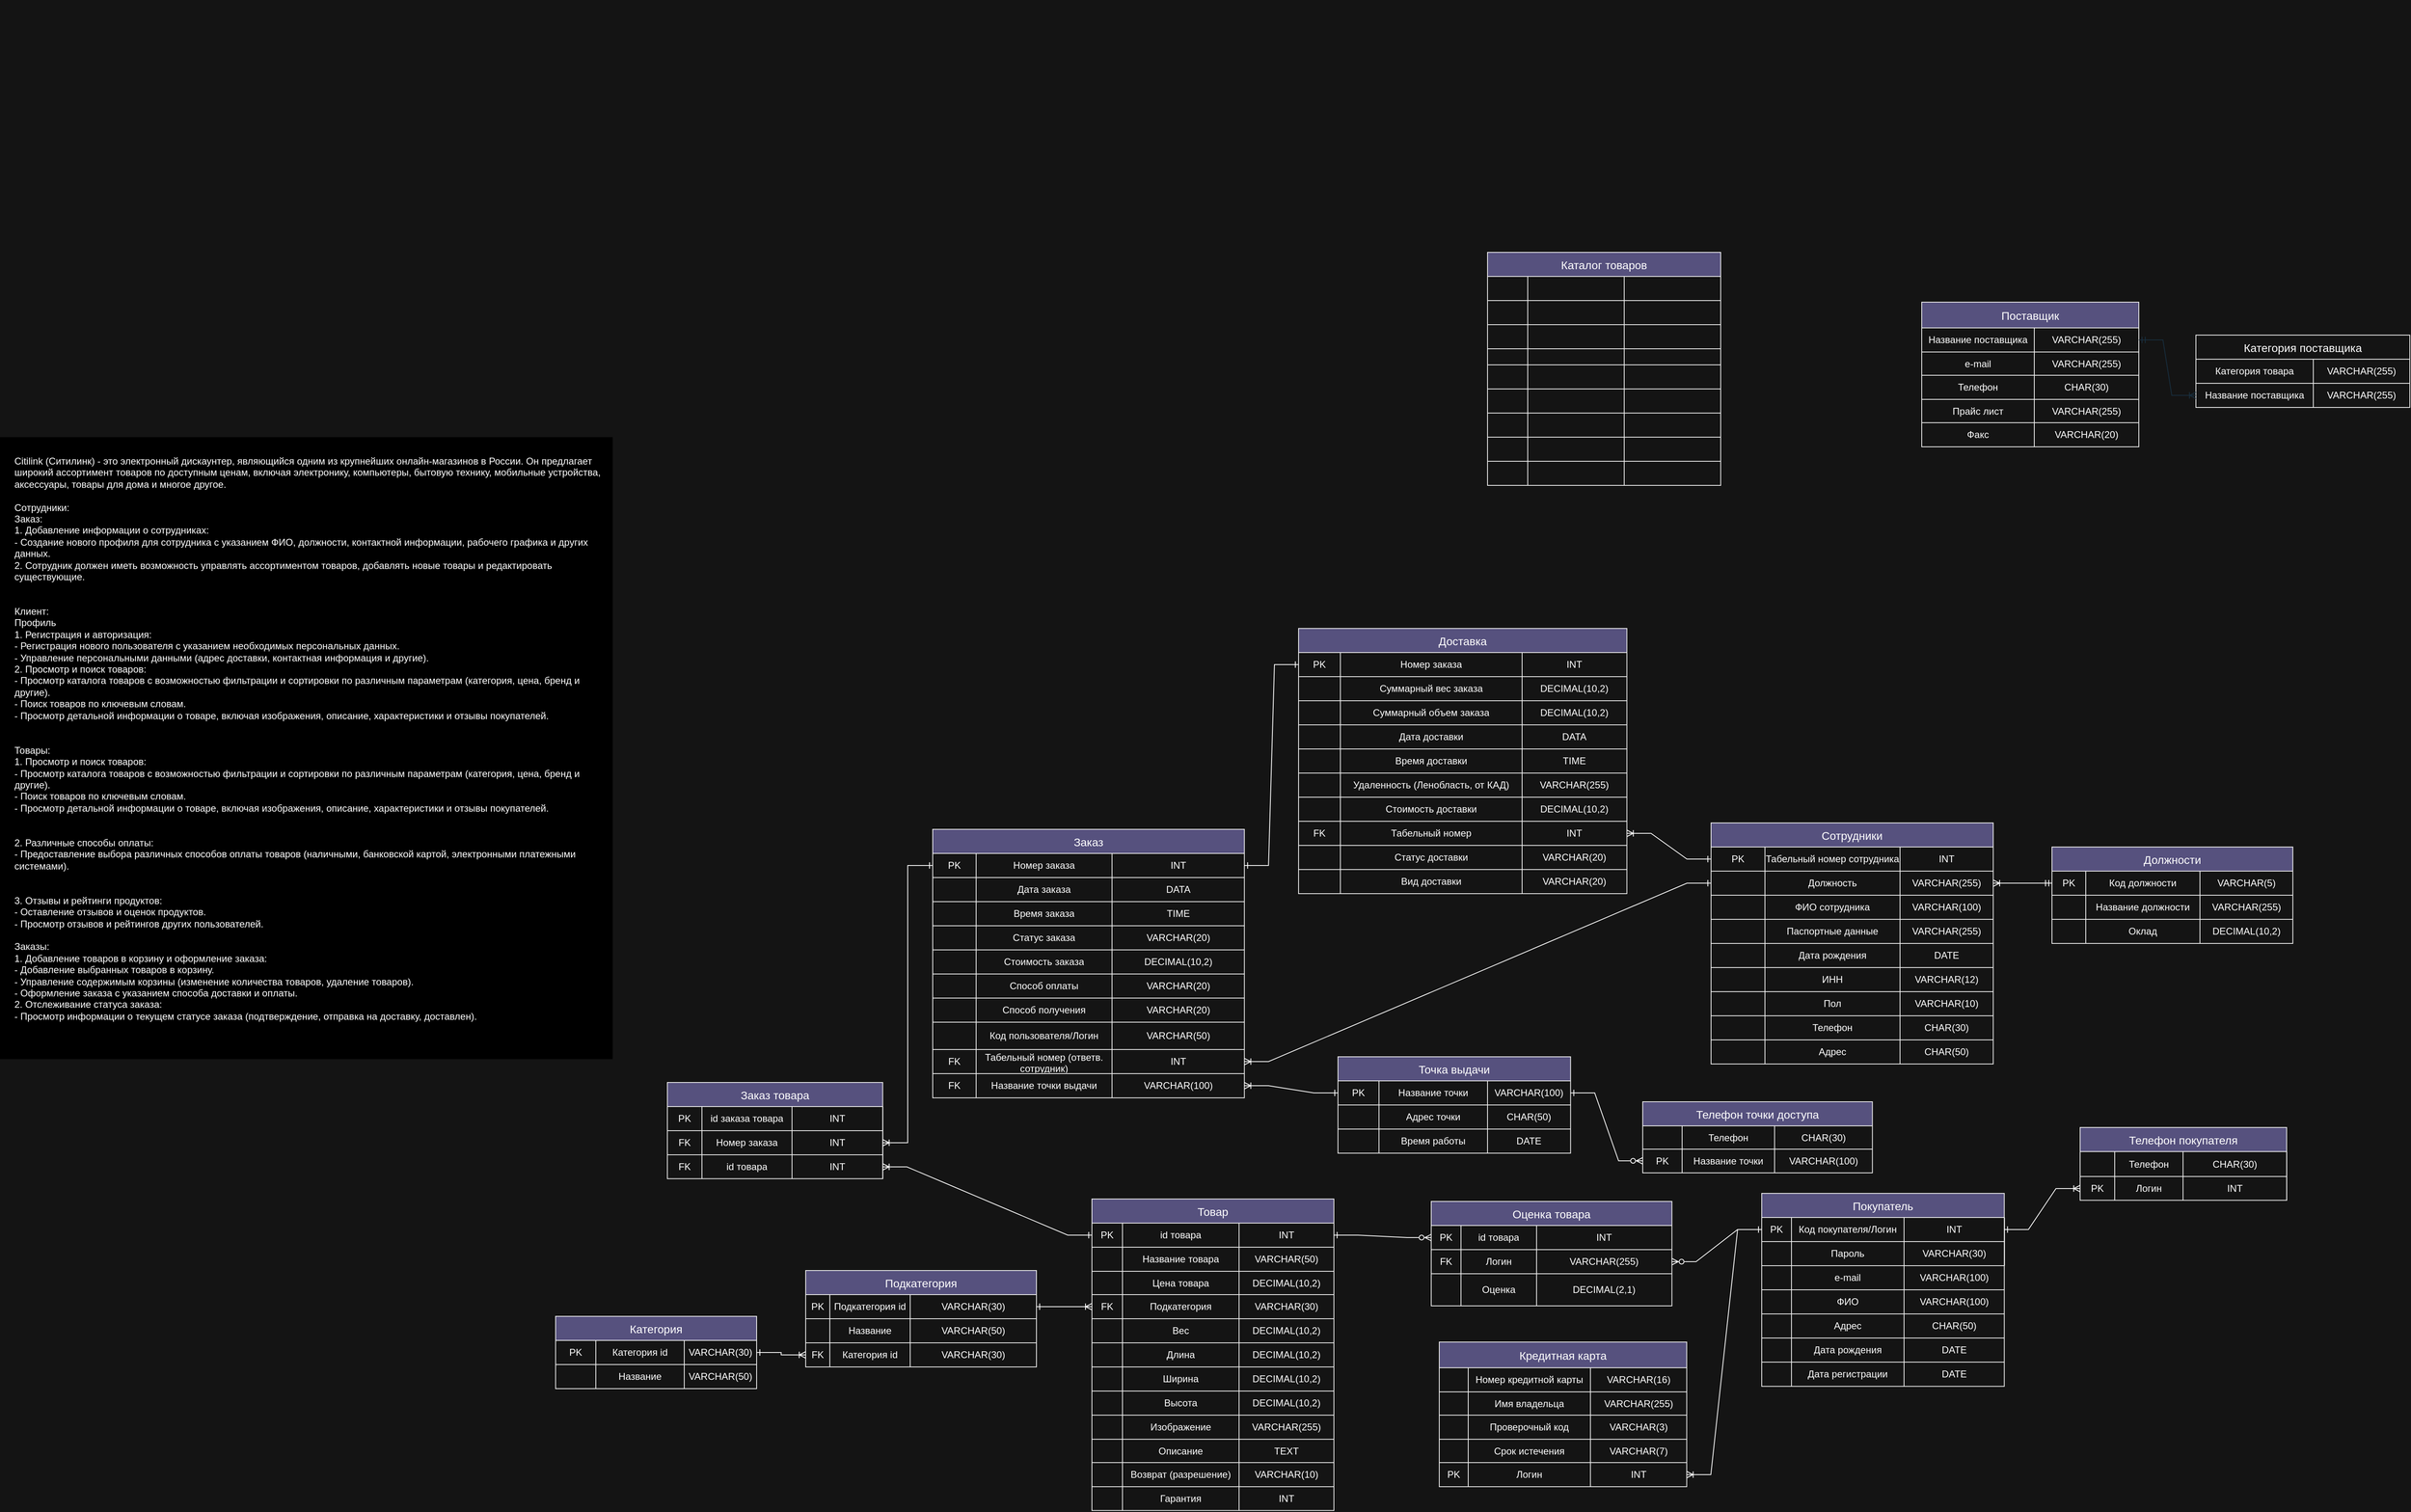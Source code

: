 <mxfile version="24.0.1" type="github">
  <diagram name="Страница — 1" id="LTTzaxPPcmoizCmSulEp">
    <mxGraphModel dx="3305" dy="1818" grid="0" gridSize="17" guides="0" tooltips="1" connect="1" arrows="1" fold="1" page="0" pageScale="1" pageWidth="827" pageHeight="1169" background="#141414" math="0" shadow="0">
      <root>
        <mxCell id="0" />
        <mxCell id="1" parent="0" />
        <mxCell id="FbfgumM9k3iWBc4ifTP3-11" value="Товар" style="shape=table;startSize=30;container=1;collapsible=0;childLayout=tableLayout;fontSize=14;labelBackgroundColor=none;fillColor=#56517E;strokeColor=#EEEEEE;fontColor=#FFFFFF;" parent="1" vertex="1">
          <mxGeometry x="775" y="1290" width="300.947" height="387.583" as="geometry" />
        </mxCell>
        <mxCell id="FbfgumM9k3iWBc4ifTP3-78" style="shape=tableRow;horizontal=0;startSize=0;swimlaneHead=0;swimlaneBody=0;strokeColor=#EEEEEE;top=0;left=0;bottom=0;right=0;collapsible=0;dropTarget=0;fillColor=none;points=[[0,0.5],[1,0.5]];portConstraint=eastwest;fontSize=16;labelBackgroundColor=none;fontColor=#FFFFFF;" parent="FbfgumM9k3iWBc4ifTP3-11" vertex="1">
          <mxGeometry y="30" width="300.947" height="30" as="geometry" />
        </mxCell>
        <mxCell id="ApsFlAxeWI4yGW2BCktG-42" value="PK" style="shape=partialRectangle;html=1;whiteSpace=wrap;connectable=0;strokeColor=#EEEEEE;overflow=hidden;fillColor=none;top=0;left=0;bottom=0;right=0;pointerEvents=1;fontSize=12;labelBackgroundColor=none;fontColor=#FFFFFF;" vertex="1" parent="FbfgumM9k3iWBc4ifTP3-78">
          <mxGeometry width="38" height="30" as="geometry">
            <mxRectangle width="38" height="30" as="alternateBounds" />
          </mxGeometry>
        </mxCell>
        <mxCell id="FbfgumM9k3iWBc4ifTP3-80" value="id товара" style="shape=partialRectangle;html=1;whiteSpace=wrap;connectable=0;strokeColor=#EEEEEE;overflow=hidden;fillColor=none;top=0;left=0;bottom=0;right=0;pointerEvents=1;fontSize=12;labelBackgroundColor=none;fontColor=#FFFFFF;" parent="FbfgumM9k3iWBc4ifTP3-78" vertex="1">
          <mxGeometry x="38" width="145" height="30" as="geometry">
            <mxRectangle width="145" height="30" as="alternateBounds" />
          </mxGeometry>
        </mxCell>
        <mxCell id="FbfgumM9k3iWBc4ifTP3-81" value="INT" style="shape=partialRectangle;html=1;whiteSpace=wrap;connectable=0;strokeColor=#EEEEEE;overflow=hidden;fillColor=none;top=0;left=0;bottom=0;right=0;pointerEvents=1;fontSize=12;labelBackgroundColor=none;fontColor=#FFFFFF;" parent="FbfgumM9k3iWBc4ifTP3-78" vertex="1">
          <mxGeometry x="183" width="118" height="30" as="geometry">
            <mxRectangle width="118" height="30" as="alternateBounds" />
          </mxGeometry>
        </mxCell>
        <mxCell id="FbfgumM9k3iWBc4ifTP3-558" style="shape=tableRow;horizontal=0;startSize=0;swimlaneHead=0;swimlaneBody=0;strokeColor=#EEEEEE;top=0;left=0;bottom=0;right=0;collapsible=0;dropTarget=0;fillColor=none;points=[[0,0.5],[1,0.5]];portConstraint=eastwest;fontSize=16;labelBackgroundColor=none;fontColor=#FFFFFF;" parent="FbfgumM9k3iWBc4ifTP3-11" vertex="1">
          <mxGeometry y="60" width="300.947" height="30" as="geometry" />
        </mxCell>
        <mxCell id="ApsFlAxeWI4yGW2BCktG-43" style="shape=partialRectangle;html=1;whiteSpace=wrap;connectable=0;strokeColor=#EEEEEE;overflow=hidden;fillColor=none;top=0;left=0;bottom=0;right=0;pointerEvents=1;fontSize=12;align=center;labelBackgroundColor=none;fontColor=#FFFFFF;" vertex="1" parent="FbfgumM9k3iWBc4ifTP3-558">
          <mxGeometry width="38" height="30" as="geometry">
            <mxRectangle width="38" height="30" as="alternateBounds" />
          </mxGeometry>
        </mxCell>
        <mxCell id="FbfgumM9k3iWBc4ifTP3-560" value="Название товара" style="shape=partialRectangle;html=1;whiteSpace=wrap;connectable=0;strokeColor=#EEEEEE;overflow=hidden;fillColor=none;top=0;left=0;bottom=0;right=0;pointerEvents=1;fontSize=12;align=center;labelBackgroundColor=none;fontColor=#FFFFFF;" parent="FbfgumM9k3iWBc4ifTP3-558" vertex="1">
          <mxGeometry x="38" width="145" height="30" as="geometry">
            <mxRectangle width="145" height="30" as="alternateBounds" />
          </mxGeometry>
        </mxCell>
        <mxCell id="FbfgumM9k3iWBc4ifTP3-561" value="VARCHAR(50)" style="shape=partialRectangle;html=1;whiteSpace=wrap;connectable=0;strokeColor=#EEEEEE;overflow=hidden;fillColor=none;top=0;left=0;bottom=0;right=0;pointerEvents=1;fontSize=12;labelBackgroundColor=none;fontColor=#FFFFFF;" parent="FbfgumM9k3iWBc4ifTP3-558" vertex="1">
          <mxGeometry x="183" width="118" height="30" as="geometry">
            <mxRectangle width="118" height="30" as="alternateBounds" />
          </mxGeometry>
        </mxCell>
        <mxCell id="FbfgumM9k3iWBc4ifTP3-16" value="" style="shape=tableRow;horizontal=0;startSize=0;swimlaneHead=0;swimlaneBody=0;strokeColor=#EEEEEE;top=0;left=0;bottom=0;right=0;collapsible=0;dropTarget=0;fillColor=none;points=[[0,0.5],[1,0.5]];portConstraint=eastwest;fontSize=16;labelBackgroundColor=none;fontColor=#FFFFFF;" parent="FbfgumM9k3iWBc4ifTP3-11" vertex="1">
          <mxGeometry y="90" width="300.947" height="29" as="geometry" />
        </mxCell>
        <mxCell id="ApsFlAxeWI4yGW2BCktG-44" style="shape=partialRectangle;html=1;whiteSpace=wrap;connectable=0;strokeColor=#EEEEEE;overflow=hidden;fillColor=none;top=0;left=0;bottom=0;right=0;pointerEvents=1;fontSize=12;align=center;labelBackgroundColor=none;fontColor=#FFFFFF;" vertex="1" parent="FbfgumM9k3iWBc4ifTP3-16">
          <mxGeometry width="38" height="29" as="geometry">
            <mxRectangle width="38" height="29" as="alternateBounds" />
          </mxGeometry>
        </mxCell>
        <mxCell id="FbfgumM9k3iWBc4ifTP3-18" value="&lt;div style=&quot;&quot;&gt;Цена товара&lt;/div&gt;&lt;span id=&quot;docs-internal-guid-eec535c5-7fff-ba72-a998-fead755bfe52&quot;&gt;&lt;/span&gt;" style="shape=partialRectangle;html=1;whiteSpace=wrap;connectable=0;strokeColor=#EEEEEE;overflow=hidden;fillColor=none;top=0;left=0;bottom=0;right=0;pointerEvents=1;fontSize=12;align=center;labelBackgroundColor=none;fontColor=#FFFFFF;" parent="FbfgumM9k3iWBc4ifTP3-16" vertex="1">
          <mxGeometry x="38" width="145" height="29" as="geometry">
            <mxRectangle width="145" height="29" as="alternateBounds" />
          </mxGeometry>
        </mxCell>
        <mxCell id="FbfgumM9k3iWBc4ifTP3-19" value="DECIMAL(10,2)" style="shape=partialRectangle;html=1;whiteSpace=wrap;connectable=0;strokeColor=#EEEEEE;overflow=hidden;fillColor=none;top=0;left=0;bottom=0;right=0;pointerEvents=1;fontSize=12;labelBackgroundColor=none;fontColor=#FFFFFF;" parent="FbfgumM9k3iWBc4ifTP3-16" vertex="1">
          <mxGeometry x="183" width="118" height="29" as="geometry">
            <mxRectangle width="118" height="29" as="alternateBounds" />
          </mxGeometry>
        </mxCell>
        <mxCell id="FbfgumM9k3iWBc4ifTP3-82" style="shape=tableRow;horizontal=0;startSize=0;swimlaneHead=0;swimlaneBody=0;strokeColor=#EEEEEE;top=0;left=0;bottom=0;right=0;collapsible=0;dropTarget=0;fillColor=none;points=[[0,0.5],[1,0.5]];portConstraint=eastwest;fontSize=16;labelBackgroundColor=none;fontColor=#FFFFFF;" parent="FbfgumM9k3iWBc4ifTP3-11" vertex="1">
          <mxGeometry y="119" width="300.947" height="30" as="geometry" />
        </mxCell>
        <mxCell id="ApsFlAxeWI4yGW2BCktG-45" value="FK" style="shape=partialRectangle;html=1;whiteSpace=wrap;connectable=0;strokeColor=#EEEEEE;overflow=hidden;fillColor=none;top=0;left=0;bottom=0;right=0;pointerEvents=1;fontSize=12;align=center;labelBackgroundColor=none;fontColor=#FFFFFF;" vertex="1" parent="FbfgumM9k3iWBc4ifTP3-82">
          <mxGeometry width="38" height="30" as="geometry">
            <mxRectangle width="38" height="30" as="alternateBounds" />
          </mxGeometry>
        </mxCell>
        <mxCell id="FbfgumM9k3iWBc4ifTP3-84" value="Подкатегория" style="shape=partialRectangle;html=1;whiteSpace=wrap;connectable=0;strokeColor=#EEEEEE;overflow=hidden;fillColor=none;top=0;left=0;bottom=0;right=0;pointerEvents=1;fontSize=12;align=center;labelBackgroundColor=none;fontColor=#FFFFFF;" parent="FbfgumM9k3iWBc4ifTP3-82" vertex="1">
          <mxGeometry x="38" width="145" height="30" as="geometry">
            <mxRectangle width="145" height="30" as="alternateBounds" />
          </mxGeometry>
        </mxCell>
        <mxCell id="FbfgumM9k3iWBc4ifTP3-85" value="VARCHAR(30)" style="shape=partialRectangle;html=1;whiteSpace=wrap;connectable=0;strokeColor=#EEEEEE;overflow=hidden;fillColor=none;top=0;left=0;bottom=0;right=0;pointerEvents=1;fontSize=12;labelBackgroundColor=none;fontColor=#FFFFFF;" parent="FbfgumM9k3iWBc4ifTP3-82" vertex="1">
          <mxGeometry x="183" width="118" height="30" as="geometry">
            <mxRectangle width="118" height="30" as="alternateBounds" />
          </mxGeometry>
        </mxCell>
        <mxCell id="FbfgumM9k3iWBc4ifTP3-28" style="shape=tableRow;horizontal=0;startSize=0;swimlaneHead=0;swimlaneBody=0;strokeColor=#EEEEEE;top=0;left=0;bottom=0;right=0;collapsible=0;dropTarget=0;fillColor=none;points=[[0,0.5],[1,0.5]];portConstraint=eastwest;fontSize=16;labelBackgroundColor=none;fontColor=#FFFFFF;" parent="FbfgumM9k3iWBc4ifTP3-11" vertex="1">
          <mxGeometry y="149" width="300.947" height="30" as="geometry" />
        </mxCell>
        <mxCell id="ApsFlAxeWI4yGW2BCktG-46" style="shape=partialRectangle;html=1;whiteSpace=wrap;connectable=0;strokeColor=#EEEEEE;overflow=hidden;fillColor=none;top=0;left=0;bottom=0;right=0;pointerEvents=1;fontSize=12;labelBackgroundColor=none;fontColor=#FFFFFF;" vertex="1" parent="FbfgumM9k3iWBc4ifTP3-28">
          <mxGeometry width="38" height="30" as="geometry">
            <mxRectangle width="38" height="30" as="alternateBounds" />
          </mxGeometry>
        </mxCell>
        <mxCell id="FbfgumM9k3iWBc4ifTP3-30" value="Вес" style="shape=partialRectangle;html=1;whiteSpace=wrap;connectable=0;strokeColor=#EEEEEE;overflow=hidden;fillColor=none;top=0;left=0;bottom=0;right=0;pointerEvents=1;fontSize=12;labelBackgroundColor=none;fontColor=#FFFFFF;" parent="FbfgumM9k3iWBc4ifTP3-28" vertex="1">
          <mxGeometry x="38" width="145" height="30" as="geometry">
            <mxRectangle width="145" height="30" as="alternateBounds" />
          </mxGeometry>
        </mxCell>
        <mxCell id="FbfgumM9k3iWBc4ifTP3-31" value="DECIMAL(10,2)" style="shape=partialRectangle;html=1;whiteSpace=wrap;connectable=0;strokeColor=#EEEEEE;overflow=hidden;fillColor=none;top=0;left=0;bottom=0;right=0;pointerEvents=1;fontSize=12;labelBackgroundColor=none;fontColor=#FFFFFF;" parent="FbfgumM9k3iWBc4ifTP3-28" vertex="1">
          <mxGeometry x="183" width="118" height="30" as="geometry">
            <mxRectangle width="118" height="30" as="alternateBounds" />
          </mxGeometry>
        </mxCell>
        <mxCell id="FbfgumM9k3iWBc4ifTP3-24" style="shape=tableRow;horizontal=0;startSize=0;swimlaneHead=0;swimlaneBody=0;strokeColor=#EEEEEE;top=0;left=0;bottom=0;right=0;collapsible=0;dropTarget=0;fillColor=none;points=[[0,0.5],[1,0.5]];portConstraint=eastwest;fontSize=16;labelBackgroundColor=none;fontColor=#FFFFFF;" parent="FbfgumM9k3iWBc4ifTP3-11" vertex="1">
          <mxGeometry y="179" width="300.947" height="30" as="geometry" />
        </mxCell>
        <mxCell id="ApsFlAxeWI4yGW2BCktG-47" style="shape=partialRectangle;html=1;whiteSpace=wrap;connectable=0;strokeColor=#EEEEEE;overflow=hidden;fillColor=none;top=0;left=0;bottom=0;right=0;pointerEvents=1;fontSize=12;labelBackgroundColor=none;fontColor=#FFFFFF;" vertex="1" parent="FbfgumM9k3iWBc4ifTP3-24">
          <mxGeometry width="38" height="30" as="geometry">
            <mxRectangle width="38" height="30" as="alternateBounds" />
          </mxGeometry>
        </mxCell>
        <mxCell id="FbfgumM9k3iWBc4ifTP3-26" value="Длина" style="shape=partialRectangle;html=1;whiteSpace=wrap;connectable=0;strokeColor=#EEEEEE;overflow=hidden;fillColor=none;top=0;left=0;bottom=0;right=0;pointerEvents=1;fontSize=12;labelBackgroundColor=none;fontColor=#FFFFFF;" parent="FbfgumM9k3iWBc4ifTP3-24" vertex="1">
          <mxGeometry x="38" width="145" height="30" as="geometry">
            <mxRectangle width="145" height="30" as="alternateBounds" />
          </mxGeometry>
        </mxCell>
        <mxCell id="FbfgumM9k3iWBc4ifTP3-27" value="DECIMAL(10,2)" style="shape=partialRectangle;html=1;whiteSpace=wrap;connectable=0;strokeColor=#EEEEEE;overflow=hidden;fillColor=none;top=0;left=0;bottom=0;right=0;pointerEvents=1;fontSize=12;labelBackgroundColor=none;fontColor=#FFFFFF;" parent="FbfgumM9k3iWBc4ifTP3-24" vertex="1">
          <mxGeometry x="183" width="118" height="30" as="geometry">
            <mxRectangle width="118" height="30" as="alternateBounds" />
          </mxGeometry>
        </mxCell>
        <mxCell id="FbfgumM9k3iWBc4ifTP3-54" style="shape=tableRow;horizontal=0;startSize=0;swimlaneHead=0;swimlaneBody=0;strokeColor=#EEEEEE;top=0;left=0;bottom=0;right=0;collapsible=0;dropTarget=0;fillColor=none;points=[[0,0.5],[1,0.5]];portConstraint=eastwest;fontSize=16;labelBackgroundColor=none;fontColor=#FFFFFF;" parent="FbfgumM9k3iWBc4ifTP3-11" vertex="1">
          <mxGeometry y="209" width="300.947" height="30" as="geometry" />
        </mxCell>
        <mxCell id="ApsFlAxeWI4yGW2BCktG-48" style="shape=partialRectangle;html=1;whiteSpace=wrap;connectable=0;strokeColor=#EEEEEE;overflow=hidden;fillColor=none;top=0;left=0;bottom=0;right=0;pointerEvents=1;fontSize=12;labelBackgroundColor=none;fontColor=#FFFFFF;" vertex="1" parent="FbfgumM9k3iWBc4ifTP3-54">
          <mxGeometry width="38" height="30" as="geometry">
            <mxRectangle width="38" height="30" as="alternateBounds" />
          </mxGeometry>
        </mxCell>
        <mxCell id="FbfgumM9k3iWBc4ifTP3-56" value="Ширина" style="shape=partialRectangle;html=1;whiteSpace=wrap;connectable=0;strokeColor=#EEEEEE;overflow=hidden;fillColor=none;top=0;left=0;bottom=0;right=0;pointerEvents=1;fontSize=12;labelBackgroundColor=none;fontColor=#FFFFFF;" parent="FbfgumM9k3iWBc4ifTP3-54" vertex="1">
          <mxGeometry x="38" width="145" height="30" as="geometry">
            <mxRectangle width="145" height="30" as="alternateBounds" />
          </mxGeometry>
        </mxCell>
        <mxCell id="FbfgumM9k3iWBc4ifTP3-57" value="DECIMAL(10,2)" style="shape=partialRectangle;html=1;whiteSpace=wrap;connectable=0;strokeColor=#EEEEEE;overflow=hidden;fillColor=none;top=0;left=0;bottom=0;right=0;pointerEvents=1;fontSize=12;labelBackgroundColor=none;fontColor=#FFFFFF;" parent="FbfgumM9k3iWBc4ifTP3-54" vertex="1">
          <mxGeometry x="183" width="118" height="30" as="geometry">
            <mxRectangle width="118" height="30" as="alternateBounds" />
          </mxGeometry>
        </mxCell>
        <mxCell id="FbfgumM9k3iWBc4ifTP3-58" style="shape=tableRow;horizontal=0;startSize=0;swimlaneHead=0;swimlaneBody=0;strokeColor=#EEEEEE;top=0;left=0;bottom=0;right=0;collapsible=0;dropTarget=0;fillColor=none;points=[[0,0.5],[1,0.5]];portConstraint=eastwest;fontSize=16;labelBackgroundColor=none;fontColor=#FFFFFF;" parent="FbfgumM9k3iWBc4ifTP3-11" vertex="1">
          <mxGeometry y="239" width="300.947" height="30" as="geometry" />
        </mxCell>
        <mxCell id="ApsFlAxeWI4yGW2BCktG-49" style="shape=partialRectangle;html=1;whiteSpace=wrap;connectable=0;strokeColor=#EEEEEE;overflow=hidden;fillColor=none;top=0;left=0;bottom=0;right=0;pointerEvents=1;fontSize=12;labelBackgroundColor=none;fontColor=#FFFFFF;" vertex="1" parent="FbfgumM9k3iWBc4ifTP3-58">
          <mxGeometry width="38" height="30" as="geometry">
            <mxRectangle width="38" height="30" as="alternateBounds" />
          </mxGeometry>
        </mxCell>
        <mxCell id="FbfgumM9k3iWBc4ifTP3-60" value="Высота" style="shape=partialRectangle;html=1;whiteSpace=wrap;connectable=0;strokeColor=#EEEEEE;overflow=hidden;fillColor=none;top=0;left=0;bottom=0;right=0;pointerEvents=1;fontSize=12;labelBackgroundColor=none;fontColor=#FFFFFF;" parent="FbfgumM9k3iWBc4ifTP3-58" vertex="1">
          <mxGeometry x="38" width="145" height="30" as="geometry">
            <mxRectangle width="145" height="30" as="alternateBounds" />
          </mxGeometry>
        </mxCell>
        <mxCell id="FbfgumM9k3iWBc4ifTP3-61" value="DECIMAL(10,2)" style="shape=partialRectangle;html=1;whiteSpace=wrap;connectable=0;strokeColor=#EEEEEE;overflow=hidden;fillColor=none;top=0;left=0;bottom=0;right=0;pointerEvents=1;fontSize=12;labelBackgroundColor=none;fontColor=#FFFFFF;" parent="FbfgumM9k3iWBc4ifTP3-58" vertex="1">
          <mxGeometry x="183" width="118" height="30" as="geometry">
            <mxRectangle width="118" height="30" as="alternateBounds" />
          </mxGeometry>
        </mxCell>
        <mxCell id="FbfgumM9k3iWBc4ifTP3-62" style="shape=tableRow;horizontal=0;startSize=0;swimlaneHead=0;swimlaneBody=0;strokeColor=#EEEEEE;top=0;left=0;bottom=0;right=0;collapsible=0;dropTarget=0;fillColor=none;points=[[0,0.5],[1,0.5]];portConstraint=eastwest;fontSize=16;labelBackgroundColor=none;fontColor=#FFFFFF;" parent="FbfgumM9k3iWBc4ifTP3-11" vertex="1">
          <mxGeometry y="269" width="300.947" height="30" as="geometry" />
        </mxCell>
        <mxCell id="ApsFlAxeWI4yGW2BCktG-50" style="shape=partialRectangle;html=1;whiteSpace=wrap;connectable=0;strokeColor=#EEEEEE;overflow=hidden;fillColor=none;top=0;left=0;bottom=0;right=0;pointerEvents=1;fontSize=12;labelBackgroundColor=none;fontColor=#FFFFFF;" vertex="1" parent="FbfgumM9k3iWBc4ifTP3-62">
          <mxGeometry width="38" height="30" as="geometry">
            <mxRectangle width="38" height="30" as="alternateBounds" />
          </mxGeometry>
        </mxCell>
        <mxCell id="FbfgumM9k3iWBc4ifTP3-64" value="Изображение" style="shape=partialRectangle;html=1;whiteSpace=wrap;connectable=0;strokeColor=#EEEEEE;overflow=hidden;fillColor=none;top=0;left=0;bottom=0;right=0;pointerEvents=1;fontSize=12;labelBackgroundColor=none;fontColor=#FFFFFF;" parent="FbfgumM9k3iWBc4ifTP3-62" vertex="1">
          <mxGeometry x="38" width="145" height="30" as="geometry">
            <mxRectangle width="145" height="30" as="alternateBounds" />
          </mxGeometry>
        </mxCell>
        <mxCell id="FbfgumM9k3iWBc4ifTP3-65" value="VARCHAR(255)" style="shape=partialRectangle;html=1;whiteSpace=wrap;connectable=0;strokeColor=#EEEEEE;overflow=hidden;fillColor=none;top=0;left=0;bottom=0;right=0;pointerEvents=1;fontSize=12;labelBackgroundColor=none;fontColor=#FFFFFF;" parent="FbfgumM9k3iWBc4ifTP3-62" vertex="1">
          <mxGeometry x="183" width="118" height="30" as="geometry">
            <mxRectangle width="118" height="30" as="alternateBounds" />
          </mxGeometry>
        </mxCell>
        <mxCell id="FbfgumM9k3iWBc4ifTP3-66" style="shape=tableRow;horizontal=0;startSize=0;swimlaneHead=0;swimlaneBody=0;strokeColor=#EEEEEE;top=0;left=0;bottom=0;right=0;collapsible=0;dropTarget=0;fillColor=none;points=[[0,0.5],[1,0.5]];portConstraint=eastwest;fontSize=16;labelBackgroundColor=none;fontColor=#FFFFFF;" parent="FbfgumM9k3iWBc4ifTP3-11" vertex="1">
          <mxGeometry y="299" width="300.947" height="29" as="geometry" />
        </mxCell>
        <mxCell id="ApsFlAxeWI4yGW2BCktG-51" style="shape=partialRectangle;html=1;whiteSpace=wrap;connectable=0;strokeColor=#EEEEEE;overflow=hidden;fillColor=none;top=0;left=0;bottom=0;right=0;pointerEvents=1;fontSize=12;labelBackgroundColor=none;fontColor=#FFFFFF;" vertex="1" parent="FbfgumM9k3iWBc4ifTP3-66">
          <mxGeometry width="38" height="29" as="geometry">
            <mxRectangle width="38" height="29" as="alternateBounds" />
          </mxGeometry>
        </mxCell>
        <mxCell id="FbfgumM9k3iWBc4ifTP3-68" value="Описание" style="shape=partialRectangle;html=1;whiteSpace=wrap;connectable=0;strokeColor=#EEEEEE;overflow=hidden;fillColor=none;top=0;left=0;bottom=0;right=0;pointerEvents=1;fontSize=12;labelBackgroundColor=none;fontColor=#FFFFFF;" parent="FbfgumM9k3iWBc4ifTP3-66" vertex="1">
          <mxGeometry x="38" width="145" height="29" as="geometry">
            <mxRectangle width="145" height="29" as="alternateBounds" />
          </mxGeometry>
        </mxCell>
        <mxCell id="FbfgumM9k3iWBc4ifTP3-69" value="TEXT" style="shape=partialRectangle;html=1;whiteSpace=wrap;connectable=0;strokeColor=#EEEEEE;overflow=hidden;fillColor=none;top=0;left=0;bottom=0;right=0;pointerEvents=1;fontSize=12;labelBackgroundColor=none;fontColor=#FFFFFF;" parent="FbfgumM9k3iWBc4ifTP3-66" vertex="1">
          <mxGeometry x="183" width="118" height="29" as="geometry">
            <mxRectangle width="118" height="29" as="alternateBounds" />
          </mxGeometry>
        </mxCell>
        <mxCell id="FbfgumM9k3iWBc4ifTP3-86" style="shape=tableRow;horizontal=0;startSize=0;swimlaneHead=0;swimlaneBody=0;strokeColor=#EEEEEE;top=0;left=0;bottom=0;right=0;collapsible=0;dropTarget=0;fillColor=none;points=[[0,0.5],[1,0.5]];portConstraint=eastwest;fontSize=16;labelBackgroundColor=none;fontColor=#FFFFFF;" parent="FbfgumM9k3iWBc4ifTP3-11" vertex="1">
          <mxGeometry y="328" width="300.947" height="30" as="geometry" />
        </mxCell>
        <mxCell id="ApsFlAxeWI4yGW2BCktG-52" style="shape=partialRectangle;html=1;whiteSpace=wrap;connectable=0;strokeColor=#EEEEEE;overflow=hidden;fillColor=none;top=0;left=0;bottom=0;right=0;pointerEvents=1;fontSize=12;labelBackgroundColor=none;fontColor=#FFFFFF;" vertex="1" parent="FbfgumM9k3iWBc4ifTP3-86">
          <mxGeometry width="38" height="30" as="geometry">
            <mxRectangle width="38" height="30" as="alternateBounds" />
          </mxGeometry>
        </mxCell>
        <mxCell id="FbfgumM9k3iWBc4ifTP3-88" value="Возврат (разрешение)" style="shape=partialRectangle;html=1;whiteSpace=wrap;connectable=0;strokeColor=#EEEEEE;overflow=hidden;fillColor=none;top=0;left=0;bottom=0;right=0;pointerEvents=1;fontSize=12;labelBackgroundColor=none;fontColor=#FFFFFF;" parent="FbfgumM9k3iWBc4ifTP3-86" vertex="1">
          <mxGeometry x="38" width="145" height="30" as="geometry">
            <mxRectangle width="145" height="30" as="alternateBounds" />
          </mxGeometry>
        </mxCell>
        <mxCell id="FbfgumM9k3iWBc4ifTP3-89" value="VARCHAR(10)" style="shape=partialRectangle;html=1;whiteSpace=wrap;connectable=0;strokeColor=#EEEEEE;overflow=hidden;fillColor=none;top=0;left=0;bottom=0;right=0;pointerEvents=1;fontSize=12;labelBackgroundColor=none;fontColor=#FFFFFF;" parent="FbfgumM9k3iWBc4ifTP3-86" vertex="1">
          <mxGeometry x="183" width="118" height="30" as="geometry">
            <mxRectangle width="118" height="30" as="alternateBounds" />
          </mxGeometry>
        </mxCell>
        <mxCell id="FbfgumM9k3iWBc4ifTP3-70" style="shape=tableRow;horizontal=0;startSize=0;swimlaneHead=0;swimlaneBody=0;strokeColor=#EEEEEE;top=0;left=0;bottom=0;right=0;collapsible=0;dropTarget=0;fillColor=none;points=[[0,0.5],[1,0.5]];portConstraint=eastwest;fontSize=16;labelBackgroundColor=none;fontColor=#FFFFFF;" parent="FbfgumM9k3iWBc4ifTP3-11" vertex="1">
          <mxGeometry y="358" width="300.947" height="30" as="geometry" />
        </mxCell>
        <mxCell id="ApsFlAxeWI4yGW2BCktG-53" style="shape=partialRectangle;html=1;whiteSpace=wrap;connectable=0;strokeColor=#EEEEEE;overflow=hidden;fillColor=none;top=0;left=0;bottom=0;right=0;pointerEvents=1;fontSize=12;labelBackgroundColor=none;fontColor=#FFFFFF;" vertex="1" parent="FbfgumM9k3iWBc4ifTP3-70">
          <mxGeometry width="38" height="30" as="geometry">
            <mxRectangle width="38" height="30" as="alternateBounds" />
          </mxGeometry>
        </mxCell>
        <mxCell id="FbfgumM9k3iWBc4ifTP3-72" value="Гарантия" style="shape=partialRectangle;html=1;whiteSpace=wrap;connectable=0;strokeColor=#EEEEEE;overflow=hidden;fillColor=none;top=0;left=0;bottom=0;right=0;pointerEvents=1;fontSize=12;labelBackgroundColor=none;fontColor=#FFFFFF;" parent="FbfgumM9k3iWBc4ifTP3-70" vertex="1">
          <mxGeometry x="38" width="145" height="30" as="geometry">
            <mxRectangle width="145" height="30" as="alternateBounds" />
          </mxGeometry>
        </mxCell>
        <mxCell id="FbfgumM9k3iWBc4ifTP3-73" value="INT" style="shape=partialRectangle;html=1;whiteSpace=wrap;connectable=0;strokeColor=#EEEEEE;overflow=hidden;fillColor=none;top=0;left=0;bottom=0;right=0;pointerEvents=1;fontSize=12;labelBackgroundColor=none;fontColor=#FFFFFF;" parent="FbfgumM9k3iWBc4ifTP3-70" vertex="1">
          <mxGeometry x="183" width="118" height="30" as="geometry">
            <mxRectangle width="118" height="30" as="alternateBounds" />
          </mxGeometry>
        </mxCell>
        <mxCell id="FbfgumM9k3iWBc4ifTP3-32" value="Оценка товара" style="shape=table;startSize=30;container=1;collapsible=0;childLayout=tableLayout;fontSize=14;fillColor=#56517E;labelBackgroundColor=none;strokeColor=#EEEEEE;fontColor=#FFFFFF;" parent="1" vertex="1">
          <mxGeometry x="1197" y="1293" width="299.316" height="130" as="geometry" />
        </mxCell>
        <mxCell id="FbfgumM9k3iWBc4ifTP3-33" value="" style="shape=tableRow;horizontal=0;startSize=0;swimlaneHead=0;swimlaneBody=0;strokeColor=#EEEEEE;top=0;left=0;bottom=0;right=0;collapsible=0;dropTarget=0;fillColor=none;points=[[0,0.5],[1,0.5]];portConstraint=eastwest;fontSize=16;labelBackgroundColor=none;fontColor=#FFFFFF;" parent="FbfgumM9k3iWBc4ifTP3-32" vertex="1">
          <mxGeometry y="30" width="299.316" height="30" as="geometry" />
        </mxCell>
        <mxCell id="ApsFlAxeWI4yGW2BCktG-39" value="PK" style="shape=partialRectangle;html=1;whiteSpace=wrap;connectable=0;strokeColor=#EEEEEE;overflow=hidden;fillColor=none;top=0;left=0;bottom=0;right=0;pointerEvents=1;fontSize=12;labelBackgroundColor=none;fontColor=#FFFFFF;" vertex="1" parent="FbfgumM9k3iWBc4ifTP3-33">
          <mxGeometry width="37" height="30" as="geometry">
            <mxRectangle width="37" height="30" as="alternateBounds" />
          </mxGeometry>
        </mxCell>
        <mxCell id="FbfgumM9k3iWBc4ifTP3-35" value="id товара" style="shape=partialRectangle;html=1;whiteSpace=wrap;connectable=0;strokeColor=#EEEEEE;overflow=hidden;fillColor=none;top=0;left=0;bottom=0;right=0;pointerEvents=1;fontSize=12;labelBackgroundColor=none;fontColor=#FFFFFF;" parent="FbfgumM9k3iWBc4ifTP3-33" vertex="1">
          <mxGeometry x="37" width="94" height="30" as="geometry">
            <mxRectangle width="94" height="30" as="alternateBounds" />
          </mxGeometry>
        </mxCell>
        <mxCell id="FbfgumM9k3iWBc4ifTP3-36" value="INT" style="shape=partialRectangle;html=1;whiteSpace=wrap;connectable=0;strokeColor=#EEEEEE;overflow=hidden;fillColor=none;top=0;left=0;bottom=0;right=0;pointerEvents=1;fontSize=12;labelBackgroundColor=none;fontColor=#FFFFFF;" parent="FbfgumM9k3iWBc4ifTP3-33" vertex="1">
          <mxGeometry x="131" width="168" height="30" as="geometry">
            <mxRectangle width="168" height="30" as="alternateBounds" />
          </mxGeometry>
        </mxCell>
        <mxCell id="FbfgumM9k3iWBc4ifTP3-37" value="" style="shape=tableRow;horizontal=0;startSize=0;swimlaneHead=0;swimlaneBody=0;strokeColor=#EEEEEE;top=0;left=0;bottom=0;right=0;collapsible=0;dropTarget=0;fillColor=none;points=[[0,0.5],[1,0.5]];portConstraint=eastwest;fontSize=16;labelBackgroundColor=none;fontColor=#FFFFFF;" parent="FbfgumM9k3iWBc4ifTP3-32" vertex="1">
          <mxGeometry y="60" width="299.316" height="30" as="geometry" />
        </mxCell>
        <mxCell id="ApsFlAxeWI4yGW2BCktG-40" value="FK" style="shape=partialRectangle;html=1;whiteSpace=wrap;connectable=0;strokeColor=#EEEEEE;overflow=hidden;fillColor=none;top=0;left=0;bottom=0;right=0;pointerEvents=1;fontSize=12;labelBackgroundColor=none;fontColor=#FFFFFF;" vertex="1" parent="FbfgumM9k3iWBc4ifTP3-37">
          <mxGeometry width="37" height="30" as="geometry">
            <mxRectangle width="37" height="30" as="alternateBounds" />
          </mxGeometry>
        </mxCell>
        <mxCell id="FbfgumM9k3iWBc4ifTP3-39" value="Логин" style="shape=partialRectangle;html=1;whiteSpace=wrap;connectable=0;strokeColor=#EEEEEE;overflow=hidden;fillColor=none;top=0;left=0;bottom=0;right=0;pointerEvents=1;fontSize=12;labelBackgroundColor=none;fontColor=#FFFFFF;" parent="FbfgumM9k3iWBc4ifTP3-37" vertex="1">
          <mxGeometry x="37" width="94" height="30" as="geometry">
            <mxRectangle width="94" height="30" as="alternateBounds" />
          </mxGeometry>
        </mxCell>
        <mxCell id="FbfgumM9k3iWBc4ifTP3-40" value="VARCHAR(255)" style="shape=partialRectangle;html=1;whiteSpace=wrap;connectable=0;strokeColor=#EEEEEE;overflow=hidden;fillColor=none;top=0;left=0;bottom=0;right=0;pointerEvents=1;fontSize=12;labelBackgroundColor=none;fontColor=#FFFFFF;" parent="FbfgumM9k3iWBc4ifTP3-37" vertex="1">
          <mxGeometry x="131" width="168" height="30" as="geometry">
            <mxRectangle width="168" height="30" as="alternateBounds" />
          </mxGeometry>
        </mxCell>
        <mxCell id="FbfgumM9k3iWBc4ifTP3-41" value="" style="shape=tableRow;horizontal=0;startSize=0;swimlaneHead=0;swimlaneBody=0;strokeColor=#EEEEEE;top=0;left=0;bottom=0;right=0;collapsible=0;dropTarget=0;fillColor=none;points=[[0,0.5],[1,0.5]];portConstraint=eastwest;fontSize=16;labelBackgroundColor=none;fontColor=#FFFFFF;" parent="FbfgumM9k3iWBc4ifTP3-32" vertex="1">
          <mxGeometry y="90" width="299.316" height="40" as="geometry" />
        </mxCell>
        <mxCell id="ApsFlAxeWI4yGW2BCktG-41" style="shape=partialRectangle;html=1;whiteSpace=wrap;connectable=0;strokeColor=#EEEEEE;overflow=hidden;fillColor=none;top=0;left=0;bottom=0;right=0;pointerEvents=1;fontSize=12;labelBackgroundColor=none;fontColor=#FFFFFF;" vertex="1" parent="FbfgumM9k3iWBc4ifTP3-41">
          <mxGeometry width="37" height="40" as="geometry">
            <mxRectangle width="37" height="40" as="alternateBounds" />
          </mxGeometry>
        </mxCell>
        <mxCell id="FbfgumM9k3iWBc4ifTP3-43" value="Оценка" style="shape=partialRectangle;html=1;whiteSpace=wrap;connectable=0;strokeColor=#EEEEEE;overflow=hidden;fillColor=none;top=0;left=0;bottom=0;right=0;pointerEvents=1;fontSize=12;labelBackgroundColor=none;fontColor=#FFFFFF;" parent="FbfgumM9k3iWBc4ifTP3-41" vertex="1">
          <mxGeometry x="37" width="94" height="40" as="geometry">
            <mxRectangle width="94" height="40" as="alternateBounds" />
          </mxGeometry>
        </mxCell>
        <mxCell id="FbfgumM9k3iWBc4ifTP3-44" value="DECIMAL(2,1)" style="shape=partialRectangle;html=1;whiteSpace=wrap;connectable=0;strokeColor=#EEEEEE;overflow=hidden;fillColor=none;top=0;left=0;bottom=0;right=0;pointerEvents=1;fontSize=12;labelBackgroundColor=none;fontColor=#FFFFFF;" parent="FbfgumM9k3iWBc4ifTP3-41" vertex="1">
          <mxGeometry x="131" width="168" height="40" as="geometry">
            <mxRectangle width="168" height="40" as="alternateBounds" />
          </mxGeometry>
        </mxCell>
        <mxCell id="FbfgumM9k3iWBc4ifTP3-107" value="Поставщик" style="shape=table;startSize=32;container=1;collapsible=0;childLayout=tableLayout;strokeColor=#EEEEEE;fontSize=14;labelBackgroundColor=none;fillColor=#56517E;fontColor=#FFFFFF;" parent="1" vertex="1">
          <mxGeometry x="1807" y="174" width="270" height="180" as="geometry" />
        </mxCell>
        <mxCell id="FbfgumM9k3iWBc4ifTP3-108" value="" style="shape=tableRow;horizontal=0;startSize=0;swimlaneHead=0;swimlaneBody=0;strokeColor=#EEEEEE;top=0;left=0;bottom=0;right=0;collapsible=0;dropTarget=0;fillColor=none;points=[[0,0.5],[1,0.5]];portConstraint=eastwest;fontSize=16;labelBackgroundColor=none;fontColor=#FFFFFF;" parent="FbfgumM9k3iWBc4ifTP3-107" vertex="1">
          <mxGeometry y="32" width="270" height="30" as="geometry" />
        </mxCell>
        <mxCell id="FbfgumM9k3iWBc4ifTP3-110" value="Название поставщика" style="shape=partialRectangle;html=1;whiteSpace=wrap;connectable=0;strokeColor=#EEEEEE;overflow=hidden;fillColor=none;top=0;left=0;bottom=0;right=0;pointerEvents=1;fontSize=12;labelBackgroundColor=none;fontColor=#FFFFFF;" parent="FbfgumM9k3iWBc4ifTP3-108" vertex="1">
          <mxGeometry width="140" height="30" as="geometry">
            <mxRectangle width="140" height="30" as="alternateBounds" />
          </mxGeometry>
        </mxCell>
        <mxCell id="FbfgumM9k3iWBc4ifTP3-111" value="VARCHAR(255)" style="shape=partialRectangle;html=1;whiteSpace=wrap;connectable=0;strokeColor=#EEEEEE;overflow=hidden;fillColor=none;top=0;left=0;bottom=0;right=0;pointerEvents=1;fontSize=12;labelBackgroundColor=none;fontColor=#FFFFFF;" parent="FbfgumM9k3iWBc4ifTP3-108" vertex="1">
          <mxGeometry x="140" width="130" height="30" as="geometry">
            <mxRectangle width="130" height="30" as="alternateBounds" />
          </mxGeometry>
        </mxCell>
        <mxCell id="FbfgumM9k3iWBc4ifTP3-112" value="" style="shape=tableRow;horizontal=0;startSize=0;swimlaneHead=0;swimlaneBody=0;strokeColor=#EEEEEE;top=0;left=0;bottom=0;right=0;collapsible=0;dropTarget=0;fillColor=none;points=[[0,0.5],[1,0.5]];portConstraint=eastwest;fontSize=16;labelBackgroundColor=none;fontColor=#FFFFFF;" parent="FbfgumM9k3iWBc4ifTP3-107" vertex="1">
          <mxGeometry y="62" width="270" height="29" as="geometry" />
        </mxCell>
        <mxCell id="FbfgumM9k3iWBc4ifTP3-114" value="e-mail" style="shape=partialRectangle;html=1;whiteSpace=wrap;connectable=0;strokeColor=#EEEEEE;overflow=hidden;fillColor=none;top=0;left=0;bottom=0;right=0;pointerEvents=1;fontSize=12;labelBackgroundColor=none;fontColor=#FFFFFF;" parent="FbfgumM9k3iWBc4ifTP3-112" vertex="1">
          <mxGeometry width="140" height="29" as="geometry">
            <mxRectangle width="140" height="29" as="alternateBounds" />
          </mxGeometry>
        </mxCell>
        <mxCell id="FbfgumM9k3iWBc4ifTP3-115" value="VARCHAR(255)" style="shape=partialRectangle;html=1;whiteSpace=wrap;connectable=0;strokeColor=#EEEEEE;overflow=hidden;fillColor=none;top=0;left=0;bottom=0;right=0;pointerEvents=1;fontSize=12;labelBackgroundColor=none;fontColor=#FFFFFF;" parent="FbfgumM9k3iWBc4ifTP3-112" vertex="1">
          <mxGeometry x="140" width="130" height="29" as="geometry">
            <mxRectangle width="130" height="29" as="alternateBounds" />
          </mxGeometry>
        </mxCell>
        <mxCell id="FbfgumM9k3iWBc4ifTP3-116" value="" style="shape=tableRow;horizontal=0;startSize=0;swimlaneHead=0;swimlaneBody=0;strokeColor=#EEEEEE;top=0;left=0;bottom=0;right=0;collapsible=0;dropTarget=0;fillColor=none;points=[[0,0.5],[1,0.5]];portConstraint=eastwest;fontSize=16;labelBackgroundColor=none;fontColor=#FFFFFF;" parent="FbfgumM9k3iWBc4ifTP3-107" vertex="1">
          <mxGeometry y="91" width="270" height="30" as="geometry" />
        </mxCell>
        <mxCell id="FbfgumM9k3iWBc4ifTP3-118" value="Телефон" style="shape=partialRectangle;html=1;whiteSpace=wrap;connectable=0;strokeColor=#EEEEEE;overflow=hidden;fillColor=none;top=0;left=0;bottom=0;right=0;pointerEvents=1;fontSize=12;labelBackgroundColor=none;fontColor=#FFFFFF;" parent="FbfgumM9k3iWBc4ifTP3-116" vertex="1">
          <mxGeometry width="140" height="30" as="geometry">
            <mxRectangle width="140" height="30" as="alternateBounds" />
          </mxGeometry>
        </mxCell>
        <mxCell id="FbfgumM9k3iWBc4ifTP3-119" value="CHAR(30)" style="shape=partialRectangle;html=1;whiteSpace=wrap;connectable=0;strokeColor=#EEEEEE;overflow=hidden;fillColor=none;top=0;left=0;bottom=0;right=0;pointerEvents=1;fontSize=12;labelBackgroundColor=none;fontColor=#FFFFFF;" parent="FbfgumM9k3iWBc4ifTP3-116" vertex="1">
          <mxGeometry x="140" width="130" height="30" as="geometry">
            <mxRectangle width="130" height="30" as="alternateBounds" />
          </mxGeometry>
        </mxCell>
        <mxCell id="FbfgumM9k3iWBc4ifTP3-120" style="shape=tableRow;horizontal=0;startSize=0;swimlaneHead=0;swimlaneBody=0;strokeColor=#EEEEEE;top=0;left=0;bottom=0;right=0;collapsible=0;dropTarget=0;fillColor=none;points=[[0,0.5],[1,0.5]];portConstraint=eastwest;fontSize=16;labelBackgroundColor=none;fontColor=#FFFFFF;" parent="FbfgumM9k3iWBc4ifTP3-107" vertex="1">
          <mxGeometry y="121" width="270" height="29" as="geometry" />
        </mxCell>
        <mxCell id="FbfgumM9k3iWBc4ifTP3-122" value="Прайс лист" style="shape=partialRectangle;html=1;whiteSpace=wrap;connectable=0;strokeColor=#EEEEEE;overflow=hidden;fillColor=none;top=0;left=0;bottom=0;right=0;pointerEvents=1;fontSize=12;labelBackgroundColor=none;fontColor=#FFFFFF;" parent="FbfgumM9k3iWBc4ifTP3-120" vertex="1">
          <mxGeometry width="140" height="29" as="geometry">
            <mxRectangle width="140" height="29" as="alternateBounds" />
          </mxGeometry>
        </mxCell>
        <mxCell id="FbfgumM9k3iWBc4ifTP3-123" value="VARCHAR(255)" style="shape=partialRectangle;html=1;whiteSpace=wrap;connectable=0;strokeColor=#EEEEEE;overflow=hidden;fillColor=none;top=0;left=0;bottom=0;right=0;pointerEvents=1;fontSize=12;labelBackgroundColor=none;fontColor=#FFFFFF;" parent="FbfgumM9k3iWBc4ifTP3-120" vertex="1">
          <mxGeometry x="140" width="130" height="29" as="geometry">
            <mxRectangle width="130" height="29" as="alternateBounds" />
          </mxGeometry>
        </mxCell>
        <mxCell id="FbfgumM9k3iWBc4ifTP3-124" style="shape=tableRow;horizontal=0;startSize=0;swimlaneHead=0;swimlaneBody=0;strokeColor=#EEEEEE;top=0;left=0;bottom=0;right=0;collapsible=0;dropTarget=0;fillColor=none;points=[[0,0.5],[1,0.5]];portConstraint=eastwest;fontSize=16;labelBackgroundColor=none;fontColor=#FFFFFF;" parent="FbfgumM9k3iWBc4ifTP3-107" vertex="1">
          <mxGeometry y="150" width="270" height="30" as="geometry" />
        </mxCell>
        <mxCell id="FbfgumM9k3iWBc4ifTP3-126" value="Факс" style="shape=partialRectangle;html=1;whiteSpace=wrap;connectable=0;strokeColor=#EEEEEE;overflow=hidden;fillColor=none;top=0;left=0;bottom=0;right=0;pointerEvents=1;fontSize=12;labelBackgroundColor=none;fontColor=#FFFFFF;" parent="FbfgumM9k3iWBc4ifTP3-124" vertex="1">
          <mxGeometry width="140" height="30" as="geometry">
            <mxRectangle width="140" height="30" as="alternateBounds" />
          </mxGeometry>
        </mxCell>
        <mxCell id="FbfgumM9k3iWBc4ifTP3-127" value="VARCHAR(20)" style="shape=partialRectangle;html=1;whiteSpace=wrap;connectable=0;strokeColor=#EEEEEE;overflow=hidden;fillColor=none;top=0;left=0;bottom=0;right=0;pointerEvents=1;fontSize=12;labelBackgroundColor=none;fontColor=#FFFFFF;" parent="FbfgumM9k3iWBc4ifTP3-124" vertex="1">
          <mxGeometry x="140" width="130" height="30" as="geometry">
            <mxRectangle width="130" height="30" as="alternateBounds" />
          </mxGeometry>
        </mxCell>
        <mxCell id="FbfgumM9k3iWBc4ifTP3-145" value="Покупатель" style="shape=table;startSize=30;container=1;collapsible=0;childLayout=tableLayout;strokeColor=#EEEEEE;fontSize=14;labelBackgroundColor=none;fillColor=#56517E;fontColor=#FFFFFF;" parent="1" vertex="1">
          <mxGeometry x="1608" y="1283" width="301.69" height="240.15" as="geometry" />
        </mxCell>
        <mxCell id="FbfgumM9k3iWBc4ifTP3-146" value="" style="shape=tableRow;horizontal=0;startSize=0;swimlaneHead=0;swimlaneBody=0;strokeColor=#EEEEEE;top=0;left=0;bottom=0;right=0;collapsible=0;dropTarget=0;fillColor=none;points=[[0,0.5],[1,0.5]];portConstraint=eastwest;fontSize=16;labelBackgroundColor=none;fontColor=#FFFFFF;" parent="FbfgumM9k3iWBc4ifTP3-145" vertex="1">
          <mxGeometry y="30" width="301.69" height="30" as="geometry" />
        </mxCell>
        <mxCell id="ApsFlAxeWI4yGW2BCktG-59" value="PK" style="shape=partialRectangle;html=1;whiteSpace=wrap;connectable=0;strokeColor=#EEEEEE;overflow=hidden;fillColor=none;top=0;left=0;bottom=0;right=0;pointerEvents=1;fontSize=12;labelBackgroundColor=none;fontColor=#FFFFFF;" vertex="1" parent="FbfgumM9k3iWBc4ifTP3-146">
          <mxGeometry width="37" height="30" as="geometry">
            <mxRectangle width="37" height="30" as="alternateBounds" />
          </mxGeometry>
        </mxCell>
        <mxCell id="FbfgumM9k3iWBc4ifTP3-148" value="Код покупателя/Логин" style="shape=partialRectangle;html=1;whiteSpace=wrap;connectable=0;strokeColor=#EEEEEE;overflow=hidden;fillColor=none;top=0;left=0;bottom=0;right=0;pointerEvents=1;fontSize=12;labelBackgroundColor=none;fontColor=#FFFFFF;" parent="FbfgumM9k3iWBc4ifTP3-146" vertex="1">
          <mxGeometry x="37" width="140" height="30" as="geometry">
            <mxRectangle width="140" height="30" as="alternateBounds" />
          </mxGeometry>
        </mxCell>
        <mxCell id="FbfgumM9k3iWBc4ifTP3-149" value="INT" style="shape=partialRectangle;html=1;whiteSpace=wrap;connectable=0;strokeColor=#EEEEEE;overflow=hidden;fillColor=none;top=0;left=0;bottom=0;right=0;pointerEvents=1;fontSize=12;labelBackgroundColor=none;fontColor=#FFFFFF;" parent="FbfgumM9k3iWBc4ifTP3-146" vertex="1">
          <mxGeometry x="177" width="125" height="30" as="geometry">
            <mxRectangle width="125" height="30" as="alternateBounds" />
          </mxGeometry>
        </mxCell>
        <mxCell id="FbfgumM9k3iWBc4ifTP3-150" value="" style="shape=tableRow;horizontal=0;startSize=0;swimlaneHead=0;swimlaneBody=0;strokeColor=#EEEEEE;top=0;left=0;bottom=0;right=0;collapsible=0;dropTarget=0;fillColor=none;points=[[0,0.5],[1,0.5]];portConstraint=eastwest;fontSize=16;labelBackgroundColor=none;fontColor=#FFFFFF;" parent="FbfgumM9k3iWBc4ifTP3-145" vertex="1">
          <mxGeometry y="60" width="301.69" height="30" as="geometry" />
        </mxCell>
        <mxCell id="ApsFlAxeWI4yGW2BCktG-60" style="shape=partialRectangle;html=1;whiteSpace=wrap;connectable=0;strokeColor=#EEEEEE;overflow=hidden;fillColor=none;top=0;left=0;bottom=0;right=0;pointerEvents=1;fontSize=12;labelBackgroundColor=none;fontColor=#FFFFFF;" vertex="1" parent="FbfgumM9k3iWBc4ifTP3-150">
          <mxGeometry width="37" height="30" as="geometry">
            <mxRectangle width="37" height="30" as="alternateBounds" />
          </mxGeometry>
        </mxCell>
        <mxCell id="FbfgumM9k3iWBc4ifTP3-152" value="Пароль" style="shape=partialRectangle;html=1;whiteSpace=wrap;connectable=0;strokeColor=#EEEEEE;overflow=hidden;fillColor=none;top=0;left=0;bottom=0;right=0;pointerEvents=1;fontSize=12;labelBackgroundColor=none;fontColor=#FFFFFF;" parent="FbfgumM9k3iWBc4ifTP3-150" vertex="1">
          <mxGeometry x="37" width="140" height="30" as="geometry">
            <mxRectangle width="140" height="30" as="alternateBounds" />
          </mxGeometry>
        </mxCell>
        <mxCell id="FbfgumM9k3iWBc4ifTP3-153" value="VARCHAR(30)" style="shape=partialRectangle;html=1;whiteSpace=wrap;connectable=0;strokeColor=#EEEEEE;overflow=hidden;fillColor=none;top=0;left=0;bottom=0;right=0;pointerEvents=1;fontSize=12;labelBackgroundColor=none;fontColor=#FFFFFF;" parent="FbfgumM9k3iWBc4ifTP3-150" vertex="1">
          <mxGeometry x="177" width="125" height="30" as="geometry">
            <mxRectangle width="125" height="30" as="alternateBounds" />
          </mxGeometry>
        </mxCell>
        <mxCell id="FbfgumM9k3iWBc4ifTP3-308" value="" style="shape=singleArrow;whiteSpace=wrap;html=1;arrowWidth=0.4;arrowSize=0.4;fontSize=14;fillColor=none;startSize=30;labelBackgroundColor=none;strokeColor=#EEEEEE;fontColor=#FFFFFF;" parent="FbfgumM9k3iWBc4ifTP3-150" vertex="1">
          <mxGeometry x="302" width="NaN" height="30" as="geometry">
            <mxRectangle width="NaN" height="30" as="alternateBounds" />
          </mxGeometry>
        </mxCell>
        <mxCell id="FbfgumM9k3iWBc4ifTP3-154" value="" style="shape=tableRow;horizontal=0;startSize=0;swimlaneHead=0;swimlaneBody=0;strokeColor=#EEEEEE;top=0;left=0;bottom=0;right=0;collapsible=0;dropTarget=0;fillColor=none;points=[[0,0.5],[1,0.5]];portConstraint=eastwest;fontSize=16;labelBackgroundColor=none;fontColor=#FFFFFF;" parent="FbfgumM9k3iWBc4ifTP3-145" vertex="1">
          <mxGeometry y="90" width="301.69" height="30" as="geometry" />
        </mxCell>
        <mxCell id="ApsFlAxeWI4yGW2BCktG-61" style="shape=partialRectangle;html=1;whiteSpace=wrap;connectable=0;strokeColor=#EEEEEE;overflow=hidden;fillColor=none;top=0;left=0;bottom=0;right=0;pointerEvents=1;fontSize=12;labelBackgroundColor=none;fontColor=#FFFFFF;" vertex="1" parent="FbfgumM9k3iWBc4ifTP3-154">
          <mxGeometry width="37" height="30" as="geometry">
            <mxRectangle width="37" height="30" as="alternateBounds" />
          </mxGeometry>
        </mxCell>
        <mxCell id="FbfgumM9k3iWBc4ifTP3-156" value="e-mail" style="shape=partialRectangle;html=1;whiteSpace=wrap;connectable=0;strokeColor=#EEEEEE;overflow=hidden;fillColor=none;top=0;left=0;bottom=0;right=0;pointerEvents=1;fontSize=12;labelBackgroundColor=none;fontColor=#FFFFFF;" parent="FbfgumM9k3iWBc4ifTP3-154" vertex="1">
          <mxGeometry x="37" width="140" height="30" as="geometry">
            <mxRectangle width="140" height="30" as="alternateBounds" />
          </mxGeometry>
        </mxCell>
        <mxCell id="FbfgumM9k3iWBc4ifTP3-157" value="VARCHAR(100)" style="shape=partialRectangle;html=1;whiteSpace=wrap;connectable=0;strokeColor=#EEEEEE;overflow=hidden;fillColor=none;top=0;left=0;bottom=0;right=0;pointerEvents=1;fontSize=12;labelBackgroundColor=none;fontColor=#FFFFFF;" parent="FbfgumM9k3iWBc4ifTP3-154" vertex="1">
          <mxGeometry x="177" width="125" height="30" as="geometry">
            <mxRectangle width="125" height="30" as="alternateBounds" />
          </mxGeometry>
        </mxCell>
        <mxCell id="FbfgumM9k3iWBc4ifTP3-158" style="shape=tableRow;horizontal=0;startSize=0;swimlaneHead=0;swimlaneBody=0;strokeColor=#EEEEEE;top=0;left=0;bottom=0;right=0;collapsible=0;dropTarget=0;fillColor=none;points=[[0,0.5],[1,0.5]];portConstraint=eastwest;fontSize=16;labelBackgroundColor=none;fontColor=#FFFFFF;" parent="FbfgumM9k3iWBc4ifTP3-145" vertex="1">
          <mxGeometry y="120" width="301.69" height="30" as="geometry" />
        </mxCell>
        <mxCell id="ApsFlAxeWI4yGW2BCktG-62" style="shape=partialRectangle;html=1;whiteSpace=wrap;connectable=0;strokeColor=#EEEEEE;overflow=hidden;fillColor=none;top=0;left=0;bottom=0;right=0;pointerEvents=1;fontSize=12;labelBackgroundColor=none;fontColor=#FFFFFF;" vertex="1" parent="FbfgumM9k3iWBc4ifTP3-158">
          <mxGeometry width="37" height="30" as="geometry">
            <mxRectangle width="37" height="30" as="alternateBounds" />
          </mxGeometry>
        </mxCell>
        <mxCell id="FbfgumM9k3iWBc4ifTP3-160" value="ФИО" style="shape=partialRectangle;html=1;whiteSpace=wrap;connectable=0;strokeColor=#EEEEEE;overflow=hidden;fillColor=none;top=0;left=0;bottom=0;right=0;pointerEvents=1;fontSize=12;labelBackgroundColor=none;fontColor=#FFFFFF;" parent="FbfgumM9k3iWBc4ifTP3-158" vertex="1">
          <mxGeometry x="37" width="140" height="30" as="geometry">
            <mxRectangle width="140" height="30" as="alternateBounds" />
          </mxGeometry>
        </mxCell>
        <mxCell id="FbfgumM9k3iWBc4ifTP3-161" value="VARCHAR(100)" style="shape=partialRectangle;html=1;whiteSpace=wrap;connectable=0;strokeColor=#EEEEEE;overflow=hidden;fillColor=none;top=0;left=0;bottom=0;right=0;pointerEvents=1;fontSize=12;labelBackgroundColor=none;fontColor=#FFFFFF;" parent="FbfgumM9k3iWBc4ifTP3-158" vertex="1">
          <mxGeometry x="177" width="125" height="30" as="geometry">
            <mxRectangle width="125" height="30" as="alternateBounds" />
          </mxGeometry>
        </mxCell>
        <mxCell id="FbfgumM9k3iWBc4ifTP3-166" style="shape=tableRow;horizontal=0;startSize=0;swimlaneHead=0;swimlaneBody=0;strokeColor=#EEEEEE;top=0;left=0;bottom=0;right=0;collapsible=0;dropTarget=0;fillColor=none;points=[[0,0.5],[1,0.5]];portConstraint=eastwest;fontSize=16;labelBackgroundColor=none;fontColor=#FFFFFF;" parent="FbfgumM9k3iWBc4ifTP3-145" vertex="1">
          <mxGeometry y="150" width="301.69" height="30" as="geometry" />
        </mxCell>
        <mxCell id="ApsFlAxeWI4yGW2BCktG-63" style="shape=partialRectangle;html=1;whiteSpace=wrap;connectable=0;strokeColor=#EEEEEE;overflow=hidden;fillColor=none;top=0;left=0;bottom=0;right=0;pointerEvents=1;fontSize=12;labelBackgroundColor=none;fontColor=#FFFFFF;" vertex="1" parent="FbfgumM9k3iWBc4ifTP3-166">
          <mxGeometry width="37" height="30" as="geometry">
            <mxRectangle width="37" height="30" as="alternateBounds" />
          </mxGeometry>
        </mxCell>
        <mxCell id="FbfgumM9k3iWBc4ifTP3-168" value="Адрес" style="shape=partialRectangle;html=1;whiteSpace=wrap;connectable=0;strokeColor=#EEEEEE;overflow=hidden;fillColor=none;top=0;left=0;bottom=0;right=0;pointerEvents=1;fontSize=12;labelBackgroundColor=none;fontColor=#FFFFFF;" parent="FbfgumM9k3iWBc4ifTP3-166" vertex="1">
          <mxGeometry x="37" width="140" height="30" as="geometry">
            <mxRectangle width="140" height="30" as="alternateBounds" />
          </mxGeometry>
        </mxCell>
        <mxCell id="FbfgumM9k3iWBc4ifTP3-169" value="CHAR(50)" style="shape=partialRectangle;html=1;whiteSpace=wrap;connectable=0;strokeColor=#EEEEEE;overflow=hidden;fillColor=none;top=0;left=0;bottom=0;right=0;pointerEvents=1;fontSize=12;labelBackgroundColor=none;fontColor=#FFFFFF;" parent="FbfgumM9k3iWBc4ifTP3-166" vertex="1">
          <mxGeometry x="177" width="125" height="30" as="geometry">
            <mxRectangle width="125" height="30" as="alternateBounds" />
          </mxGeometry>
        </mxCell>
        <mxCell id="FbfgumM9k3iWBc4ifTP3-170" style="shape=tableRow;horizontal=0;startSize=0;swimlaneHead=0;swimlaneBody=0;strokeColor=#EEEEEE;top=0;left=0;bottom=0;right=0;collapsible=0;dropTarget=0;fillColor=none;points=[[0,0.5],[1,0.5]];portConstraint=eastwest;fontSize=16;labelBackgroundColor=none;fontColor=#FFFFFF;" parent="FbfgumM9k3iWBc4ifTP3-145" vertex="1">
          <mxGeometry y="180" width="301.69" height="30" as="geometry" />
        </mxCell>
        <mxCell id="ApsFlAxeWI4yGW2BCktG-64" style="shape=partialRectangle;html=1;whiteSpace=wrap;connectable=0;strokeColor=#EEEEEE;overflow=hidden;fillColor=none;top=0;left=0;bottom=0;right=0;pointerEvents=1;fontSize=12;labelBackgroundColor=none;fontColor=#FFFFFF;" vertex="1" parent="FbfgumM9k3iWBc4ifTP3-170">
          <mxGeometry width="37" height="30" as="geometry">
            <mxRectangle width="37" height="30" as="alternateBounds" />
          </mxGeometry>
        </mxCell>
        <mxCell id="FbfgumM9k3iWBc4ifTP3-172" value="Дата рождения" style="shape=partialRectangle;html=1;whiteSpace=wrap;connectable=0;strokeColor=#EEEEEE;overflow=hidden;fillColor=none;top=0;left=0;bottom=0;right=0;pointerEvents=1;fontSize=12;labelBackgroundColor=none;fontColor=#FFFFFF;" parent="FbfgumM9k3iWBc4ifTP3-170" vertex="1">
          <mxGeometry x="37" width="140" height="30" as="geometry">
            <mxRectangle width="140" height="30" as="alternateBounds" />
          </mxGeometry>
        </mxCell>
        <mxCell id="FbfgumM9k3iWBc4ifTP3-173" value="DATE" style="shape=partialRectangle;html=1;whiteSpace=wrap;connectable=0;strokeColor=#EEEEEE;overflow=hidden;fillColor=none;top=0;left=0;bottom=0;right=0;pointerEvents=1;fontSize=12;labelBackgroundColor=none;fontColor=#FFFFFF;" parent="FbfgumM9k3iWBc4ifTP3-170" vertex="1">
          <mxGeometry x="177" width="125" height="30" as="geometry">
            <mxRectangle width="125" height="30" as="alternateBounds" />
          </mxGeometry>
        </mxCell>
        <mxCell id="FbfgumM9k3iWBc4ifTP3-174" style="shape=tableRow;horizontal=0;startSize=0;swimlaneHead=0;swimlaneBody=0;strokeColor=#EEEEEE;top=0;left=0;bottom=0;right=0;collapsible=0;dropTarget=0;fillColor=none;points=[[0,0.5],[1,0.5]];portConstraint=eastwest;fontSize=16;labelBackgroundColor=none;fontColor=#FFFFFF;" parent="FbfgumM9k3iWBc4ifTP3-145" vertex="1">
          <mxGeometry y="210" width="301.69" height="30" as="geometry" />
        </mxCell>
        <mxCell id="ApsFlAxeWI4yGW2BCktG-65" style="shape=partialRectangle;html=1;whiteSpace=wrap;connectable=0;strokeColor=#EEEEEE;overflow=hidden;fillColor=none;top=0;left=0;bottom=0;right=0;pointerEvents=1;fontSize=12;labelBackgroundColor=none;fontColor=#FFFFFF;" vertex="1" parent="FbfgumM9k3iWBc4ifTP3-174">
          <mxGeometry width="37" height="30" as="geometry">
            <mxRectangle width="37" height="30" as="alternateBounds" />
          </mxGeometry>
        </mxCell>
        <mxCell id="FbfgumM9k3iWBc4ifTP3-176" value="Дата регистрации" style="shape=partialRectangle;html=1;whiteSpace=wrap;connectable=0;strokeColor=#EEEEEE;overflow=hidden;fillColor=none;top=0;left=0;bottom=0;right=0;pointerEvents=1;fontSize=12;labelBackgroundColor=none;fontColor=#FFFFFF;" parent="FbfgumM9k3iWBc4ifTP3-174" vertex="1">
          <mxGeometry x="37" width="140" height="30" as="geometry">
            <mxRectangle width="140" height="30" as="alternateBounds" />
          </mxGeometry>
        </mxCell>
        <mxCell id="FbfgumM9k3iWBc4ifTP3-177" value="DATE" style="shape=partialRectangle;html=1;whiteSpace=wrap;connectable=0;strokeColor=#EEEEEE;overflow=hidden;fillColor=none;top=0;left=0;bottom=0;right=0;pointerEvents=1;fontSize=12;labelBackgroundColor=none;fontColor=#FFFFFF;" parent="FbfgumM9k3iWBc4ifTP3-174" vertex="1">
          <mxGeometry x="177" width="125" height="30" as="geometry">
            <mxRectangle width="125" height="30" as="alternateBounds" />
          </mxGeometry>
        </mxCell>
        <mxCell id="FbfgumM9k3iWBc4ifTP3-183" value="Кредитная карта" style="shape=table;startSize=32;container=1;collapsible=0;childLayout=tableLayout;strokeColor=#EEEEEE;fontSize=14;labelBackgroundColor=none;fillColor=#56517E;fontColor=#FFFFFF;" parent="1" vertex="1">
          <mxGeometry x="1207" y="1468" width="307.733" height="180" as="geometry" />
        </mxCell>
        <mxCell id="FbfgumM9k3iWBc4ifTP3-184" value="" style="shape=tableRow;horizontal=0;startSize=0;swimlaneHead=0;swimlaneBody=0;strokeColor=#EEEEEE;top=0;left=0;bottom=0;right=0;collapsible=0;dropTarget=0;fillColor=none;points=[[0,0.5],[1,0.5]];portConstraint=eastwest;fontSize=16;labelBackgroundColor=none;fontColor=#FFFFFF;" parent="FbfgumM9k3iWBc4ifTP3-183" vertex="1">
          <mxGeometry y="32" width="307.733" height="30" as="geometry" />
        </mxCell>
        <mxCell id="ApsFlAxeWI4yGW2BCktG-54" style="shape=partialRectangle;html=1;whiteSpace=wrap;connectable=0;strokeColor=#EEEEEE;overflow=hidden;fillColor=none;top=0;left=0;bottom=0;right=0;pointerEvents=1;fontSize=12;labelBackgroundColor=none;fontColor=#FFFFFF;" vertex="1" parent="FbfgumM9k3iWBc4ifTP3-184">
          <mxGeometry width="36" height="30" as="geometry">
            <mxRectangle width="36" height="30" as="alternateBounds" />
          </mxGeometry>
        </mxCell>
        <mxCell id="FbfgumM9k3iWBc4ifTP3-186" value="Номер кредитной карты" style="shape=partialRectangle;html=1;whiteSpace=wrap;connectable=0;strokeColor=#EEEEEE;overflow=hidden;fillColor=none;top=0;left=0;bottom=0;right=0;pointerEvents=1;fontSize=12;labelBackgroundColor=none;fontColor=#FFFFFF;" parent="FbfgumM9k3iWBc4ifTP3-184" vertex="1">
          <mxGeometry x="36" width="152" height="30" as="geometry">
            <mxRectangle width="152" height="30" as="alternateBounds" />
          </mxGeometry>
        </mxCell>
        <mxCell id="FbfgumM9k3iWBc4ifTP3-187" value="VARCHAR(16)" style="shape=partialRectangle;html=1;whiteSpace=wrap;connectable=0;strokeColor=#EEEEEE;overflow=hidden;fillColor=none;top=0;left=0;bottom=0;right=0;pointerEvents=1;fontSize=12;labelBackgroundColor=none;fontColor=#FFFFFF;" parent="FbfgumM9k3iWBc4ifTP3-184" vertex="1">
          <mxGeometry x="188" width="120" height="30" as="geometry">
            <mxRectangle width="120" height="30" as="alternateBounds" />
          </mxGeometry>
        </mxCell>
        <mxCell id="FbfgumM9k3iWBc4ifTP3-188" value="" style="shape=tableRow;horizontal=0;startSize=0;swimlaneHead=0;swimlaneBody=0;strokeColor=#EEEEEE;top=0;left=0;bottom=0;right=0;collapsible=0;dropTarget=0;fillColor=none;points=[[0,0.5],[1,0.5]];portConstraint=eastwest;fontSize=16;labelBackgroundColor=none;fontColor=#FFFFFF;" parent="FbfgumM9k3iWBc4ifTP3-183" vertex="1">
          <mxGeometry y="62" width="307.733" height="29" as="geometry" />
        </mxCell>
        <mxCell id="ApsFlAxeWI4yGW2BCktG-55" style="shape=partialRectangle;html=1;whiteSpace=wrap;connectable=0;strokeColor=#EEEEEE;overflow=hidden;fillColor=none;top=0;left=0;bottom=0;right=0;pointerEvents=1;fontSize=12;labelBackgroundColor=none;fontColor=#FFFFFF;" vertex="1" parent="FbfgumM9k3iWBc4ifTP3-188">
          <mxGeometry width="36" height="29" as="geometry">
            <mxRectangle width="36" height="29" as="alternateBounds" />
          </mxGeometry>
        </mxCell>
        <mxCell id="FbfgumM9k3iWBc4ifTP3-190" value="Имя владельца" style="shape=partialRectangle;html=1;whiteSpace=wrap;connectable=0;strokeColor=#EEEEEE;overflow=hidden;fillColor=none;top=0;left=0;bottom=0;right=0;pointerEvents=1;fontSize=12;labelBackgroundColor=none;fontColor=#FFFFFF;" parent="FbfgumM9k3iWBc4ifTP3-188" vertex="1">
          <mxGeometry x="36" width="152" height="29" as="geometry">
            <mxRectangle width="152" height="29" as="alternateBounds" />
          </mxGeometry>
        </mxCell>
        <mxCell id="FbfgumM9k3iWBc4ifTP3-191" value="&lt;span style=&quot;font-family: Helvetica; font-size: 12px; font-style: normal; font-variant-ligatures: normal; font-variant-caps: normal; font-weight: 400; letter-spacing: normal; orphans: 2; text-align: center; text-indent: 0px; text-transform: none; widows: 2; word-spacing: 0px; -webkit-text-stroke-width: 0px; text-decoration-thickness: initial; text-decoration-style: initial; text-decoration-color: initial; float: none; display: inline !important;&quot;&gt;VARCHAR(255)&lt;br&gt;&lt;/span&gt;" style="shape=partialRectangle;html=1;whiteSpace=wrap;connectable=0;strokeColor=#EEEEEE;overflow=hidden;fillColor=none;top=0;left=0;bottom=0;right=0;pointerEvents=1;fontSize=12;labelBackgroundColor=none;fontColor=#FFFFFF;" parent="FbfgumM9k3iWBc4ifTP3-188" vertex="1">
          <mxGeometry x="188" width="120" height="29" as="geometry">
            <mxRectangle width="120" height="29" as="alternateBounds" />
          </mxGeometry>
        </mxCell>
        <mxCell id="FbfgumM9k3iWBc4ifTP3-192" value="" style="shape=tableRow;horizontal=0;startSize=0;swimlaneHead=0;swimlaneBody=0;strokeColor=#EEEEEE;top=0;left=0;bottom=0;right=0;collapsible=0;dropTarget=0;fillColor=none;points=[[0,0.5],[1,0.5]];portConstraint=eastwest;fontSize=16;labelBackgroundColor=none;fontColor=#FFFFFF;" parent="FbfgumM9k3iWBc4ifTP3-183" vertex="1">
          <mxGeometry y="91" width="307.733" height="30" as="geometry" />
        </mxCell>
        <mxCell id="ApsFlAxeWI4yGW2BCktG-56" style="shape=partialRectangle;html=1;whiteSpace=wrap;connectable=0;strokeColor=#EEEEEE;overflow=hidden;fillColor=none;top=0;left=0;bottom=0;right=0;pointerEvents=1;fontSize=12;labelBackgroundColor=none;fontColor=#FFFFFF;" vertex="1" parent="FbfgumM9k3iWBc4ifTP3-192">
          <mxGeometry width="36" height="30" as="geometry">
            <mxRectangle width="36" height="30" as="alternateBounds" />
          </mxGeometry>
        </mxCell>
        <mxCell id="FbfgumM9k3iWBc4ifTP3-194" value="Проверочный код" style="shape=partialRectangle;html=1;whiteSpace=wrap;connectable=0;strokeColor=#EEEEEE;overflow=hidden;fillColor=none;top=0;left=0;bottom=0;right=0;pointerEvents=1;fontSize=12;labelBackgroundColor=none;fontColor=#FFFFFF;" parent="FbfgumM9k3iWBc4ifTP3-192" vertex="1">
          <mxGeometry x="36" width="152" height="30" as="geometry">
            <mxRectangle width="152" height="30" as="alternateBounds" />
          </mxGeometry>
        </mxCell>
        <mxCell id="FbfgumM9k3iWBc4ifTP3-195" value="VARCHAR(3)" style="shape=partialRectangle;html=1;whiteSpace=wrap;connectable=0;strokeColor=#EEEEEE;overflow=hidden;fillColor=none;top=0;left=0;bottom=0;right=0;pointerEvents=1;fontSize=12;labelBackgroundColor=none;fontColor=#FFFFFF;" parent="FbfgumM9k3iWBc4ifTP3-192" vertex="1">
          <mxGeometry x="188" width="120" height="30" as="geometry">
            <mxRectangle width="120" height="30" as="alternateBounds" />
          </mxGeometry>
        </mxCell>
        <mxCell id="FbfgumM9k3iWBc4ifTP3-196" style="shape=tableRow;horizontal=0;startSize=0;swimlaneHead=0;swimlaneBody=0;strokeColor=#EEEEEE;top=0;left=0;bottom=0;right=0;collapsible=0;dropTarget=0;fillColor=none;points=[[0,0.5],[1,0.5]];portConstraint=eastwest;fontSize=16;labelBackgroundColor=none;fontColor=#FFFFFF;" parent="FbfgumM9k3iWBc4ifTP3-183" vertex="1">
          <mxGeometry y="121" width="307.733" height="29" as="geometry" />
        </mxCell>
        <mxCell id="ApsFlAxeWI4yGW2BCktG-57" style="shape=partialRectangle;html=1;whiteSpace=wrap;connectable=0;strokeColor=#EEEEEE;overflow=hidden;fillColor=none;top=0;left=0;bottom=0;right=0;pointerEvents=1;fontSize=12;labelBackgroundColor=none;fontColor=#FFFFFF;" vertex="1" parent="FbfgumM9k3iWBc4ifTP3-196">
          <mxGeometry width="36" height="29" as="geometry">
            <mxRectangle width="36" height="29" as="alternateBounds" />
          </mxGeometry>
        </mxCell>
        <mxCell id="FbfgumM9k3iWBc4ifTP3-198" value="Срок истечения" style="shape=partialRectangle;html=1;whiteSpace=wrap;connectable=0;strokeColor=#EEEEEE;overflow=hidden;fillColor=none;top=0;left=0;bottom=0;right=0;pointerEvents=1;fontSize=12;labelBackgroundColor=none;fontColor=#FFFFFF;" parent="FbfgumM9k3iWBc4ifTP3-196" vertex="1">
          <mxGeometry x="36" width="152" height="29" as="geometry">
            <mxRectangle width="152" height="29" as="alternateBounds" />
          </mxGeometry>
        </mxCell>
        <mxCell id="FbfgumM9k3iWBc4ifTP3-199" value="VARCHAR(7)" style="shape=partialRectangle;html=1;whiteSpace=wrap;connectable=0;strokeColor=#EEEEEE;overflow=hidden;fillColor=none;top=0;left=0;bottom=0;right=0;pointerEvents=1;fontSize=12;labelBackgroundColor=none;fontColor=#FFFFFF;" parent="FbfgumM9k3iWBc4ifTP3-196" vertex="1">
          <mxGeometry x="188" width="120" height="29" as="geometry">
            <mxRectangle width="120" height="29" as="alternateBounds" />
          </mxGeometry>
        </mxCell>
        <mxCell id="FbfgumM9k3iWBc4ifTP3-200" style="shape=tableRow;horizontal=0;startSize=0;swimlaneHead=0;swimlaneBody=0;strokeColor=#EEEEEE;top=0;left=0;bottom=0;right=0;collapsible=0;dropTarget=0;fillColor=none;points=[[0,0.5],[1,0.5]];portConstraint=eastwest;fontSize=16;labelBackgroundColor=none;fontColor=#FFFFFF;" parent="FbfgumM9k3iWBc4ifTP3-183" vertex="1">
          <mxGeometry y="150" width="307.733" height="30" as="geometry" />
        </mxCell>
        <mxCell id="ApsFlAxeWI4yGW2BCktG-58" value="PK" style="shape=partialRectangle;html=1;whiteSpace=wrap;connectable=0;strokeColor=#EEEEEE;overflow=hidden;fillColor=none;top=0;left=0;bottom=0;right=0;pointerEvents=1;fontSize=12;labelBackgroundColor=none;fontColor=#FFFFFF;" vertex="1" parent="FbfgumM9k3iWBc4ifTP3-200">
          <mxGeometry width="36" height="30" as="geometry">
            <mxRectangle width="36" height="30" as="alternateBounds" />
          </mxGeometry>
        </mxCell>
        <mxCell id="FbfgumM9k3iWBc4ifTP3-202" value="Логин" style="shape=partialRectangle;html=1;whiteSpace=wrap;connectable=0;strokeColor=#EEEEEE;overflow=hidden;fillColor=none;top=0;left=0;bottom=0;right=0;pointerEvents=1;fontSize=12;labelBackgroundColor=none;fontColor=#FFFFFF;" parent="FbfgumM9k3iWBc4ifTP3-200" vertex="1">
          <mxGeometry x="36" width="152" height="30" as="geometry">
            <mxRectangle width="152" height="30" as="alternateBounds" />
          </mxGeometry>
        </mxCell>
        <mxCell id="FbfgumM9k3iWBc4ifTP3-203" value="INT" style="shape=partialRectangle;html=1;whiteSpace=wrap;connectable=0;strokeColor=#EEEEEE;overflow=hidden;fillColor=none;top=0;left=0;bottom=0;right=0;pointerEvents=1;fontSize=12;labelBackgroundColor=none;fontColor=#FFFFFF;" parent="FbfgumM9k3iWBc4ifTP3-200" vertex="1">
          <mxGeometry x="188" width="120" height="30" as="geometry">
            <mxRectangle width="120" height="30" as="alternateBounds" />
          </mxGeometry>
        </mxCell>
        <mxCell id="FbfgumM9k3iWBc4ifTP3-220" value="Доставка" style="shape=table;startSize=30;container=1;collapsible=0;childLayout=tableLayout;strokeColor=#EEEEEE;fontSize=14;labelBackgroundColor=none;fillColor=#56517E;fontColor=#FFFFFF;" parent="1" vertex="1">
          <mxGeometry x="1032" y="580" width="408.304" height="330" as="geometry" />
        </mxCell>
        <mxCell id="FbfgumM9k3iWBc4ifTP3-221" value="" style="shape=tableRow;horizontal=0;startSize=0;swimlaneHead=0;swimlaneBody=0;strokeColor=#EEEEEE;top=0;left=0;bottom=0;right=0;collapsible=0;dropTarget=0;fillColor=none;points=[[0,0.5],[1,0.5]];portConstraint=eastwest;fontSize=16;labelBackgroundColor=none;fontColor=#FFFFFF;" parent="FbfgumM9k3iWBc4ifTP3-220" vertex="1">
          <mxGeometry y="30" width="408.304" height="30" as="geometry" />
        </mxCell>
        <mxCell id="ApsFlAxeWI4yGW2BCktG-95" value="PK" style="shape=partialRectangle;html=1;whiteSpace=wrap;connectable=0;strokeColor=#EEEEEE;overflow=hidden;fillColor=none;top=0;left=0;bottom=0;right=0;pointerEvents=1;fontSize=12;labelBackgroundColor=none;fontColor=#FFFFFF;" vertex="1" parent="FbfgumM9k3iWBc4ifTP3-221">
          <mxGeometry width="52" height="30" as="geometry">
            <mxRectangle width="52" height="30" as="alternateBounds" />
          </mxGeometry>
        </mxCell>
        <mxCell id="FbfgumM9k3iWBc4ifTP3-223" value="Номер заказа" style="shape=partialRectangle;html=1;whiteSpace=wrap;connectable=0;strokeColor=#EEEEEE;overflow=hidden;fillColor=none;top=0;left=0;bottom=0;right=0;pointerEvents=1;fontSize=12;labelBackgroundColor=none;fontColor=#FFFFFF;" parent="FbfgumM9k3iWBc4ifTP3-221" vertex="1">
          <mxGeometry x="52" width="226" height="30" as="geometry">
            <mxRectangle width="226" height="30" as="alternateBounds" />
          </mxGeometry>
        </mxCell>
        <mxCell id="FbfgumM9k3iWBc4ifTP3-224" value="INT" style="shape=partialRectangle;html=1;whiteSpace=wrap;connectable=0;strokeColor=#EEEEEE;overflow=hidden;fillColor=none;top=0;left=0;bottom=0;right=0;pointerEvents=1;fontSize=12;labelBackgroundColor=none;fontColor=#FFFFFF;" parent="FbfgumM9k3iWBc4ifTP3-221" vertex="1">
          <mxGeometry x="278" width="130" height="30" as="geometry">
            <mxRectangle width="130" height="30" as="alternateBounds" />
          </mxGeometry>
        </mxCell>
        <mxCell id="FbfgumM9k3iWBc4ifTP3-225" value="" style="shape=tableRow;horizontal=0;startSize=0;swimlaneHead=0;swimlaneBody=0;strokeColor=#EEEEEE;top=0;left=0;bottom=0;right=0;collapsible=0;dropTarget=0;fillColor=none;points=[[0,0.5],[1,0.5]];portConstraint=eastwest;fontSize=16;labelBackgroundColor=none;fontColor=#FFFFFF;" parent="FbfgumM9k3iWBc4ifTP3-220" vertex="1">
          <mxGeometry y="60" width="408.304" height="30" as="geometry" />
        </mxCell>
        <mxCell id="ApsFlAxeWI4yGW2BCktG-96" style="shape=partialRectangle;html=1;whiteSpace=wrap;connectable=0;strokeColor=#EEEEEE;overflow=hidden;fillColor=none;top=0;left=0;bottom=0;right=0;pointerEvents=1;fontSize=12;labelBackgroundColor=none;fontColor=#FFFFFF;" vertex="1" parent="FbfgumM9k3iWBc4ifTP3-225">
          <mxGeometry width="52" height="30" as="geometry">
            <mxRectangle width="52" height="30" as="alternateBounds" />
          </mxGeometry>
        </mxCell>
        <mxCell id="FbfgumM9k3iWBc4ifTP3-227" value="Суммарный вес заказа" style="shape=partialRectangle;html=1;whiteSpace=wrap;connectable=0;strokeColor=#EEEEEE;overflow=hidden;fillColor=none;top=0;left=0;bottom=0;right=0;pointerEvents=1;fontSize=12;labelBackgroundColor=none;fontColor=#FFFFFF;" parent="FbfgumM9k3iWBc4ifTP3-225" vertex="1">
          <mxGeometry x="52" width="226" height="30" as="geometry">
            <mxRectangle width="226" height="30" as="alternateBounds" />
          </mxGeometry>
        </mxCell>
        <mxCell id="FbfgumM9k3iWBc4ifTP3-228" value="DECIMAL(10,2)" style="shape=partialRectangle;html=1;whiteSpace=wrap;connectable=0;strokeColor=#EEEEEE;overflow=hidden;fillColor=none;top=0;left=0;bottom=0;right=0;pointerEvents=1;fontSize=12;labelBackgroundColor=none;fontColor=#FFFFFF;" parent="FbfgumM9k3iWBc4ifTP3-225" vertex="1">
          <mxGeometry x="278" width="130" height="30" as="geometry">
            <mxRectangle width="130" height="30" as="alternateBounds" />
          </mxGeometry>
        </mxCell>
        <mxCell id="FbfgumM9k3iWBc4ifTP3-229" value="" style="shape=tableRow;horizontal=0;startSize=0;swimlaneHead=0;swimlaneBody=0;strokeColor=#EEEEEE;top=0;left=0;bottom=0;right=0;collapsible=0;dropTarget=0;fillColor=none;points=[[0,0.5],[1,0.5]];portConstraint=eastwest;fontSize=16;labelBackgroundColor=none;fontColor=#FFFFFF;" parent="FbfgumM9k3iWBc4ifTP3-220" vertex="1">
          <mxGeometry y="90" width="408.304" height="30" as="geometry" />
        </mxCell>
        <mxCell id="ApsFlAxeWI4yGW2BCktG-97" style="shape=partialRectangle;html=1;whiteSpace=wrap;connectable=0;strokeColor=#EEEEEE;overflow=hidden;fillColor=none;top=0;left=0;bottom=0;right=0;pointerEvents=1;fontSize=12;labelBackgroundColor=none;fontColor=#FFFFFF;" vertex="1" parent="FbfgumM9k3iWBc4ifTP3-229">
          <mxGeometry width="52" height="30" as="geometry">
            <mxRectangle width="52" height="30" as="alternateBounds" />
          </mxGeometry>
        </mxCell>
        <mxCell id="FbfgumM9k3iWBc4ifTP3-231" value="Суммарный объем заказа" style="shape=partialRectangle;html=1;whiteSpace=wrap;connectable=0;strokeColor=#EEEEEE;overflow=hidden;fillColor=none;top=0;left=0;bottom=0;right=0;pointerEvents=1;fontSize=12;labelBackgroundColor=none;fontColor=#FFFFFF;" parent="FbfgumM9k3iWBc4ifTP3-229" vertex="1">
          <mxGeometry x="52" width="226" height="30" as="geometry">
            <mxRectangle width="226" height="30" as="alternateBounds" />
          </mxGeometry>
        </mxCell>
        <mxCell id="FbfgumM9k3iWBc4ifTP3-232" value="DECIMAL(10,2)" style="shape=partialRectangle;html=1;whiteSpace=wrap;connectable=0;strokeColor=#EEEEEE;overflow=hidden;fillColor=none;top=0;left=0;bottom=0;right=0;pointerEvents=1;fontSize=12;labelBackgroundColor=none;fontColor=#FFFFFF;" parent="FbfgumM9k3iWBc4ifTP3-229" vertex="1">
          <mxGeometry x="278" width="130" height="30" as="geometry">
            <mxRectangle width="130" height="30" as="alternateBounds" />
          </mxGeometry>
        </mxCell>
        <mxCell id="FbfgumM9k3iWBc4ifTP3-233" style="shape=tableRow;horizontal=0;startSize=0;swimlaneHead=0;swimlaneBody=0;strokeColor=#EEEEEE;top=0;left=0;bottom=0;right=0;collapsible=0;dropTarget=0;fillColor=none;points=[[0,0.5],[1,0.5]];portConstraint=eastwest;fontSize=16;labelBackgroundColor=none;fontColor=#FFFFFF;" parent="FbfgumM9k3iWBc4ifTP3-220" vertex="1">
          <mxGeometry y="120" width="408.304" height="30" as="geometry" />
        </mxCell>
        <mxCell id="ApsFlAxeWI4yGW2BCktG-98" style="shape=partialRectangle;html=1;whiteSpace=wrap;connectable=0;strokeColor=#EEEEEE;overflow=hidden;fillColor=none;top=0;left=0;bottom=0;right=0;pointerEvents=1;fontSize=12;labelBackgroundColor=none;fontColor=#FFFFFF;" vertex="1" parent="FbfgumM9k3iWBc4ifTP3-233">
          <mxGeometry width="52" height="30" as="geometry">
            <mxRectangle width="52" height="30" as="alternateBounds" />
          </mxGeometry>
        </mxCell>
        <mxCell id="FbfgumM9k3iWBc4ifTP3-235" value="Дата доставки" style="shape=partialRectangle;html=1;whiteSpace=wrap;connectable=0;strokeColor=#EEEEEE;overflow=hidden;fillColor=none;top=0;left=0;bottom=0;right=0;pointerEvents=1;fontSize=12;labelBackgroundColor=none;fontColor=#FFFFFF;" parent="FbfgumM9k3iWBc4ifTP3-233" vertex="1">
          <mxGeometry x="52" width="226" height="30" as="geometry">
            <mxRectangle width="226" height="30" as="alternateBounds" />
          </mxGeometry>
        </mxCell>
        <mxCell id="FbfgumM9k3iWBc4ifTP3-236" value="DATA" style="shape=partialRectangle;html=1;whiteSpace=wrap;connectable=0;strokeColor=#EEEEEE;overflow=hidden;fillColor=none;top=0;left=0;bottom=0;right=0;pointerEvents=1;fontSize=12;labelBackgroundColor=none;fontColor=#FFFFFF;" parent="FbfgumM9k3iWBc4ifTP3-233" vertex="1">
          <mxGeometry x="278" width="130" height="30" as="geometry">
            <mxRectangle width="130" height="30" as="alternateBounds" />
          </mxGeometry>
        </mxCell>
        <mxCell id="FbfgumM9k3iWBc4ifTP3-237" style="shape=tableRow;horizontal=0;startSize=0;swimlaneHead=0;swimlaneBody=0;strokeColor=#EEEEEE;top=0;left=0;bottom=0;right=0;collapsible=0;dropTarget=0;fillColor=none;points=[[0,0.5],[1,0.5]];portConstraint=eastwest;fontSize=16;labelBackgroundColor=none;fontColor=#FFFFFF;" parent="FbfgumM9k3iWBc4ifTP3-220" vertex="1">
          <mxGeometry y="150" width="408.304" height="30" as="geometry" />
        </mxCell>
        <mxCell id="ApsFlAxeWI4yGW2BCktG-99" style="shape=partialRectangle;html=1;whiteSpace=wrap;connectable=0;strokeColor=#EEEEEE;overflow=hidden;fillColor=none;top=0;left=0;bottom=0;right=0;pointerEvents=1;fontSize=12;labelBackgroundColor=none;fontColor=#FFFFFF;" vertex="1" parent="FbfgumM9k3iWBc4ifTP3-237">
          <mxGeometry width="52" height="30" as="geometry">
            <mxRectangle width="52" height="30" as="alternateBounds" />
          </mxGeometry>
        </mxCell>
        <mxCell id="FbfgumM9k3iWBc4ifTP3-239" value="Время доставки" style="shape=partialRectangle;html=1;whiteSpace=wrap;connectable=0;strokeColor=#EEEEEE;overflow=hidden;fillColor=none;top=0;left=0;bottom=0;right=0;pointerEvents=1;fontSize=12;labelBackgroundColor=none;fontColor=#FFFFFF;" parent="FbfgumM9k3iWBc4ifTP3-237" vertex="1">
          <mxGeometry x="52" width="226" height="30" as="geometry">
            <mxRectangle width="226" height="30" as="alternateBounds" />
          </mxGeometry>
        </mxCell>
        <mxCell id="FbfgumM9k3iWBc4ifTP3-240" value="TIME" style="shape=partialRectangle;html=1;whiteSpace=wrap;connectable=0;strokeColor=#EEEEEE;overflow=hidden;fillColor=none;top=0;left=0;bottom=0;right=0;pointerEvents=1;fontSize=12;labelBackgroundColor=none;fontColor=#FFFFFF;" parent="FbfgumM9k3iWBc4ifTP3-237" vertex="1">
          <mxGeometry x="278" width="130" height="30" as="geometry">
            <mxRectangle width="130" height="30" as="alternateBounds" />
          </mxGeometry>
        </mxCell>
        <mxCell id="FbfgumM9k3iWBc4ifTP3-241" style="shape=tableRow;horizontal=0;startSize=0;swimlaneHead=0;swimlaneBody=0;strokeColor=#EEEEEE;top=0;left=0;bottom=0;right=0;collapsible=0;dropTarget=0;fillColor=none;points=[[0,0.5],[1,0.5]];portConstraint=eastwest;fontSize=16;labelBackgroundColor=none;fontColor=#FFFFFF;" parent="FbfgumM9k3iWBc4ifTP3-220" vertex="1">
          <mxGeometry y="180" width="408.304" height="30" as="geometry" />
        </mxCell>
        <mxCell id="ApsFlAxeWI4yGW2BCktG-100" style="shape=partialRectangle;html=1;whiteSpace=wrap;connectable=0;strokeColor=#EEEEEE;overflow=hidden;fillColor=none;top=0;left=0;bottom=0;right=0;pointerEvents=1;fontSize=12;labelBackgroundColor=none;fontColor=#FFFFFF;" vertex="1" parent="FbfgumM9k3iWBc4ifTP3-241">
          <mxGeometry width="52" height="30" as="geometry">
            <mxRectangle width="52" height="30" as="alternateBounds" />
          </mxGeometry>
        </mxCell>
        <mxCell id="FbfgumM9k3iWBc4ifTP3-243" value="Удаленность (Ленобласть, от КАД)" style="shape=partialRectangle;html=1;whiteSpace=wrap;connectable=0;strokeColor=#EEEEEE;overflow=hidden;fillColor=none;top=0;left=0;bottom=0;right=0;pointerEvents=1;fontSize=12;labelBackgroundColor=none;fontColor=#FFFFFF;" parent="FbfgumM9k3iWBc4ifTP3-241" vertex="1">
          <mxGeometry x="52" width="226" height="30" as="geometry">
            <mxRectangle width="226" height="30" as="alternateBounds" />
          </mxGeometry>
        </mxCell>
        <mxCell id="FbfgumM9k3iWBc4ifTP3-244" value="VARCHAR(255)" style="shape=partialRectangle;html=1;whiteSpace=wrap;connectable=0;strokeColor=#EEEEEE;overflow=hidden;fillColor=none;top=0;left=0;bottom=0;right=0;pointerEvents=1;fontSize=12;labelBackgroundColor=none;fontColor=#FFFFFF;" parent="FbfgumM9k3iWBc4ifTP3-241" vertex="1">
          <mxGeometry x="278" width="130" height="30" as="geometry">
            <mxRectangle width="130" height="30" as="alternateBounds" />
          </mxGeometry>
        </mxCell>
        <mxCell id="FbfgumM9k3iWBc4ifTP3-245" style="shape=tableRow;horizontal=0;startSize=0;swimlaneHead=0;swimlaneBody=0;strokeColor=#EEEEEE;top=0;left=0;bottom=0;right=0;collapsible=0;dropTarget=0;fillColor=none;points=[[0,0.5],[1,0.5]];portConstraint=eastwest;fontSize=16;labelBackgroundColor=none;fontColor=#FFFFFF;" parent="FbfgumM9k3iWBc4ifTP3-220" vertex="1">
          <mxGeometry y="210" width="408.304" height="30" as="geometry" />
        </mxCell>
        <mxCell id="ApsFlAxeWI4yGW2BCktG-101" style="shape=partialRectangle;html=1;whiteSpace=wrap;connectable=0;strokeColor=#EEEEEE;overflow=hidden;fillColor=none;top=0;left=0;bottom=0;right=0;pointerEvents=1;fontSize=12;labelBackgroundColor=none;fontColor=#FFFFFF;" vertex="1" parent="FbfgumM9k3iWBc4ifTP3-245">
          <mxGeometry width="52" height="30" as="geometry">
            <mxRectangle width="52" height="30" as="alternateBounds" />
          </mxGeometry>
        </mxCell>
        <mxCell id="FbfgumM9k3iWBc4ifTP3-247" value="Стоимость доставки" style="shape=partialRectangle;html=1;whiteSpace=wrap;connectable=0;strokeColor=#EEEEEE;overflow=hidden;fillColor=none;top=0;left=0;bottom=0;right=0;pointerEvents=1;fontSize=12;labelBackgroundColor=none;fontColor=#FFFFFF;" parent="FbfgumM9k3iWBc4ifTP3-245" vertex="1">
          <mxGeometry x="52" width="226" height="30" as="geometry">
            <mxRectangle width="226" height="30" as="alternateBounds" />
          </mxGeometry>
        </mxCell>
        <mxCell id="FbfgumM9k3iWBc4ifTP3-248" value="DECIMAL(10,2)" style="shape=partialRectangle;html=1;whiteSpace=wrap;connectable=0;strokeColor=#EEEEEE;overflow=hidden;fillColor=none;top=0;left=0;bottom=0;right=0;pointerEvents=1;fontSize=12;labelBackgroundColor=none;fontColor=#FFFFFF;" parent="FbfgumM9k3iWBc4ifTP3-245" vertex="1">
          <mxGeometry x="278" width="130" height="30" as="geometry">
            <mxRectangle width="130" height="30" as="alternateBounds" />
          </mxGeometry>
        </mxCell>
        <mxCell id="FbfgumM9k3iWBc4ifTP3-249" style="shape=tableRow;horizontal=0;startSize=0;swimlaneHead=0;swimlaneBody=0;strokeColor=#EEEEEE;top=0;left=0;bottom=0;right=0;collapsible=0;dropTarget=0;fillColor=none;points=[[0,0.5],[1,0.5]];portConstraint=eastwest;fontSize=16;labelBackgroundColor=none;fontColor=#FFFFFF;" parent="FbfgumM9k3iWBc4ifTP3-220" vertex="1">
          <mxGeometry y="240" width="408.304" height="30" as="geometry" />
        </mxCell>
        <mxCell id="ApsFlAxeWI4yGW2BCktG-102" value="FK" style="shape=partialRectangle;html=1;whiteSpace=wrap;connectable=0;strokeColor=#EEEEEE;overflow=hidden;fillColor=none;top=0;left=0;bottom=0;right=0;pointerEvents=1;fontSize=12;labelBackgroundColor=none;fontColor=#FFFFFF;" vertex="1" parent="FbfgumM9k3iWBc4ifTP3-249">
          <mxGeometry width="52" height="30" as="geometry">
            <mxRectangle width="52" height="30" as="alternateBounds" />
          </mxGeometry>
        </mxCell>
        <mxCell id="FbfgumM9k3iWBc4ifTP3-251" value="Табельный номер" style="shape=partialRectangle;html=1;whiteSpace=wrap;connectable=0;strokeColor=#EEEEEE;overflow=hidden;fillColor=none;top=0;left=0;bottom=0;right=0;pointerEvents=1;fontSize=12;labelBackgroundColor=none;fontColor=#FFFFFF;" parent="FbfgumM9k3iWBc4ifTP3-249" vertex="1">
          <mxGeometry x="52" width="226" height="30" as="geometry">
            <mxRectangle width="226" height="30" as="alternateBounds" />
          </mxGeometry>
        </mxCell>
        <mxCell id="FbfgumM9k3iWBc4ifTP3-252" value="INT" style="shape=partialRectangle;html=1;whiteSpace=wrap;connectable=0;strokeColor=#EEEEEE;overflow=hidden;fillColor=none;top=0;left=0;bottom=0;right=0;pointerEvents=1;fontSize=12;labelBackgroundColor=none;fontColor=#FFFFFF;" parent="FbfgumM9k3iWBc4ifTP3-249" vertex="1">
          <mxGeometry x="278" width="130" height="30" as="geometry">
            <mxRectangle width="130" height="30" as="alternateBounds" />
          </mxGeometry>
        </mxCell>
        <mxCell id="FbfgumM9k3iWBc4ifTP3-253" style="shape=tableRow;horizontal=0;startSize=0;swimlaneHead=0;swimlaneBody=0;strokeColor=#EEEEEE;top=0;left=0;bottom=0;right=0;collapsible=0;dropTarget=0;fillColor=none;points=[[0,0.5],[1,0.5]];portConstraint=eastwest;fontSize=16;labelBackgroundColor=none;fontColor=#FFFFFF;" parent="FbfgumM9k3iWBc4ifTP3-220" vertex="1">
          <mxGeometry y="270" width="408.304" height="30" as="geometry" />
        </mxCell>
        <mxCell id="ApsFlAxeWI4yGW2BCktG-103" style="shape=partialRectangle;html=1;whiteSpace=wrap;connectable=0;strokeColor=#EEEEEE;overflow=hidden;fillColor=none;top=0;left=0;bottom=0;right=0;pointerEvents=1;fontSize=12;labelBackgroundColor=none;fontColor=#FFFFFF;" vertex="1" parent="FbfgumM9k3iWBc4ifTP3-253">
          <mxGeometry width="52" height="30" as="geometry">
            <mxRectangle width="52" height="30" as="alternateBounds" />
          </mxGeometry>
        </mxCell>
        <mxCell id="FbfgumM9k3iWBc4ifTP3-255" value="Статус доставки" style="shape=partialRectangle;html=1;whiteSpace=wrap;connectable=0;strokeColor=#EEEEEE;overflow=hidden;fillColor=none;top=0;left=0;bottom=0;right=0;pointerEvents=1;fontSize=12;labelBackgroundColor=none;fontColor=#FFFFFF;" parent="FbfgumM9k3iWBc4ifTP3-253" vertex="1">
          <mxGeometry x="52" width="226" height="30" as="geometry">
            <mxRectangle width="226" height="30" as="alternateBounds" />
          </mxGeometry>
        </mxCell>
        <mxCell id="FbfgumM9k3iWBc4ifTP3-256" value="VARCHAR(20)" style="shape=partialRectangle;html=1;whiteSpace=wrap;connectable=0;strokeColor=#EEEEEE;overflow=hidden;fillColor=none;top=0;left=0;bottom=0;right=0;pointerEvents=1;fontSize=12;labelBackgroundColor=none;fontColor=#FFFFFF;" parent="FbfgumM9k3iWBc4ifTP3-253" vertex="1">
          <mxGeometry x="278" width="130" height="30" as="geometry">
            <mxRectangle width="130" height="30" as="alternateBounds" />
          </mxGeometry>
        </mxCell>
        <mxCell id="FbfgumM9k3iWBc4ifTP3-545" style="shape=tableRow;horizontal=0;startSize=0;swimlaneHead=0;swimlaneBody=0;strokeColor=#EEEEEE;top=0;left=0;bottom=0;right=0;collapsible=0;dropTarget=0;fillColor=none;points=[[0,0.5],[1,0.5]];portConstraint=eastwest;fontSize=16;labelBackgroundColor=none;fontColor=#FFFFFF;" parent="FbfgumM9k3iWBc4ifTP3-220" vertex="1">
          <mxGeometry y="300" width="408.304" height="30" as="geometry" />
        </mxCell>
        <mxCell id="ApsFlAxeWI4yGW2BCktG-104" style="shape=partialRectangle;html=1;whiteSpace=wrap;connectable=0;strokeColor=#EEEEEE;overflow=hidden;fillColor=none;top=0;left=0;bottom=0;right=0;pointerEvents=1;fontSize=12;labelBackgroundColor=none;fontColor=#FFFFFF;" vertex="1" parent="FbfgumM9k3iWBc4ifTP3-545">
          <mxGeometry width="52" height="30" as="geometry">
            <mxRectangle width="52" height="30" as="alternateBounds" />
          </mxGeometry>
        </mxCell>
        <mxCell id="FbfgumM9k3iWBc4ifTP3-547" value="Вид доставки" style="shape=partialRectangle;html=1;whiteSpace=wrap;connectable=0;strokeColor=#EEEEEE;overflow=hidden;fillColor=none;top=0;left=0;bottom=0;right=0;pointerEvents=1;fontSize=12;labelBackgroundColor=none;fontColor=#FFFFFF;" parent="FbfgumM9k3iWBc4ifTP3-545" vertex="1">
          <mxGeometry x="52" width="226" height="30" as="geometry">
            <mxRectangle width="226" height="30" as="alternateBounds" />
          </mxGeometry>
        </mxCell>
        <mxCell id="FbfgumM9k3iWBc4ifTP3-548" value="VARCHAR(20)" style="shape=partialRectangle;html=1;whiteSpace=wrap;connectable=0;strokeColor=#EEEEEE;overflow=hidden;fillColor=none;top=0;left=0;bottom=0;right=0;pointerEvents=1;fontSize=12;labelBackgroundColor=none;fontColor=#FFFFFF;" parent="FbfgumM9k3iWBc4ifTP3-545" vertex="1">
          <mxGeometry x="278" width="130" height="30" as="geometry">
            <mxRectangle width="130" height="30" as="alternateBounds" />
          </mxGeometry>
        </mxCell>
        <mxCell id="FbfgumM9k3iWBc4ifTP3-257" value="Телефон покупателя" style="shape=table;startSize=30;container=1;collapsible=0;childLayout=tableLayout;fontSize=14;fillColor=#56517E;labelBackgroundColor=none;strokeColor=#EEEEEE;fontColor=#FFFFFF;" parent="1" vertex="1">
          <mxGeometry x="2004" y="1201" width="256.861" height="90.579" as="geometry" />
        </mxCell>
        <mxCell id="FbfgumM9k3iWBc4ifTP3-258" value="" style="shape=tableRow;horizontal=0;startSize=0;swimlaneHead=0;swimlaneBody=0;strokeColor=#EEEEEE;top=0;left=0;bottom=0;right=0;collapsible=0;dropTarget=0;fillColor=none;points=[[0,0.5],[1,0.5]];portConstraint=eastwest;fontSize=16;labelBackgroundColor=none;fontColor=#FFFFFF;" parent="FbfgumM9k3iWBc4ifTP3-257" vertex="1">
          <mxGeometry y="30" width="256.861" height="31" as="geometry" />
        </mxCell>
        <mxCell id="ApsFlAxeWI4yGW2BCktG-66" style="shape=partialRectangle;html=1;whiteSpace=wrap;connectable=0;strokeColor=#EEEEEE;overflow=hidden;fillColor=none;top=0;left=0;bottom=0;right=0;pointerEvents=1;fontSize=12;labelBackgroundColor=none;fontColor=#FFFFFF;" vertex="1" parent="FbfgumM9k3iWBc4ifTP3-258">
          <mxGeometry width="43" height="31" as="geometry">
            <mxRectangle width="43" height="31" as="alternateBounds" />
          </mxGeometry>
        </mxCell>
        <mxCell id="FbfgumM9k3iWBc4ifTP3-260" value="Телефон" style="shape=partialRectangle;html=1;whiteSpace=wrap;connectable=0;strokeColor=#EEEEEE;overflow=hidden;fillColor=none;top=0;left=0;bottom=0;right=0;pointerEvents=1;fontSize=12;labelBackgroundColor=none;fontColor=#FFFFFF;" parent="FbfgumM9k3iWBc4ifTP3-258" vertex="1">
          <mxGeometry x="43" width="85" height="31" as="geometry">
            <mxRectangle width="85" height="31" as="alternateBounds" />
          </mxGeometry>
        </mxCell>
        <mxCell id="FbfgumM9k3iWBc4ifTP3-261" value="CHAR(30)" style="shape=partialRectangle;html=1;whiteSpace=wrap;connectable=0;strokeColor=#EEEEEE;overflow=hidden;fillColor=none;top=0;left=0;bottom=0;right=0;pointerEvents=1;fontSize=12;labelBackgroundColor=none;fontColor=#FFFFFF;" parent="FbfgumM9k3iWBc4ifTP3-258" vertex="1">
          <mxGeometry x="128" width="129" height="31" as="geometry">
            <mxRectangle width="129" height="31" as="alternateBounds" />
          </mxGeometry>
        </mxCell>
        <mxCell id="FbfgumM9k3iWBc4ifTP3-262" value="" style="shape=tableRow;horizontal=0;startSize=0;swimlaneHead=0;swimlaneBody=0;strokeColor=#EEEEEE;top=0;left=0;bottom=0;right=0;collapsible=0;dropTarget=0;fillColor=none;points=[[0,0.5],[1,0.5]];portConstraint=eastwest;fontSize=16;labelBackgroundColor=none;fontColor=#FFFFFF;" parent="FbfgumM9k3iWBc4ifTP3-257" vertex="1">
          <mxGeometry y="61" width="256.861" height="30" as="geometry" />
        </mxCell>
        <mxCell id="ApsFlAxeWI4yGW2BCktG-67" value="PK" style="shape=partialRectangle;html=1;whiteSpace=wrap;connectable=0;strokeColor=#EEEEEE;overflow=hidden;fillColor=none;top=0;left=0;bottom=0;right=0;pointerEvents=1;fontSize=12;labelBackgroundColor=none;fontColor=#FFFFFF;" vertex="1" parent="FbfgumM9k3iWBc4ifTP3-262">
          <mxGeometry width="43" height="30" as="geometry">
            <mxRectangle width="43" height="30" as="alternateBounds" />
          </mxGeometry>
        </mxCell>
        <mxCell id="FbfgumM9k3iWBc4ifTP3-264" value="Логин" style="shape=partialRectangle;html=1;whiteSpace=wrap;connectable=0;strokeColor=#EEEEEE;overflow=hidden;fillColor=none;top=0;left=0;bottom=0;right=0;pointerEvents=1;fontSize=12;labelBackgroundColor=none;fontColor=#FFFFFF;" parent="FbfgumM9k3iWBc4ifTP3-262" vertex="1">
          <mxGeometry x="43" width="85" height="30" as="geometry">
            <mxRectangle width="85" height="30" as="alternateBounds" />
          </mxGeometry>
        </mxCell>
        <mxCell id="FbfgumM9k3iWBc4ifTP3-265" value="INT" style="shape=partialRectangle;html=1;whiteSpace=wrap;connectable=0;strokeColor=#EEEEEE;overflow=hidden;fillColor=none;top=0;left=0;bottom=0;right=0;pointerEvents=1;fontSize=12;labelBackgroundColor=none;fontColor=#FFFFFF;" parent="FbfgumM9k3iWBc4ifTP3-262" vertex="1">
          <mxGeometry x="128" width="129" height="30" as="geometry">
            <mxRectangle width="129" height="30" as="alternateBounds" />
          </mxGeometry>
        </mxCell>
        <mxCell id="FbfgumM9k3iWBc4ifTP3-310" value="" style="shape=singleArrow;whiteSpace=wrap;html=1;arrowWidth=0.4;arrowSize=0.4;fontSize=14;startSize=30;labelBackgroundColor=none;fillColor=#56517E;strokeColor=#EEEEEE;fontColor=#FFFFFF;" parent="FbfgumM9k3iWBc4ifTP3-262" vertex="1">
          <mxGeometry x="257" width="NaN" height="30" as="geometry">
            <mxRectangle width="NaN" height="30" as="alternateBounds" />
          </mxGeometry>
        </mxCell>
        <mxCell id="FbfgumM9k3iWBc4ifTP3-270" value="Заказ" style="shape=table;startSize=30;container=1;collapsible=0;childLayout=tableLayout;strokeColor=#EEEEEE;fontSize=14;labelBackgroundColor=none;fillColor=#56517E;fontColor=#FFFFFF;" parent="1" vertex="1">
          <mxGeometry x="577" y="830" width="387.615" height="334.071" as="geometry" />
        </mxCell>
        <mxCell id="FbfgumM9k3iWBc4ifTP3-271" value="" style="shape=tableRow;horizontal=0;startSize=0;swimlaneHead=0;swimlaneBody=0;strokeColor=#EEEEEE;top=0;left=0;bottom=0;right=0;collapsible=0;dropTarget=0;fillColor=none;points=[[0,0.5],[1,0.5]];portConstraint=eastwest;fontSize=16;labelBackgroundColor=none;fontColor=#FFFFFF;" parent="FbfgumM9k3iWBc4ifTP3-270" vertex="1">
          <mxGeometry y="30" width="387.615" height="30" as="geometry" />
        </mxCell>
        <mxCell id="ApsFlAxeWI4yGW2BCktG-68" value="PK" style="shape=partialRectangle;html=1;whiteSpace=wrap;connectable=0;strokeColor=#EEEEEE;overflow=hidden;fillColor=none;top=0;left=0;bottom=0;right=0;pointerEvents=1;fontSize=12;labelBackgroundColor=none;fontColor=#FFFFFF;" vertex="1" parent="FbfgumM9k3iWBc4ifTP3-271">
          <mxGeometry width="54" height="30" as="geometry">
            <mxRectangle width="54" height="30" as="alternateBounds" />
          </mxGeometry>
        </mxCell>
        <mxCell id="FbfgumM9k3iWBc4ifTP3-273" value="Номер заказа" style="shape=partialRectangle;html=1;whiteSpace=wrap;connectable=0;strokeColor=#EEEEEE;overflow=hidden;fillColor=none;top=0;left=0;bottom=0;right=0;pointerEvents=1;fontSize=12;labelBackgroundColor=none;fontColor=#FFFFFF;" parent="FbfgumM9k3iWBc4ifTP3-271" vertex="1">
          <mxGeometry x="54" width="169" height="30" as="geometry">
            <mxRectangle width="169" height="30" as="alternateBounds" />
          </mxGeometry>
        </mxCell>
        <mxCell id="FbfgumM9k3iWBc4ifTP3-274" value="INT" style="shape=partialRectangle;html=1;whiteSpace=wrap;connectable=0;strokeColor=#EEEEEE;overflow=hidden;fillColor=none;top=0;left=0;bottom=0;right=0;pointerEvents=1;fontSize=12;labelBackgroundColor=none;fontColor=#FFFFFF;" parent="FbfgumM9k3iWBc4ifTP3-271" vertex="1">
          <mxGeometry x="223" width="165" height="30" as="geometry">
            <mxRectangle width="165" height="30" as="alternateBounds" />
          </mxGeometry>
        </mxCell>
        <mxCell id="FbfgumM9k3iWBc4ifTP3-275" value="" style="shape=tableRow;horizontal=0;startSize=0;swimlaneHead=0;swimlaneBody=0;strokeColor=#EEEEEE;top=0;left=0;bottom=0;right=0;collapsible=0;dropTarget=0;fillColor=none;points=[[0,0.5],[1,0.5]];portConstraint=eastwest;fontSize=16;labelBackgroundColor=none;fontColor=#FFFFFF;" parent="FbfgumM9k3iWBc4ifTP3-270" vertex="1">
          <mxGeometry y="60" width="387.615" height="30" as="geometry" />
        </mxCell>
        <mxCell id="ApsFlAxeWI4yGW2BCktG-69" style="shape=partialRectangle;html=1;whiteSpace=wrap;connectable=0;strokeColor=#EEEEEE;overflow=hidden;fillColor=none;top=0;left=0;bottom=0;right=0;pointerEvents=1;fontSize=12;labelBackgroundColor=none;fontColor=#FFFFFF;" vertex="1" parent="FbfgumM9k3iWBc4ifTP3-275">
          <mxGeometry width="54" height="30" as="geometry">
            <mxRectangle width="54" height="30" as="alternateBounds" />
          </mxGeometry>
        </mxCell>
        <mxCell id="FbfgumM9k3iWBc4ifTP3-277" value="Дата заказа" style="shape=partialRectangle;html=1;whiteSpace=wrap;connectable=0;strokeColor=#EEEEEE;overflow=hidden;fillColor=none;top=0;left=0;bottom=0;right=0;pointerEvents=1;fontSize=12;labelBackgroundColor=none;fontColor=#FFFFFF;" parent="FbfgumM9k3iWBc4ifTP3-275" vertex="1">
          <mxGeometry x="54" width="169" height="30" as="geometry">
            <mxRectangle width="169" height="30" as="alternateBounds" />
          </mxGeometry>
        </mxCell>
        <mxCell id="FbfgumM9k3iWBc4ifTP3-278" value="DATA" style="shape=partialRectangle;html=1;whiteSpace=wrap;connectable=0;strokeColor=#EEEEEE;overflow=hidden;fillColor=none;top=0;left=0;bottom=0;right=0;pointerEvents=1;fontSize=12;labelBackgroundColor=none;fontColor=#FFFFFF;" parent="FbfgumM9k3iWBc4ifTP3-275" vertex="1">
          <mxGeometry x="223" width="165" height="30" as="geometry">
            <mxRectangle width="165" height="30" as="alternateBounds" />
          </mxGeometry>
        </mxCell>
        <mxCell id="FbfgumM9k3iWBc4ifTP3-279" value="" style="shape=tableRow;horizontal=0;startSize=0;swimlaneHead=0;swimlaneBody=0;strokeColor=#EEEEEE;top=0;left=0;bottom=0;right=0;collapsible=0;dropTarget=0;fillColor=none;points=[[0,0.5],[1,0.5]];portConstraint=eastwest;fontSize=16;labelBackgroundColor=none;fontColor=#FFFFFF;" parent="FbfgumM9k3iWBc4ifTP3-270" vertex="1">
          <mxGeometry y="90" width="387.615" height="30" as="geometry" />
        </mxCell>
        <mxCell id="ApsFlAxeWI4yGW2BCktG-70" style="shape=partialRectangle;html=1;whiteSpace=wrap;connectable=0;strokeColor=#EEEEEE;overflow=hidden;fillColor=none;top=0;left=0;bottom=0;right=0;pointerEvents=1;fontSize=12;labelBackgroundColor=none;fontColor=#FFFFFF;" vertex="1" parent="FbfgumM9k3iWBc4ifTP3-279">
          <mxGeometry width="54" height="30" as="geometry">
            <mxRectangle width="54" height="30" as="alternateBounds" />
          </mxGeometry>
        </mxCell>
        <mxCell id="FbfgumM9k3iWBc4ifTP3-281" value="Время заказа" style="shape=partialRectangle;html=1;whiteSpace=wrap;connectable=0;strokeColor=#EEEEEE;overflow=hidden;fillColor=none;top=0;left=0;bottom=0;right=0;pointerEvents=1;fontSize=12;labelBackgroundColor=none;fontColor=#FFFFFF;" parent="FbfgumM9k3iWBc4ifTP3-279" vertex="1">
          <mxGeometry x="54" width="169" height="30" as="geometry">
            <mxRectangle width="169" height="30" as="alternateBounds" />
          </mxGeometry>
        </mxCell>
        <mxCell id="FbfgumM9k3iWBc4ifTP3-282" value="TIME" style="shape=partialRectangle;html=1;whiteSpace=wrap;connectable=0;strokeColor=#EEEEEE;overflow=hidden;fillColor=none;top=0;left=0;bottom=0;right=0;pointerEvents=1;fontSize=12;labelBackgroundColor=none;fontColor=#FFFFFF;" parent="FbfgumM9k3iWBc4ifTP3-279" vertex="1">
          <mxGeometry x="223" width="165" height="30" as="geometry">
            <mxRectangle width="165" height="30" as="alternateBounds" />
          </mxGeometry>
        </mxCell>
        <mxCell id="FbfgumM9k3iWBc4ifTP3-283" style="shape=tableRow;horizontal=0;startSize=0;swimlaneHead=0;swimlaneBody=0;strokeColor=#EEEEEE;top=0;left=0;bottom=0;right=0;collapsible=0;dropTarget=0;fillColor=none;points=[[0,0.5],[1,0.5]];portConstraint=eastwest;fontSize=16;labelBackgroundColor=none;fontColor=#FFFFFF;" parent="FbfgumM9k3iWBc4ifTP3-270" vertex="1">
          <mxGeometry y="120" width="387.615" height="30" as="geometry" />
        </mxCell>
        <mxCell id="ApsFlAxeWI4yGW2BCktG-71" style="shape=partialRectangle;html=1;whiteSpace=wrap;connectable=0;strokeColor=#EEEEEE;overflow=hidden;fillColor=none;top=0;left=0;bottom=0;right=0;pointerEvents=1;fontSize=12;labelBackgroundColor=none;fontColor=#FFFFFF;" vertex="1" parent="FbfgumM9k3iWBc4ifTP3-283">
          <mxGeometry width="54" height="30" as="geometry">
            <mxRectangle width="54" height="30" as="alternateBounds" />
          </mxGeometry>
        </mxCell>
        <mxCell id="FbfgumM9k3iWBc4ifTP3-285" value="Статус заказа" style="shape=partialRectangle;html=1;whiteSpace=wrap;connectable=0;strokeColor=#EEEEEE;overflow=hidden;fillColor=none;top=0;left=0;bottom=0;right=0;pointerEvents=1;fontSize=12;labelBackgroundColor=none;fontColor=#FFFFFF;" parent="FbfgumM9k3iWBc4ifTP3-283" vertex="1">
          <mxGeometry x="54" width="169" height="30" as="geometry">
            <mxRectangle width="169" height="30" as="alternateBounds" />
          </mxGeometry>
        </mxCell>
        <mxCell id="FbfgumM9k3iWBc4ifTP3-286" value="VARCHAR(20)" style="shape=partialRectangle;html=1;whiteSpace=wrap;connectable=0;strokeColor=#EEEEEE;overflow=hidden;fillColor=none;top=0;left=0;bottom=0;right=0;pointerEvents=1;fontSize=12;labelBackgroundColor=none;fontColor=#FFFFFF;" parent="FbfgumM9k3iWBc4ifTP3-283" vertex="1">
          <mxGeometry x="223" width="165" height="30" as="geometry">
            <mxRectangle width="165" height="30" as="alternateBounds" />
          </mxGeometry>
        </mxCell>
        <mxCell id="FbfgumM9k3iWBc4ifTP3-287" style="shape=tableRow;horizontal=0;startSize=0;swimlaneHead=0;swimlaneBody=0;strokeColor=#EEEEEE;top=0;left=0;bottom=0;right=0;collapsible=0;dropTarget=0;fillColor=none;points=[[0,0.5],[1,0.5]];portConstraint=eastwest;fontSize=16;labelBackgroundColor=none;fontColor=#FFFFFF;" parent="FbfgumM9k3iWBc4ifTP3-270" vertex="1">
          <mxGeometry y="150" width="387.615" height="30" as="geometry" />
        </mxCell>
        <mxCell id="ApsFlAxeWI4yGW2BCktG-72" style="shape=partialRectangle;html=1;whiteSpace=wrap;connectable=0;strokeColor=#EEEEEE;overflow=hidden;fillColor=none;top=0;left=0;bottom=0;right=0;pointerEvents=1;fontSize=12;labelBackgroundColor=none;fontColor=#FFFFFF;" vertex="1" parent="FbfgumM9k3iWBc4ifTP3-287">
          <mxGeometry width="54" height="30" as="geometry">
            <mxRectangle width="54" height="30" as="alternateBounds" />
          </mxGeometry>
        </mxCell>
        <mxCell id="FbfgumM9k3iWBc4ifTP3-289" value="Стоимость заказа" style="shape=partialRectangle;html=1;whiteSpace=wrap;connectable=0;strokeColor=#EEEEEE;overflow=hidden;fillColor=none;top=0;left=0;bottom=0;right=0;pointerEvents=1;fontSize=12;labelBackgroundColor=none;fontColor=#FFFFFF;" parent="FbfgumM9k3iWBc4ifTP3-287" vertex="1">
          <mxGeometry x="54" width="169" height="30" as="geometry">
            <mxRectangle width="169" height="30" as="alternateBounds" />
          </mxGeometry>
        </mxCell>
        <mxCell id="FbfgumM9k3iWBc4ifTP3-290" value="DECIMAL(10,2)" style="shape=partialRectangle;html=1;whiteSpace=wrap;connectable=0;strokeColor=#EEEEEE;overflow=hidden;fillColor=none;top=0;left=0;bottom=0;right=0;pointerEvents=1;fontSize=12;labelBackgroundColor=none;fontColor=#FFFFFF;" parent="FbfgumM9k3iWBc4ifTP3-287" vertex="1">
          <mxGeometry x="223" width="165" height="30" as="geometry">
            <mxRectangle width="165" height="30" as="alternateBounds" />
          </mxGeometry>
        </mxCell>
        <mxCell id="FbfgumM9k3iWBc4ifTP3-291" style="shape=tableRow;horizontal=0;startSize=0;swimlaneHead=0;swimlaneBody=0;strokeColor=#EEEEEE;top=0;left=0;bottom=0;right=0;collapsible=0;dropTarget=0;fillColor=none;points=[[0,0.5],[1,0.5]];portConstraint=eastwest;fontSize=16;labelBackgroundColor=none;fontColor=#FFFFFF;" parent="FbfgumM9k3iWBc4ifTP3-270" vertex="1">
          <mxGeometry y="180" width="387.615" height="30" as="geometry" />
        </mxCell>
        <mxCell id="ApsFlAxeWI4yGW2BCktG-73" style="shape=partialRectangle;html=1;whiteSpace=wrap;connectable=0;strokeColor=#EEEEEE;overflow=hidden;fillColor=none;top=0;left=0;bottom=0;right=0;pointerEvents=1;fontSize=12;labelBackgroundColor=none;fontColor=#FFFFFF;" vertex="1" parent="FbfgumM9k3iWBc4ifTP3-291">
          <mxGeometry width="54" height="30" as="geometry">
            <mxRectangle width="54" height="30" as="alternateBounds" />
          </mxGeometry>
        </mxCell>
        <mxCell id="FbfgumM9k3iWBc4ifTP3-293" value="Способ оплаты" style="shape=partialRectangle;html=1;whiteSpace=wrap;connectable=0;strokeColor=#EEEEEE;overflow=hidden;fillColor=none;top=0;left=0;bottom=0;right=0;pointerEvents=1;fontSize=12;labelBackgroundColor=none;fontColor=#FFFFFF;" parent="FbfgumM9k3iWBc4ifTP3-291" vertex="1">
          <mxGeometry x="54" width="169" height="30" as="geometry">
            <mxRectangle width="169" height="30" as="alternateBounds" />
          </mxGeometry>
        </mxCell>
        <mxCell id="FbfgumM9k3iWBc4ifTP3-294" value="VARCHAR(20)" style="shape=partialRectangle;html=1;whiteSpace=wrap;connectable=0;strokeColor=#EEEEEE;overflow=hidden;fillColor=none;top=0;left=0;bottom=0;right=0;pointerEvents=1;fontSize=12;labelBackgroundColor=none;fontColor=#FFFFFF;" parent="FbfgumM9k3iWBc4ifTP3-291" vertex="1">
          <mxGeometry x="223" width="165" height="30" as="geometry">
            <mxRectangle width="165" height="30" as="alternateBounds" />
          </mxGeometry>
        </mxCell>
        <mxCell id="FbfgumM9k3iWBc4ifTP3-295" style="shape=tableRow;horizontal=0;startSize=0;swimlaneHead=0;swimlaneBody=0;strokeColor=#EEEEEE;top=0;left=0;bottom=0;right=0;collapsible=0;dropTarget=0;fillColor=none;points=[[0,0.5],[1,0.5]];portConstraint=eastwest;fontSize=16;labelBackgroundColor=none;fontColor=#FFFFFF;" parent="FbfgumM9k3iWBc4ifTP3-270" vertex="1">
          <mxGeometry y="210" width="387.615" height="30" as="geometry" />
        </mxCell>
        <mxCell id="ApsFlAxeWI4yGW2BCktG-74" style="shape=partialRectangle;html=1;whiteSpace=wrap;connectable=0;strokeColor=#EEEEEE;overflow=hidden;fillColor=none;top=0;left=0;bottom=0;right=0;pointerEvents=1;fontSize=12;labelBackgroundColor=none;fontColor=#FFFFFF;" vertex="1" parent="FbfgumM9k3iWBc4ifTP3-295">
          <mxGeometry width="54" height="30" as="geometry">
            <mxRectangle width="54" height="30" as="alternateBounds" />
          </mxGeometry>
        </mxCell>
        <mxCell id="FbfgumM9k3iWBc4ifTP3-297" value="Способ получения" style="shape=partialRectangle;html=1;whiteSpace=wrap;connectable=0;strokeColor=#EEEEEE;overflow=hidden;fillColor=none;top=0;left=0;bottom=0;right=0;pointerEvents=1;fontSize=12;labelBackgroundColor=none;fontColor=#FFFFFF;" parent="FbfgumM9k3iWBc4ifTP3-295" vertex="1">
          <mxGeometry x="54" width="169" height="30" as="geometry">
            <mxRectangle width="169" height="30" as="alternateBounds" />
          </mxGeometry>
        </mxCell>
        <mxCell id="FbfgumM9k3iWBc4ifTP3-298" value="VARCHAR(20)" style="shape=partialRectangle;html=1;whiteSpace=wrap;connectable=0;strokeColor=#EEEEEE;overflow=hidden;fillColor=none;top=0;left=0;bottom=0;right=0;pointerEvents=1;fontSize=12;labelBackgroundColor=none;fontColor=#FFFFFF;" parent="FbfgumM9k3iWBc4ifTP3-295" vertex="1">
          <mxGeometry x="223" width="165" height="30" as="geometry">
            <mxRectangle width="165" height="30" as="alternateBounds" />
          </mxGeometry>
        </mxCell>
        <mxCell id="FbfgumM9k3iWBc4ifTP3-299" style="shape=tableRow;horizontal=0;startSize=0;swimlaneHead=0;swimlaneBody=0;strokeColor=#EEEEEE;top=0;left=0;bottom=0;right=0;collapsible=0;dropTarget=0;fillColor=none;points=[[0,0.5],[1,0.5]];portConstraint=eastwest;fontSize=16;labelBackgroundColor=none;fontColor=#FFFFFF;" parent="FbfgumM9k3iWBc4ifTP3-270" vertex="1">
          <mxGeometry y="240" width="387.615" height="34" as="geometry" />
        </mxCell>
        <mxCell id="ApsFlAxeWI4yGW2BCktG-75" style="shape=partialRectangle;html=1;whiteSpace=wrap;connectable=0;strokeColor=#EEEEEE;overflow=hidden;fillColor=none;top=0;left=0;bottom=0;right=0;pointerEvents=1;fontSize=12;labelBackgroundColor=none;fontColor=#FFFFFF;" vertex="1" parent="FbfgumM9k3iWBc4ifTP3-299">
          <mxGeometry width="54" height="34" as="geometry">
            <mxRectangle width="54" height="34" as="alternateBounds" />
          </mxGeometry>
        </mxCell>
        <mxCell id="FbfgumM9k3iWBc4ifTP3-301" value="Код пользователя/Логин" style="shape=partialRectangle;html=1;whiteSpace=wrap;connectable=0;strokeColor=#EEEEEE;overflow=hidden;fillColor=none;top=0;left=0;bottom=0;right=0;pointerEvents=1;fontSize=12;labelBackgroundColor=none;fontColor=#FFFFFF;" parent="FbfgumM9k3iWBc4ifTP3-299" vertex="1">
          <mxGeometry x="54" width="169" height="34" as="geometry">
            <mxRectangle width="169" height="34" as="alternateBounds" />
          </mxGeometry>
        </mxCell>
        <mxCell id="FbfgumM9k3iWBc4ifTP3-302" value="VARCHAR(50)" style="shape=partialRectangle;html=1;whiteSpace=wrap;connectable=0;strokeColor=#EEEEEE;overflow=hidden;fillColor=none;top=0;left=0;bottom=0;right=0;pointerEvents=1;fontSize=12;labelBackgroundColor=none;fontColor=#FFFFFF;" parent="FbfgumM9k3iWBc4ifTP3-299" vertex="1">
          <mxGeometry x="223" width="165" height="34" as="geometry">
            <mxRectangle width="165" height="34" as="alternateBounds" />
          </mxGeometry>
        </mxCell>
        <mxCell id="FbfgumM9k3iWBc4ifTP3-303" style="shape=tableRow;horizontal=0;startSize=0;swimlaneHead=0;swimlaneBody=0;strokeColor=#EEEEEE;top=0;left=0;bottom=0;right=0;collapsible=0;dropTarget=0;fillColor=none;points=[[0,0.5],[1,0.5]];portConstraint=eastwest;fontSize=16;labelBackgroundColor=none;fontColor=#FFFFFF;" parent="FbfgumM9k3iWBc4ifTP3-270" vertex="1">
          <mxGeometry y="274" width="387.615" height="30" as="geometry" />
        </mxCell>
        <mxCell id="ApsFlAxeWI4yGW2BCktG-76" value="FK" style="shape=partialRectangle;html=1;whiteSpace=wrap;connectable=0;strokeColor=#EEEEEE;overflow=hidden;fillColor=none;top=0;left=0;bottom=0;right=0;pointerEvents=1;fontSize=12;labelBackgroundColor=none;fontColor=#FFFFFF;" vertex="1" parent="FbfgumM9k3iWBc4ifTP3-303">
          <mxGeometry width="54" height="30" as="geometry">
            <mxRectangle width="54" height="30" as="alternateBounds" />
          </mxGeometry>
        </mxCell>
        <mxCell id="FbfgumM9k3iWBc4ifTP3-305" value="Табельный номер (ответв. сотрудник)" style="shape=partialRectangle;html=1;whiteSpace=wrap;connectable=0;strokeColor=#EEEEEE;overflow=hidden;fillColor=none;top=0;left=0;bottom=0;right=0;pointerEvents=1;fontSize=12;labelBackgroundColor=none;fontColor=#FFFFFF;" parent="FbfgumM9k3iWBc4ifTP3-303" vertex="1">
          <mxGeometry x="54" width="169" height="30" as="geometry">
            <mxRectangle width="169" height="30" as="alternateBounds" />
          </mxGeometry>
        </mxCell>
        <mxCell id="FbfgumM9k3iWBc4ifTP3-306" value="INT" style="shape=partialRectangle;html=1;whiteSpace=wrap;connectable=0;strokeColor=#EEEEEE;overflow=hidden;fillColor=none;top=0;left=0;bottom=0;right=0;pointerEvents=1;fontSize=12;labelBackgroundColor=none;fontColor=#FFFFFF;" parent="FbfgumM9k3iWBc4ifTP3-303" vertex="1">
          <mxGeometry x="223" width="165" height="30" as="geometry">
            <mxRectangle width="165" height="30" as="alternateBounds" />
          </mxGeometry>
        </mxCell>
        <mxCell id="FbfgumM9k3iWBc4ifTP3-407" style="shape=tableRow;horizontal=0;startSize=0;swimlaneHead=0;swimlaneBody=0;strokeColor=#EEEEEE;top=0;left=0;bottom=0;right=0;collapsible=0;dropTarget=0;fillColor=none;points=[[0,0.5],[1,0.5]];portConstraint=eastwest;fontSize=16;labelBackgroundColor=none;fontColor=#FFFFFF;" parent="FbfgumM9k3iWBc4ifTP3-270" vertex="1">
          <mxGeometry y="304" width="387.615" height="30" as="geometry" />
        </mxCell>
        <mxCell id="ApsFlAxeWI4yGW2BCktG-77" value="FK" style="shape=partialRectangle;html=1;whiteSpace=wrap;connectable=0;strokeColor=#EEEEEE;overflow=hidden;fillColor=none;top=0;left=0;bottom=0;right=0;pointerEvents=1;fontSize=12;labelBackgroundColor=none;fontColor=#FFFFFF;" vertex="1" parent="FbfgumM9k3iWBc4ifTP3-407">
          <mxGeometry width="54" height="30" as="geometry">
            <mxRectangle width="54" height="30" as="alternateBounds" />
          </mxGeometry>
        </mxCell>
        <mxCell id="FbfgumM9k3iWBc4ifTP3-409" value="Название точки выдачи" style="shape=partialRectangle;html=1;whiteSpace=wrap;connectable=0;strokeColor=#EEEEEE;overflow=hidden;fillColor=none;top=0;left=0;bottom=0;right=0;pointerEvents=1;fontSize=12;labelBackgroundColor=none;fontColor=#FFFFFF;" parent="FbfgumM9k3iWBc4ifTP3-407" vertex="1">
          <mxGeometry x="54" width="169" height="30" as="geometry">
            <mxRectangle width="169" height="30" as="alternateBounds" />
          </mxGeometry>
        </mxCell>
        <mxCell id="FbfgumM9k3iWBc4ifTP3-410" value="VARCHAR(100)" style="shape=partialRectangle;html=1;whiteSpace=wrap;connectable=0;strokeColor=#EEEEEE;overflow=hidden;fillColor=none;top=0;left=0;bottom=0;right=0;pointerEvents=1;fontSize=12;labelBackgroundColor=none;fontColor=#FFFFFF;" parent="FbfgumM9k3iWBc4ifTP3-407" vertex="1">
          <mxGeometry x="223" width="165" height="30" as="geometry">
            <mxRectangle width="165" height="30" as="alternateBounds" />
          </mxGeometry>
        </mxCell>
        <mxCell id="FbfgumM9k3iWBc4ifTP3-317" value="Сотрудники" style="shape=table;startSize=30;container=1;collapsible=0;childLayout=tableLayout;strokeColor=#EEEEEE;fontSize=14;labelBackgroundColor=none;fillColor=#56517E;fontColor=#FFFFFF;" parent="1" vertex="1">
          <mxGeometry x="1545" y="822" width="350.923" height="300" as="geometry" />
        </mxCell>
        <mxCell id="FbfgumM9k3iWBc4ifTP3-318" value="" style="shape=tableRow;horizontal=0;startSize=0;swimlaneHead=0;swimlaneBody=0;strokeColor=#EEEEEE;top=0;left=0;bottom=0;right=0;collapsible=0;dropTarget=0;fillColor=none;points=[[0,0.5],[1,0.5]];portConstraint=eastwest;fontSize=16;labelBackgroundColor=none;fontColor=#FFFFFF;" parent="FbfgumM9k3iWBc4ifTP3-317" vertex="1">
          <mxGeometry y="30" width="350.923" height="30" as="geometry" />
        </mxCell>
        <mxCell id="ApsFlAxeWI4yGW2BCktG-83" value="PK" style="shape=partialRectangle;html=1;whiteSpace=wrap;connectable=0;strokeColor=#EEEEEE;overflow=hidden;fillColor=none;top=0;left=0;bottom=0;right=0;pointerEvents=1;fontSize=12;labelBackgroundColor=none;fontColor=#FFFFFF;" vertex="1" parent="FbfgumM9k3iWBc4ifTP3-318">
          <mxGeometry width="67" height="30" as="geometry">
            <mxRectangle width="67" height="30" as="alternateBounds" />
          </mxGeometry>
        </mxCell>
        <mxCell id="FbfgumM9k3iWBc4ifTP3-320" value="Табельный номер сотрудника" style="shape=partialRectangle;html=1;whiteSpace=wrap;connectable=0;strokeColor=#EEEEEE;overflow=hidden;fillColor=none;top=0;left=0;bottom=0;right=0;pointerEvents=1;fontSize=12;labelBackgroundColor=none;fontColor=#FFFFFF;" parent="FbfgumM9k3iWBc4ifTP3-318" vertex="1">
          <mxGeometry x="67" width="168" height="30" as="geometry">
            <mxRectangle width="168" height="30" as="alternateBounds" />
          </mxGeometry>
        </mxCell>
        <mxCell id="FbfgumM9k3iWBc4ifTP3-321" value="INT" style="shape=partialRectangle;html=1;whiteSpace=wrap;connectable=0;strokeColor=#EEEEEE;overflow=hidden;fillColor=none;top=0;left=0;bottom=0;right=0;pointerEvents=1;fontSize=12;labelBackgroundColor=none;fontColor=#FFFFFF;" parent="FbfgumM9k3iWBc4ifTP3-318" vertex="1">
          <mxGeometry x="235" width="116" height="30" as="geometry">
            <mxRectangle width="116" height="30" as="alternateBounds" />
          </mxGeometry>
        </mxCell>
        <mxCell id="FbfgumM9k3iWBc4ifTP3-322" value="" style="shape=tableRow;horizontal=0;startSize=0;swimlaneHead=0;swimlaneBody=0;strokeColor=#EEEEEE;top=0;left=0;bottom=0;right=0;collapsible=0;dropTarget=0;fillColor=none;points=[[0,0.5],[1,0.5]];portConstraint=eastwest;fontSize=16;labelBackgroundColor=none;fontColor=#FFFFFF;" parent="FbfgumM9k3iWBc4ifTP3-317" vertex="1">
          <mxGeometry y="60" width="350.923" height="30" as="geometry" />
        </mxCell>
        <mxCell id="ApsFlAxeWI4yGW2BCktG-84" style="shape=partialRectangle;html=1;whiteSpace=wrap;connectable=0;strokeColor=#EEEEEE;overflow=hidden;fillColor=none;top=0;left=0;bottom=0;right=0;pointerEvents=1;fontSize=12;labelBackgroundColor=none;fontColor=#FFFFFF;" vertex="1" parent="FbfgumM9k3iWBc4ifTP3-322">
          <mxGeometry width="67" height="30" as="geometry">
            <mxRectangle width="67" height="30" as="alternateBounds" />
          </mxGeometry>
        </mxCell>
        <mxCell id="FbfgumM9k3iWBc4ifTP3-324" value="Должность" style="shape=partialRectangle;html=1;whiteSpace=wrap;connectable=0;strokeColor=#EEEEEE;overflow=hidden;fillColor=none;top=0;left=0;bottom=0;right=0;pointerEvents=1;fontSize=12;labelBackgroundColor=none;fontColor=#FFFFFF;" parent="FbfgumM9k3iWBc4ifTP3-322" vertex="1">
          <mxGeometry x="67" width="168" height="30" as="geometry">
            <mxRectangle width="168" height="30" as="alternateBounds" />
          </mxGeometry>
        </mxCell>
        <mxCell id="FbfgumM9k3iWBc4ifTP3-325" value="VARCHAR(255)" style="shape=partialRectangle;html=1;whiteSpace=wrap;connectable=0;strokeColor=#EEEEEE;overflow=hidden;fillColor=none;top=0;left=0;bottom=0;right=0;pointerEvents=1;fontSize=12;labelBackgroundColor=none;fontColor=#FFFFFF;" parent="FbfgumM9k3iWBc4ifTP3-322" vertex="1">
          <mxGeometry x="235" width="116" height="30" as="geometry">
            <mxRectangle width="116" height="30" as="alternateBounds" />
          </mxGeometry>
        </mxCell>
        <mxCell id="FbfgumM9k3iWBc4ifTP3-326" value="" style="shape=tableRow;horizontal=0;startSize=0;swimlaneHead=0;swimlaneBody=0;strokeColor=#EEEEEE;top=0;left=0;bottom=0;right=0;collapsible=0;dropTarget=0;fillColor=none;points=[[0,0.5],[1,0.5]];portConstraint=eastwest;fontSize=16;labelBackgroundColor=none;fontColor=#FFFFFF;" parent="FbfgumM9k3iWBc4ifTP3-317" vertex="1">
          <mxGeometry y="90" width="350.923" height="30" as="geometry" />
        </mxCell>
        <mxCell id="ApsFlAxeWI4yGW2BCktG-85" style="shape=partialRectangle;html=1;whiteSpace=wrap;connectable=0;strokeColor=#EEEEEE;overflow=hidden;fillColor=none;top=0;left=0;bottom=0;right=0;pointerEvents=1;fontSize=12;labelBackgroundColor=none;fontColor=#FFFFFF;" vertex="1" parent="FbfgumM9k3iWBc4ifTP3-326">
          <mxGeometry width="67" height="30" as="geometry">
            <mxRectangle width="67" height="30" as="alternateBounds" />
          </mxGeometry>
        </mxCell>
        <mxCell id="FbfgumM9k3iWBc4ifTP3-328" value="ФИО сотрудника" style="shape=partialRectangle;html=1;whiteSpace=wrap;connectable=0;strokeColor=#EEEEEE;overflow=hidden;fillColor=none;top=0;left=0;bottom=0;right=0;pointerEvents=1;fontSize=12;labelBackgroundColor=none;fontColor=#FFFFFF;" parent="FbfgumM9k3iWBc4ifTP3-326" vertex="1">
          <mxGeometry x="67" width="168" height="30" as="geometry">
            <mxRectangle width="168" height="30" as="alternateBounds" />
          </mxGeometry>
        </mxCell>
        <mxCell id="FbfgumM9k3iWBc4ifTP3-329" value="VARCHAR(100)" style="shape=partialRectangle;html=1;whiteSpace=wrap;connectable=0;strokeColor=#EEEEEE;overflow=hidden;fillColor=none;top=0;left=0;bottom=0;right=0;pointerEvents=1;fontSize=12;labelBackgroundColor=none;fontColor=#FFFFFF;" parent="FbfgumM9k3iWBc4ifTP3-326" vertex="1">
          <mxGeometry x="235" width="116" height="30" as="geometry">
            <mxRectangle width="116" height="30" as="alternateBounds" />
          </mxGeometry>
        </mxCell>
        <mxCell id="FbfgumM9k3iWBc4ifTP3-330" style="shape=tableRow;horizontal=0;startSize=0;swimlaneHead=0;swimlaneBody=0;strokeColor=#EEEEEE;top=0;left=0;bottom=0;right=0;collapsible=0;dropTarget=0;fillColor=none;points=[[0,0.5],[1,0.5]];portConstraint=eastwest;fontSize=16;labelBackgroundColor=none;fontColor=#FFFFFF;" parent="FbfgumM9k3iWBc4ifTP3-317" vertex="1">
          <mxGeometry y="120" width="350.923" height="30" as="geometry" />
        </mxCell>
        <mxCell id="ApsFlAxeWI4yGW2BCktG-86" style="shape=partialRectangle;html=1;whiteSpace=wrap;connectable=0;strokeColor=#EEEEEE;overflow=hidden;fillColor=none;top=0;left=0;bottom=0;right=0;pointerEvents=1;fontSize=12;labelBackgroundColor=none;fontColor=#FFFFFF;" vertex="1" parent="FbfgumM9k3iWBc4ifTP3-330">
          <mxGeometry width="67" height="30" as="geometry">
            <mxRectangle width="67" height="30" as="alternateBounds" />
          </mxGeometry>
        </mxCell>
        <mxCell id="FbfgumM9k3iWBc4ifTP3-332" value="Паспортные данные" style="shape=partialRectangle;html=1;whiteSpace=wrap;connectable=0;strokeColor=#EEEEEE;overflow=hidden;fillColor=none;top=0;left=0;bottom=0;right=0;pointerEvents=1;fontSize=12;labelBackgroundColor=none;fontColor=#FFFFFF;" parent="FbfgumM9k3iWBc4ifTP3-330" vertex="1">
          <mxGeometry x="67" width="168" height="30" as="geometry">
            <mxRectangle width="168" height="30" as="alternateBounds" />
          </mxGeometry>
        </mxCell>
        <mxCell id="FbfgumM9k3iWBc4ifTP3-333" value="VARCHAR(255)" style="shape=partialRectangle;html=1;whiteSpace=wrap;connectable=0;strokeColor=#EEEEEE;overflow=hidden;fillColor=none;top=0;left=0;bottom=0;right=0;pointerEvents=1;fontSize=12;labelBackgroundColor=none;fontColor=#FFFFFF;" parent="FbfgumM9k3iWBc4ifTP3-330" vertex="1">
          <mxGeometry x="235" width="116" height="30" as="geometry">
            <mxRectangle width="116" height="30" as="alternateBounds" />
          </mxGeometry>
        </mxCell>
        <mxCell id="FbfgumM9k3iWBc4ifTP3-334" style="shape=tableRow;horizontal=0;startSize=0;swimlaneHead=0;swimlaneBody=0;strokeColor=#EEEEEE;top=0;left=0;bottom=0;right=0;collapsible=0;dropTarget=0;fillColor=none;points=[[0,0.5],[1,0.5]];portConstraint=eastwest;fontSize=16;labelBackgroundColor=none;fontColor=#FFFFFF;" parent="FbfgumM9k3iWBc4ifTP3-317" vertex="1">
          <mxGeometry y="150" width="350.923" height="30" as="geometry" />
        </mxCell>
        <mxCell id="ApsFlAxeWI4yGW2BCktG-87" style="shape=partialRectangle;html=1;whiteSpace=wrap;connectable=0;strokeColor=#EEEEEE;overflow=hidden;fillColor=none;top=0;left=0;bottom=0;right=0;pointerEvents=1;fontSize=12;labelBackgroundColor=none;fontColor=#FFFFFF;" vertex="1" parent="FbfgumM9k3iWBc4ifTP3-334">
          <mxGeometry width="67" height="30" as="geometry">
            <mxRectangle width="67" height="30" as="alternateBounds" />
          </mxGeometry>
        </mxCell>
        <mxCell id="FbfgumM9k3iWBc4ifTP3-336" value="Дата рождения" style="shape=partialRectangle;html=1;whiteSpace=wrap;connectable=0;strokeColor=#EEEEEE;overflow=hidden;fillColor=none;top=0;left=0;bottom=0;right=0;pointerEvents=1;fontSize=12;labelBackgroundColor=none;fontColor=#FFFFFF;" parent="FbfgumM9k3iWBc4ifTP3-334" vertex="1">
          <mxGeometry x="67" width="168" height="30" as="geometry">
            <mxRectangle width="168" height="30" as="alternateBounds" />
          </mxGeometry>
        </mxCell>
        <mxCell id="FbfgumM9k3iWBc4ifTP3-337" value="DATE" style="shape=partialRectangle;html=1;whiteSpace=wrap;connectable=0;strokeColor=#EEEEEE;overflow=hidden;fillColor=none;top=0;left=0;bottom=0;right=0;pointerEvents=1;fontSize=12;labelBackgroundColor=none;fontColor=#FFFFFF;" parent="FbfgumM9k3iWBc4ifTP3-334" vertex="1">
          <mxGeometry x="235" width="116" height="30" as="geometry">
            <mxRectangle width="116" height="30" as="alternateBounds" />
          </mxGeometry>
        </mxCell>
        <mxCell id="FbfgumM9k3iWBc4ifTP3-386" style="shape=tableRow;horizontal=0;startSize=0;swimlaneHead=0;swimlaneBody=0;strokeColor=#EEEEEE;top=0;left=0;bottom=0;right=0;collapsible=0;dropTarget=0;fillColor=none;points=[[0,0.5],[1,0.5]];portConstraint=eastwest;fontSize=16;labelBackgroundColor=none;fontColor=#FFFFFF;" parent="FbfgumM9k3iWBc4ifTP3-317" vertex="1">
          <mxGeometry y="180" width="350.923" height="30" as="geometry" />
        </mxCell>
        <mxCell id="ApsFlAxeWI4yGW2BCktG-88" style="shape=partialRectangle;html=1;whiteSpace=wrap;connectable=0;strokeColor=#EEEEEE;overflow=hidden;fillColor=none;top=0;left=0;bottom=0;right=0;pointerEvents=1;fontSize=12;labelBackgroundColor=none;fontColor=#FFFFFF;" vertex="1" parent="FbfgumM9k3iWBc4ifTP3-386">
          <mxGeometry width="67" height="30" as="geometry">
            <mxRectangle width="67" height="30" as="alternateBounds" />
          </mxGeometry>
        </mxCell>
        <mxCell id="FbfgumM9k3iWBc4ifTP3-388" value="ИНН" style="shape=partialRectangle;html=1;whiteSpace=wrap;connectable=0;strokeColor=#EEEEEE;overflow=hidden;fillColor=none;top=0;left=0;bottom=0;right=0;pointerEvents=1;fontSize=12;labelBackgroundColor=none;fontColor=#FFFFFF;" parent="FbfgumM9k3iWBc4ifTP3-386" vertex="1">
          <mxGeometry x="67" width="168" height="30" as="geometry">
            <mxRectangle width="168" height="30" as="alternateBounds" />
          </mxGeometry>
        </mxCell>
        <mxCell id="FbfgumM9k3iWBc4ifTP3-389" value="VARCHAR(12)" style="shape=partialRectangle;html=1;whiteSpace=wrap;connectable=0;strokeColor=#EEEEEE;overflow=hidden;fillColor=none;top=0;left=0;bottom=0;right=0;pointerEvents=1;fontSize=12;labelBackgroundColor=none;fontColor=#FFFFFF;" parent="FbfgumM9k3iWBc4ifTP3-386" vertex="1">
          <mxGeometry x="235" width="116" height="30" as="geometry">
            <mxRectangle width="116" height="30" as="alternateBounds" />
          </mxGeometry>
        </mxCell>
        <mxCell id="FbfgumM9k3iWBc4ifTP3-338" style="shape=tableRow;horizontal=0;startSize=0;swimlaneHead=0;swimlaneBody=0;strokeColor=#EEEEEE;top=0;left=0;bottom=0;right=0;collapsible=0;dropTarget=0;fillColor=none;points=[[0,0.5],[1,0.5]];portConstraint=eastwest;fontSize=16;labelBackgroundColor=none;fontColor=#FFFFFF;" parent="FbfgumM9k3iWBc4ifTP3-317" vertex="1">
          <mxGeometry y="210" width="350.923" height="30" as="geometry" />
        </mxCell>
        <mxCell id="ApsFlAxeWI4yGW2BCktG-89" style="shape=partialRectangle;html=1;whiteSpace=wrap;connectable=0;strokeColor=#EEEEEE;overflow=hidden;fillColor=none;top=0;left=0;bottom=0;right=0;pointerEvents=1;fontSize=12;labelBackgroundColor=none;fontColor=#FFFFFF;" vertex="1" parent="FbfgumM9k3iWBc4ifTP3-338">
          <mxGeometry width="67" height="30" as="geometry">
            <mxRectangle width="67" height="30" as="alternateBounds" />
          </mxGeometry>
        </mxCell>
        <mxCell id="FbfgumM9k3iWBc4ifTP3-340" value="Пол" style="shape=partialRectangle;html=1;whiteSpace=wrap;connectable=0;strokeColor=#EEEEEE;overflow=hidden;fillColor=none;top=0;left=0;bottom=0;right=0;pointerEvents=1;fontSize=12;labelBackgroundColor=none;fontColor=#FFFFFF;" parent="FbfgumM9k3iWBc4ifTP3-338" vertex="1">
          <mxGeometry x="67" width="168" height="30" as="geometry">
            <mxRectangle width="168" height="30" as="alternateBounds" />
          </mxGeometry>
        </mxCell>
        <mxCell id="FbfgumM9k3iWBc4ifTP3-341" value="VARCHAR(10)" style="shape=partialRectangle;html=1;whiteSpace=wrap;connectable=0;strokeColor=#EEEEEE;overflow=hidden;fillColor=none;top=0;left=0;bottom=0;right=0;pointerEvents=1;fontSize=12;labelBackgroundColor=none;fontColor=#FFFFFF;" parent="FbfgumM9k3iWBc4ifTP3-338" vertex="1">
          <mxGeometry x="235" width="116" height="30" as="geometry">
            <mxRectangle width="116" height="30" as="alternateBounds" />
          </mxGeometry>
        </mxCell>
        <mxCell id="FbfgumM9k3iWBc4ifTP3-346" style="shape=tableRow;horizontal=0;startSize=0;swimlaneHead=0;swimlaneBody=0;strokeColor=#EEEEEE;top=0;left=0;bottom=0;right=0;collapsible=0;dropTarget=0;fillColor=none;points=[[0,0.5],[1,0.5]];portConstraint=eastwest;fontSize=16;labelBackgroundColor=none;fontColor=#FFFFFF;" parent="FbfgumM9k3iWBc4ifTP3-317" vertex="1">
          <mxGeometry y="240" width="350.923" height="30" as="geometry" />
        </mxCell>
        <mxCell id="ApsFlAxeWI4yGW2BCktG-90" style="shape=partialRectangle;html=1;whiteSpace=wrap;connectable=0;strokeColor=#EEEEEE;overflow=hidden;fillColor=none;top=0;left=0;bottom=0;right=0;pointerEvents=1;fontSize=12;labelBackgroundColor=none;fontColor=#FFFFFF;" vertex="1" parent="FbfgumM9k3iWBc4ifTP3-346">
          <mxGeometry width="67" height="30" as="geometry">
            <mxRectangle width="67" height="30" as="alternateBounds" />
          </mxGeometry>
        </mxCell>
        <mxCell id="FbfgumM9k3iWBc4ifTP3-348" value="Телефон" style="shape=partialRectangle;html=1;whiteSpace=wrap;connectable=0;strokeColor=#EEEEEE;overflow=hidden;fillColor=none;top=0;left=0;bottom=0;right=0;pointerEvents=1;fontSize=12;labelBackgroundColor=none;fontColor=#FFFFFF;" parent="FbfgumM9k3iWBc4ifTP3-346" vertex="1">
          <mxGeometry x="67" width="168" height="30" as="geometry">
            <mxRectangle width="168" height="30" as="alternateBounds" />
          </mxGeometry>
        </mxCell>
        <mxCell id="FbfgumM9k3iWBc4ifTP3-349" value="CHAR(30)" style="shape=partialRectangle;html=1;whiteSpace=wrap;connectable=0;strokeColor=#EEEEEE;overflow=hidden;fillColor=none;top=0;left=0;bottom=0;right=0;pointerEvents=1;fontSize=12;labelBackgroundColor=none;fontColor=#FFFFFF;" parent="FbfgumM9k3iWBc4ifTP3-346" vertex="1">
          <mxGeometry x="235" width="116" height="30" as="geometry">
            <mxRectangle width="116" height="30" as="alternateBounds" />
          </mxGeometry>
        </mxCell>
        <mxCell id="FbfgumM9k3iWBc4ifTP3-350" style="shape=tableRow;horizontal=0;startSize=0;swimlaneHead=0;swimlaneBody=0;strokeColor=#EEEEEE;top=0;left=0;bottom=0;right=0;collapsible=0;dropTarget=0;fillColor=none;points=[[0,0.5],[1,0.5]];portConstraint=eastwest;fontSize=16;labelBackgroundColor=none;fontColor=#FFFFFF;" parent="FbfgumM9k3iWBc4ifTP3-317" vertex="1">
          <mxGeometry y="270" width="350.923" height="30" as="geometry" />
        </mxCell>
        <mxCell id="ApsFlAxeWI4yGW2BCktG-91" style="shape=partialRectangle;html=1;whiteSpace=wrap;connectable=0;strokeColor=#EEEEEE;overflow=hidden;fillColor=none;top=0;left=0;bottom=0;right=0;pointerEvents=1;fontSize=12;labelBackgroundColor=none;fontColor=#FFFFFF;" vertex="1" parent="FbfgumM9k3iWBc4ifTP3-350">
          <mxGeometry width="67" height="30" as="geometry">
            <mxRectangle width="67" height="30" as="alternateBounds" />
          </mxGeometry>
        </mxCell>
        <mxCell id="FbfgumM9k3iWBc4ifTP3-352" value="Адрес" style="shape=partialRectangle;html=1;whiteSpace=wrap;connectable=0;strokeColor=#EEEEEE;overflow=hidden;fillColor=none;top=0;left=0;bottom=0;right=0;pointerEvents=1;fontSize=12;labelBackgroundColor=none;fontColor=#FFFFFF;" parent="FbfgumM9k3iWBc4ifTP3-350" vertex="1">
          <mxGeometry x="67" width="168" height="30" as="geometry">
            <mxRectangle width="168" height="30" as="alternateBounds" />
          </mxGeometry>
        </mxCell>
        <mxCell id="FbfgumM9k3iWBc4ifTP3-353" value="CHAR(50)" style="shape=partialRectangle;html=1;whiteSpace=wrap;connectable=0;strokeColor=#EEEEEE;overflow=hidden;fillColor=none;top=0;left=0;bottom=0;right=0;pointerEvents=1;fontSize=12;labelBackgroundColor=none;fontColor=#FFFFFF;" parent="FbfgumM9k3iWBc4ifTP3-350" vertex="1">
          <mxGeometry x="235" width="116" height="30" as="geometry">
            <mxRectangle width="116" height="30" as="alternateBounds" />
          </mxGeometry>
        </mxCell>
        <mxCell id="FbfgumM9k3iWBc4ifTP3-390" value="Должности" style="shape=table;startSize=30;container=1;collapsible=0;childLayout=tableLayout;fontSize=14;fillColor=#56517E;labelBackgroundColor=none;strokeColor=#EEEEEE;fontColor=#FFFFFF;" parent="1" vertex="1">
          <mxGeometry x="1969" y="852" width="299.534" height="120" as="geometry" />
        </mxCell>
        <mxCell id="FbfgumM9k3iWBc4ifTP3-391" value="" style="shape=tableRow;horizontal=0;startSize=0;swimlaneHead=0;swimlaneBody=0;strokeColor=#EEEEEE;top=0;left=0;bottom=0;right=0;collapsible=0;dropTarget=0;fillColor=none;points=[[0,0.5],[1,0.5]];portConstraint=eastwest;fontSize=16;labelBackgroundColor=none;fontColor=#FFFFFF;" parent="FbfgumM9k3iWBc4ifTP3-390" vertex="1">
          <mxGeometry y="30" width="299.534" height="30" as="geometry" />
        </mxCell>
        <mxCell id="ApsFlAxeWI4yGW2BCktG-92" value="PK" style="shape=partialRectangle;html=1;whiteSpace=wrap;connectable=0;strokeColor=#EEEEEE;overflow=hidden;fillColor=none;top=0;left=0;bottom=0;right=0;pointerEvents=1;fontSize=12;labelBackgroundColor=none;fontColor=#FFFFFF;" vertex="1" parent="FbfgumM9k3iWBc4ifTP3-391">
          <mxGeometry width="42" height="30" as="geometry">
            <mxRectangle width="42" height="30" as="alternateBounds" />
          </mxGeometry>
        </mxCell>
        <mxCell id="FbfgumM9k3iWBc4ifTP3-393" value="Код должности" style="shape=partialRectangle;html=1;whiteSpace=wrap;connectable=0;strokeColor=#EEEEEE;overflow=hidden;fillColor=none;top=0;left=0;bottom=0;right=0;pointerEvents=1;fontSize=12;labelBackgroundColor=none;fontColor=#FFFFFF;" parent="FbfgumM9k3iWBc4ifTP3-391" vertex="1">
          <mxGeometry x="42" width="142" height="30" as="geometry">
            <mxRectangle width="142" height="30" as="alternateBounds" />
          </mxGeometry>
        </mxCell>
        <mxCell id="FbfgumM9k3iWBc4ifTP3-394" value="VARCHAR(5)" style="shape=partialRectangle;html=1;whiteSpace=wrap;connectable=0;strokeColor=#EEEEEE;overflow=hidden;fillColor=none;top=0;left=0;bottom=0;right=0;pointerEvents=1;fontSize=12;labelBackgroundColor=none;fontColor=#FFFFFF;" parent="FbfgumM9k3iWBc4ifTP3-391" vertex="1">
          <mxGeometry x="184" width="116" height="30" as="geometry">
            <mxRectangle width="116" height="30" as="alternateBounds" />
          </mxGeometry>
        </mxCell>
        <mxCell id="FbfgumM9k3iWBc4ifTP3-395" value="" style="shape=tableRow;horizontal=0;startSize=0;swimlaneHead=0;swimlaneBody=0;strokeColor=#EEEEEE;top=0;left=0;bottom=0;right=0;collapsible=0;dropTarget=0;fillColor=none;points=[[0,0.5],[1,0.5]];portConstraint=eastwest;fontSize=16;labelBackgroundColor=none;fontColor=#FFFFFF;" parent="FbfgumM9k3iWBc4ifTP3-390" vertex="1">
          <mxGeometry y="60" width="299.534" height="30" as="geometry" />
        </mxCell>
        <mxCell id="ApsFlAxeWI4yGW2BCktG-93" style="shape=partialRectangle;html=1;whiteSpace=wrap;connectable=0;strokeColor=#EEEEEE;overflow=hidden;fillColor=none;top=0;left=0;bottom=0;right=0;pointerEvents=1;fontSize=12;labelBackgroundColor=none;fontColor=#FFFFFF;" vertex="1" parent="FbfgumM9k3iWBc4ifTP3-395">
          <mxGeometry width="42" height="30" as="geometry">
            <mxRectangle width="42" height="30" as="alternateBounds" />
          </mxGeometry>
        </mxCell>
        <mxCell id="FbfgumM9k3iWBc4ifTP3-397" value="Название должности" style="shape=partialRectangle;html=1;whiteSpace=wrap;connectable=0;strokeColor=#EEEEEE;overflow=hidden;fillColor=none;top=0;left=0;bottom=0;right=0;pointerEvents=1;fontSize=12;labelBackgroundColor=none;fontColor=#FFFFFF;" parent="FbfgumM9k3iWBc4ifTP3-395" vertex="1">
          <mxGeometry x="42" width="142" height="30" as="geometry">
            <mxRectangle width="142" height="30" as="alternateBounds" />
          </mxGeometry>
        </mxCell>
        <mxCell id="FbfgumM9k3iWBc4ifTP3-398" value="VARCHAR(255)" style="shape=partialRectangle;html=1;whiteSpace=wrap;connectable=0;strokeColor=#EEEEEE;overflow=hidden;fillColor=none;top=0;left=0;bottom=0;right=0;pointerEvents=1;fontSize=12;labelBackgroundColor=none;fontColor=#FFFFFF;" parent="FbfgumM9k3iWBc4ifTP3-395" vertex="1">
          <mxGeometry x="184" width="116" height="30" as="geometry">
            <mxRectangle width="116" height="30" as="alternateBounds" />
          </mxGeometry>
        </mxCell>
        <mxCell id="FbfgumM9k3iWBc4ifTP3-399" value="" style="shape=tableRow;horizontal=0;startSize=0;swimlaneHead=0;swimlaneBody=0;strokeColor=#EEEEEE;top=0;left=0;bottom=0;right=0;collapsible=0;dropTarget=0;fillColor=none;points=[[0,0.5],[1,0.5]];portConstraint=eastwest;fontSize=16;labelBackgroundColor=none;fontColor=#FFFFFF;" parent="FbfgumM9k3iWBc4ifTP3-390" vertex="1">
          <mxGeometry y="90" width="299.534" height="30" as="geometry" />
        </mxCell>
        <mxCell id="ApsFlAxeWI4yGW2BCktG-94" style="shape=partialRectangle;html=1;whiteSpace=wrap;connectable=0;strokeColor=#EEEEEE;overflow=hidden;fillColor=none;top=0;left=0;bottom=0;right=0;pointerEvents=1;fontSize=12;labelBackgroundColor=none;fontColor=#FFFFFF;" vertex="1" parent="FbfgumM9k3iWBc4ifTP3-399">
          <mxGeometry width="42" height="30" as="geometry">
            <mxRectangle width="42" height="30" as="alternateBounds" />
          </mxGeometry>
        </mxCell>
        <mxCell id="FbfgumM9k3iWBc4ifTP3-401" value="Оклад" style="shape=partialRectangle;html=1;whiteSpace=wrap;connectable=0;strokeColor=#EEEEEE;overflow=hidden;fillColor=none;top=0;left=0;bottom=0;right=0;pointerEvents=1;fontSize=12;labelBackgroundColor=none;fontColor=#FFFFFF;" parent="FbfgumM9k3iWBc4ifTP3-399" vertex="1">
          <mxGeometry x="42" width="142" height="30" as="geometry">
            <mxRectangle width="142" height="30" as="alternateBounds" />
          </mxGeometry>
        </mxCell>
        <mxCell id="FbfgumM9k3iWBc4ifTP3-402" value="DECIMAL(10,2)" style="shape=partialRectangle;html=1;whiteSpace=wrap;connectable=0;strokeColor=#EEEEEE;overflow=hidden;fillColor=none;top=0;left=0;bottom=0;right=0;pointerEvents=1;fontSize=12;labelBackgroundColor=none;fontColor=#FFFFFF;" parent="FbfgumM9k3iWBc4ifTP3-399" vertex="1">
          <mxGeometry x="184" width="116" height="30" as="geometry">
            <mxRectangle width="116" height="30" as="alternateBounds" />
          </mxGeometry>
        </mxCell>
        <mxCell id="FbfgumM9k3iWBc4ifTP3-411" value="Заказ товара" style="shape=table;startSize=30;container=1;collapsible=0;childLayout=tableLayout;fontSize=14;fillColor=#56517E;labelBackgroundColor=none;strokeColor=#EEEEEE;fontColor=#FFFFFF;" parent="1" vertex="1">
          <mxGeometry x="247" y="1145" width="267.821" height="119.765" as="geometry" />
        </mxCell>
        <mxCell id="ApsFlAxeWI4yGW2BCktG-35" style="shape=tableRow;horizontal=0;startSize=0;swimlaneHead=0;swimlaneBody=0;strokeColor=#EEEEEE;top=0;left=0;bottom=0;right=0;collapsible=0;dropTarget=0;fillColor=none;points=[[0,0.5],[1,0.5]];portConstraint=eastwest;fontSize=16;labelBackgroundColor=none;fontColor=#FFFFFF;" vertex="1" parent="FbfgumM9k3iWBc4ifTP3-411">
          <mxGeometry y="30" width="267.821" height="30" as="geometry" />
        </mxCell>
        <mxCell id="ApsFlAxeWI4yGW2BCktG-36" value="PK" style="shape=partialRectangle;html=1;whiteSpace=wrap;connectable=0;strokeColor=#EEEEEE;overflow=hidden;fillColor=none;top=0;left=0;bottom=0;right=0;pointerEvents=1;fontSize=12;labelBackgroundColor=none;fontColor=#FFFFFF;" vertex="1" parent="ApsFlAxeWI4yGW2BCktG-35">
          <mxGeometry width="43" height="30" as="geometry">
            <mxRectangle width="43" height="30" as="alternateBounds" />
          </mxGeometry>
        </mxCell>
        <mxCell id="ApsFlAxeWI4yGW2BCktG-37" value="id заказа товара" style="shape=partialRectangle;html=1;whiteSpace=wrap;connectable=0;strokeColor=#EEEEEE;overflow=hidden;fillColor=none;top=0;left=0;bottom=0;right=0;pointerEvents=1;fontSize=12;labelBackgroundColor=none;fontColor=#FFFFFF;" vertex="1" parent="ApsFlAxeWI4yGW2BCktG-35">
          <mxGeometry x="43" width="112" height="30" as="geometry">
            <mxRectangle width="112" height="30" as="alternateBounds" />
          </mxGeometry>
        </mxCell>
        <mxCell id="ApsFlAxeWI4yGW2BCktG-38" value="INT" style="shape=partialRectangle;html=1;whiteSpace=wrap;connectable=0;strokeColor=#EEEEEE;overflow=hidden;fillColor=none;top=0;left=0;bottom=0;right=0;pointerEvents=1;fontSize=12;labelBackgroundColor=none;fontColor=#FFFFFF;" vertex="1" parent="ApsFlAxeWI4yGW2BCktG-35">
          <mxGeometry x="155" width="113" height="30" as="geometry">
            <mxRectangle width="113" height="30" as="alternateBounds" />
          </mxGeometry>
        </mxCell>
        <mxCell id="FbfgumM9k3iWBc4ifTP3-412" value="" style="shape=tableRow;horizontal=0;startSize=0;swimlaneHead=0;swimlaneBody=0;strokeColor=#EEEEEE;top=0;left=0;bottom=0;right=0;collapsible=0;dropTarget=0;fillColor=none;points=[[0,0.5],[1,0.5]];portConstraint=eastwest;fontSize=16;labelBackgroundColor=none;fontColor=#FFFFFF;" parent="FbfgumM9k3iWBc4ifTP3-411" vertex="1">
          <mxGeometry y="60" width="267.821" height="30" as="geometry" />
        </mxCell>
        <mxCell id="ApsFlAxeWI4yGW2BCktG-33" value="FK" style="shape=partialRectangle;html=1;whiteSpace=wrap;connectable=0;strokeColor=#EEEEEE;overflow=hidden;fillColor=none;top=0;left=0;bottom=0;right=0;pointerEvents=1;fontSize=12;labelBackgroundColor=none;fontColor=#FFFFFF;" vertex="1" parent="FbfgumM9k3iWBc4ifTP3-412">
          <mxGeometry width="43" height="30" as="geometry">
            <mxRectangle width="43" height="30" as="alternateBounds" />
          </mxGeometry>
        </mxCell>
        <mxCell id="FbfgumM9k3iWBc4ifTP3-414" value="Номер заказа" style="shape=partialRectangle;html=1;whiteSpace=wrap;connectable=0;strokeColor=#EEEEEE;overflow=hidden;fillColor=none;top=0;left=0;bottom=0;right=0;pointerEvents=1;fontSize=12;labelBackgroundColor=none;fontColor=#FFFFFF;" parent="FbfgumM9k3iWBc4ifTP3-412" vertex="1">
          <mxGeometry x="43" width="112" height="30" as="geometry">
            <mxRectangle width="112" height="30" as="alternateBounds" />
          </mxGeometry>
        </mxCell>
        <mxCell id="FbfgumM9k3iWBc4ifTP3-415" value="INT" style="shape=partialRectangle;html=1;whiteSpace=wrap;connectable=0;strokeColor=#EEEEEE;overflow=hidden;fillColor=none;top=0;left=0;bottom=0;right=0;pointerEvents=1;fontSize=12;labelBackgroundColor=none;fontColor=#FFFFFF;" parent="FbfgumM9k3iWBc4ifTP3-412" vertex="1">
          <mxGeometry x="155" width="113" height="30" as="geometry">
            <mxRectangle width="113" height="30" as="alternateBounds" />
          </mxGeometry>
        </mxCell>
        <mxCell id="FbfgumM9k3iWBc4ifTP3-416" value="" style="shape=tableRow;horizontal=0;startSize=0;swimlaneHead=0;swimlaneBody=0;strokeColor=#EEEEEE;top=0;left=0;bottom=0;right=0;collapsible=0;dropTarget=0;fillColor=none;points=[[0,0.5],[1,0.5]];portConstraint=eastwest;fontSize=16;labelBackgroundColor=none;fontColor=#FFFFFF;" parent="FbfgumM9k3iWBc4ifTP3-411" vertex="1">
          <mxGeometry y="90" width="267.821" height="30" as="geometry" />
        </mxCell>
        <mxCell id="ApsFlAxeWI4yGW2BCktG-34" value="FK" style="shape=partialRectangle;html=1;whiteSpace=wrap;connectable=0;strokeColor=#EEEEEE;overflow=hidden;fillColor=none;top=0;left=0;bottom=0;right=0;pointerEvents=1;fontSize=12;labelBackgroundColor=none;fontColor=#FFFFFF;" vertex="1" parent="FbfgumM9k3iWBc4ifTP3-416">
          <mxGeometry width="43" height="30" as="geometry">
            <mxRectangle width="43" height="30" as="alternateBounds" />
          </mxGeometry>
        </mxCell>
        <mxCell id="FbfgumM9k3iWBc4ifTP3-418" value="id товара" style="shape=partialRectangle;html=1;whiteSpace=wrap;connectable=0;strokeColor=#EEEEEE;overflow=hidden;fillColor=none;top=0;left=0;bottom=0;right=0;pointerEvents=1;fontSize=12;labelBackgroundColor=none;fontColor=#FFFFFF;" parent="FbfgumM9k3iWBc4ifTP3-416" vertex="1">
          <mxGeometry x="43" width="112" height="30" as="geometry">
            <mxRectangle width="112" height="30" as="alternateBounds" />
          </mxGeometry>
        </mxCell>
        <mxCell id="FbfgumM9k3iWBc4ifTP3-419" value="INT" style="shape=partialRectangle;html=1;whiteSpace=wrap;connectable=0;strokeColor=#EEEEEE;overflow=hidden;fillColor=none;top=0;left=0;bottom=0;right=0;pointerEvents=1;fontSize=12;labelBackgroundColor=none;fontColor=#FFFFFF;" parent="FbfgumM9k3iWBc4ifTP3-416" vertex="1">
          <mxGeometry x="155" width="113" height="30" as="geometry">
            <mxRectangle width="113" height="30" as="alternateBounds" />
          </mxGeometry>
        </mxCell>
        <mxCell id="FbfgumM9k3iWBc4ifTP3-420" value="" style="shape=singleArrow;whiteSpace=wrap;html=1;arrowWidth=0.4;arrowSize=0.4;fontSize=14;startSize=30;labelBackgroundColor=none;fillColor=#56517E;strokeColor=#EEEEEE;fontColor=#FFFFFF;" parent="FbfgumM9k3iWBc4ifTP3-416" vertex="1">
          <mxGeometry x="268" width="NaN" height="30" as="geometry">
            <mxRectangle width="NaN" height="30" as="alternateBounds" />
          </mxGeometry>
        </mxCell>
        <mxCell id="FbfgumM9k3iWBc4ifTP3-421" value="Категория поставщика" style="shape=table;startSize=30;container=1;collapsible=0;childLayout=tableLayout;fontSize=14;fillColor=none;labelBackgroundColor=none;strokeColor=#EEEEEE;fontColor=#FFFFFF;" parent="1" vertex="1">
          <mxGeometry x="2148" y="215" width="266" height="90" as="geometry" />
        </mxCell>
        <mxCell id="FbfgumM9k3iWBc4ifTP3-422" value="" style="shape=tableRow;horizontal=0;startSize=0;swimlaneHead=0;swimlaneBody=0;strokeColor=#EEEEEE;top=0;left=0;bottom=0;right=0;collapsible=0;dropTarget=0;fillColor=none;points=[[0,0.5],[1,0.5]];portConstraint=eastwest;fontSize=16;labelBackgroundColor=none;fontColor=#FFFFFF;" parent="FbfgumM9k3iWBc4ifTP3-421" vertex="1">
          <mxGeometry y="30" width="266" height="30" as="geometry" />
        </mxCell>
        <mxCell id="FbfgumM9k3iWBc4ifTP3-424" value="Категория товара" style="shape=partialRectangle;html=1;whiteSpace=wrap;connectable=0;strokeColor=#EEEEEE;overflow=hidden;fillColor=none;top=0;left=0;bottom=0;right=0;pointerEvents=1;fontSize=12;labelBackgroundColor=none;fontColor=#FFFFFF;" parent="FbfgumM9k3iWBc4ifTP3-422" vertex="1">
          <mxGeometry width="146" height="30" as="geometry">
            <mxRectangle width="146" height="30" as="alternateBounds" />
          </mxGeometry>
        </mxCell>
        <mxCell id="FbfgumM9k3iWBc4ifTP3-425" value="VARCHAR(255)" style="shape=partialRectangle;html=1;whiteSpace=wrap;connectable=0;strokeColor=#EEEEEE;overflow=hidden;fillColor=none;top=0;left=0;bottom=0;right=0;pointerEvents=1;fontSize=12;labelBackgroundColor=none;fontColor=#FFFFFF;" parent="FbfgumM9k3iWBc4ifTP3-422" vertex="1">
          <mxGeometry x="146" width="120" height="30" as="geometry">
            <mxRectangle width="120" height="30" as="alternateBounds" />
          </mxGeometry>
        </mxCell>
        <mxCell id="FbfgumM9k3iWBc4ifTP3-426" value="" style="shape=tableRow;horizontal=0;startSize=0;swimlaneHead=0;swimlaneBody=0;strokeColor=#EEEEEE;top=0;left=0;bottom=0;right=0;collapsible=0;dropTarget=0;fillColor=none;points=[[0,0.5],[1,0.5]];portConstraint=eastwest;fontSize=16;labelBackgroundColor=none;fontColor=#FFFFFF;" parent="FbfgumM9k3iWBc4ifTP3-421" vertex="1">
          <mxGeometry y="60" width="266" height="30" as="geometry" />
        </mxCell>
        <mxCell id="FbfgumM9k3iWBc4ifTP3-428" value="Название поставщика" style="shape=partialRectangle;html=1;whiteSpace=wrap;connectable=0;strokeColor=#EEEEEE;overflow=hidden;fillColor=none;top=0;left=0;bottom=0;right=0;pointerEvents=1;fontSize=12;labelBackgroundColor=none;fontColor=#FFFFFF;" parent="FbfgumM9k3iWBc4ifTP3-426" vertex="1">
          <mxGeometry width="146" height="30" as="geometry">
            <mxRectangle width="146" height="30" as="alternateBounds" />
          </mxGeometry>
        </mxCell>
        <mxCell id="FbfgumM9k3iWBc4ifTP3-429" value="VARCHAR(255)" style="shape=partialRectangle;html=1;whiteSpace=wrap;connectable=0;strokeColor=#EEEEEE;overflow=hidden;fillColor=none;top=0;left=0;bottom=0;right=0;pointerEvents=1;fontSize=12;labelBackgroundColor=none;fontColor=#FFFFFF;" parent="FbfgumM9k3iWBc4ifTP3-426" vertex="1">
          <mxGeometry x="146" width="120" height="30" as="geometry">
            <mxRectangle width="120" height="30" as="alternateBounds" />
          </mxGeometry>
        </mxCell>
        <mxCell id="FbfgumM9k3iWBc4ifTP3-434" value="Точка выдачи" style="shape=table;startSize=30;container=1;collapsible=0;childLayout=tableLayout;strokeColor=#EEEEEE;fontSize=14;labelBackgroundColor=none;fillColor=#56517E;fontColor=#FFFFFF;" parent="1" vertex="1">
          <mxGeometry x="1081" y="1113" width="289.285" height="120" as="geometry" />
        </mxCell>
        <mxCell id="FbfgumM9k3iWBc4ifTP3-435" value="" style="shape=tableRow;horizontal=0;startSize=0;swimlaneHead=0;swimlaneBody=0;strokeColor=#EEEEEE;top=0;left=0;bottom=0;right=0;collapsible=0;dropTarget=0;fillColor=none;points=[[0,0.5],[1,0.5]];portConstraint=eastwest;fontSize=16;labelBackgroundColor=none;fontColor=#FFFFFF;" parent="FbfgumM9k3iWBc4ifTP3-434" vertex="1">
          <mxGeometry y="30" width="289.285" height="30" as="geometry" />
        </mxCell>
        <mxCell id="ApsFlAxeWI4yGW2BCktG-78" value="PK" style="shape=partialRectangle;html=1;whiteSpace=wrap;connectable=0;strokeColor=#EEEEEE;overflow=hidden;fillColor=none;top=0;left=0;bottom=0;right=0;pointerEvents=1;fontSize=12;labelBackgroundColor=none;fontColor=#FFFFFF;" vertex="1" parent="FbfgumM9k3iWBc4ifTP3-435">
          <mxGeometry width="51" height="30" as="geometry">
            <mxRectangle width="51" height="30" as="alternateBounds" />
          </mxGeometry>
        </mxCell>
        <mxCell id="FbfgumM9k3iWBc4ifTP3-437" value="Название точки" style="shape=partialRectangle;html=1;whiteSpace=wrap;connectable=0;strokeColor=#EEEEEE;overflow=hidden;fillColor=none;top=0;left=0;bottom=0;right=0;pointerEvents=1;fontSize=12;labelBackgroundColor=none;fontColor=#FFFFFF;" parent="FbfgumM9k3iWBc4ifTP3-435" vertex="1">
          <mxGeometry x="51" width="135" height="30" as="geometry">
            <mxRectangle width="135" height="30" as="alternateBounds" />
          </mxGeometry>
        </mxCell>
        <mxCell id="FbfgumM9k3iWBc4ifTP3-438" value="VARCHAR(100)" style="shape=partialRectangle;html=1;whiteSpace=wrap;connectable=0;strokeColor=#EEEEEE;overflow=hidden;fillColor=none;top=0;left=0;bottom=0;right=0;pointerEvents=1;fontSize=12;labelBackgroundColor=none;fontColor=#FFFFFF;" parent="FbfgumM9k3iWBc4ifTP3-435" vertex="1">
          <mxGeometry x="186" width="103" height="30" as="geometry">
            <mxRectangle width="103" height="30" as="alternateBounds" />
          </mxGeometry>
        </mxCell>
        <mxCell id="FbfgumM9k3iWBc4ifTP3-439" value="" style="shape=tableRow;horizontal=0;startSize=0;swimlaneHead=0;swimlaneBody=0;strokeColor=#EEEEEE;top=0;left=0;bottom=0;right=0;collapsible=0;dropTarget=0;fillColor=none;points=[[0,0.5],[1,0.5]];portConstraint=eastwest;fontSize=16;labelBackgroundColor=none;fontColor=#FFFFFF;" parent="FbfgumM9k3iWBc4ifTP3-434" vertex="1">
          <mxGeometry y="60" width="289.285" height="30" as="geometry" />
        </mxCell>
        <mxCell id="ApsFlAxeWI4yGW2BCktG-79" style="shape=partialRectangle;html=1;whiteSpace=wrap;connectable=0;strokeColor=#EEEEEE;overflow=hidden;fillColor=none;top=0;left=0;bottom=0;right=0;pointerEvents=1;fontSize=12;labelBackgroundColor=none;fontColor=#FFFFFF;" vertex="1" parent="FbfgumM9k3iWBc4ifTP3-439">
          <mxGeometry width="51" height="30" as="geometry">
            <mxRectangle width="51" height="30" as="alternateBounds" />
          </mxGeometry>
        </mxCell>
        <mxCell id="FbfgumM9k3iWBc4ifTP3-441" value="Адрес точки" style="shape=partialRectangle;html=1;whiteSpace=wrap;connectable=0;strokeColor=#EEEEEE;overflow=hidden;fillColor=none;top=0;left=0;bottom=0;right=0;pointerEvents=1;fontSize=12;labelBackgroundColor=none;fontColor=#FFFFFF;" parent="FbfgumM9k3iWBc4ifTP3-439" vertex="1">
          <mxGeometry x="51" width="135" height="30" as="geometry">
            <mxRectangle width="135" height="30" as="alternateBounds" />
          </mxGeometry>
        </mxCell>
        <mxCell id="FbfgumM9k3iWBc4ifTP3-442" value="CHAR(50)" style="shape=partialRectangle;html=1;whiteSpace=wrap;connectable=0;strokeColor=#EEEEEE;overflow=hidden;fillColor=none;top=0;left=0;bottom=0;right=0;pointerEvents=1;fontSize=12;labelBackgroundColor=none;fontColor=#FFFFFF;" parent="FbfgumM9k3iWBc4ifTP3-439" vertex="1">
          <mxGeometry x="186" width="103" height="30" as="geometry">
            <mxRectangle width="103" height="30" as="alternateBounds" />
          </mxGeometry>
        </mxCell>
        <mxCell id="FbfgumM9k3iWBc4ifTP3-443" value="" style="shape=tableRow;horizontal=0;startSize=0;swimlaneHead=0;swimlaneBody=0;strokeColor=#EEEEEE;top=0;left=0;bottom=0;right=0;collapsible=0;dropTarget=0;fillColor=none;points=[[0,0.5],[1,0.5]];portConstraint=eastwest;fontSize=16;labelBackgroundColor=none;fontColor=#FFFFFF;" parent="FbfgumM9k3iWBc4ifTP3-434" vertex="1">
          <mxGeometry y="90" width="289.285" height="30" as="geometry" />
        </mxCell>
        <mxCell id="ApsFlAxeWI4yGW2BCktG-80" style="shape=partialRectangle;html=1;whiteSpace=wrap;connectable=0;strokeColor=#EEEEEE;overflow=hidden;fillColor=none;top=0;left=0;bottom=0;right=0;pointerEvents=1;fontSize=12;labelBackgroundColor=none;fontColor=#FFFFFF;" vertex="1" parent="FbfgumM9k3iWBc4ifTP3-443">
          <mxGeometry width="51" height="30" as="geometry">
            <mxRectangle width="51" height="30" as="alternateBounds" />
          </mxGeometry>
        </mxCell>
        <mxCell id="FbfgumM9k3iWBc4ifTP3-445" value="Время работы" style="shape=partialRectangle;html=1;whiteSpace=wrap;connectable=0;strokeColor=#EEEEEE;overflow=hidden;fillColor=none;top=0;left=0;bottom=0;right=0;pointerEvents=1;fontSize=12;labelBackgroundColor=none;fontColor=#FFFFFF;" parent="FbfgumM9k3iWBc4ifTP3-443" vertex="1">
          <mxGeometry x="51" width="135" height="30" as="geometry">
            <mxRectangle width="135" height="30" as="alternateBounds" />
          </mxGeometry>
        </mxCell>
        <mxCell id="FbfgumM9k3iWBc4ifTP3-446" value="DATE" style="shape=partialRectangle;html=1;whiteSpace=wrap;connectable=0;strokeColor=#EEEEEE;overflow=hidden;fillColor=none;top=0;left=0;bottom=0;right=0;pointerEvents=1;fontSize=12;labelBackgroundColor=none;fontColor=#FFFFFF;" parent="FbfgumM9k3iWBc4ifTP3-443" vertex="1">
          <mxGeometry x="186" width="103" height="30" as="geometry">
            <mxRectangle width="103" height="30" as="alternateBounds" />
          </mxGeometry>
        </mxCell>
        <mxCell id="FbfgumM9k3iWBc4ifTP3-471" value="Телефон точки доступа" style="shape=table;startSize=30;container=1;collapsible=0;childLayout=tableLayout;strokeColor=#EEEEEE;fontSize=14;labelBackgroundColor=none;fillColor=#56517E;fontColor=#FFFFFF;" parent="1" vertex="1">
          <mxGeometry x="1460" y="1169" width="285.667" height="88.494" as="geometry" />
        </mxCell>
        <mxCell id="FbfgumM9k3iWBc4ifTP3-472" value="" style="shape=tableRow;horizontal=0;startSize=0;swimlaneHead=0;swimlaneBody=0;strokeColor=#EEEEEE;top=0;left=0;bottom=0;right=0;collapsible=0;dropTarget=0;fillColor=none;points=[[0,0.5],[1,0.5]];portConstraint=eastwest;fontSize=16;labelBackgroundColor=none;fontColor=#FFFFFF;" parent="FbfgumM9k3iWBc4ifTP3-471" vertex="1">
          <mxGeometry y="30" width="285.667" height="29" as="geometry" />
        </mxCell>
        <mxCell id="ApsFlAxeWI4yGW2BCktG-81" style="shape=partialRectangle;html=1;whiteSpace=wrap;connectable=0;strokeColor=#EEEEEE;overflow=hidden;fillColor=none;top=0;left=0;bottom=0;right=0;pointerEvents=1;fontSize=12;labelBackgroundColor=none;fontColor=#FFFFFF;" vertex="1" parent="FbfgumM9k3iWBc4ifTP3-472">
          <mxGeometry width="49" height="29" as="geometry">
            <mxRectangle width="49" height="29" as="alternateBounds" />
          </mxGeometry>
        </mxCell>
        <mxCell id="FbfgumM9k3iWBc4ifTP3-474" value="Телефон" style="shape=partialRectangle;html=1;whiteSpace=wrap;connectable=0;strokeColor=#EEEEEE;overflow=hidden;fillColor=none;top=0;left=0;bottom=0;right=0;pointerEvents=1;fontSize=12;labelBackgroundColor=none;fontColor=#FFFFFF;" parent="FbfgumM9k3iWBc4ifTP3-472" vertex="1">
          <mxGeometry x="49" width="115" height="29" as="geometry">
            <mxRectangle width="115" height="29" as="alternateBounds" />
          </mxGeometry>
        </mxCell>
        <mxCell id="FbfgumM9k3iWBc4ifTP3-475" value="CHAR(30)" style="shape=partialRectangle;html=1;whiteSpace=wrap;connectable=0;strokeColor=#EEEEEE;overflow=hidden;fillColor=none;top=0;left=0;bottom=0;right=0;pointerEvents=1;fontSize=12;labelBackgroundColor=none;fontColor=#FFFFFF;" parent="FbfgumM9k3iWBc4ifTP3-472" vertex="1">
          <mxGeometry x="164" width="122" height="29" as="geometry">
            <mxRectangle width="122" height="29" as="alternateBounds" />
          </mxGeometry>
        </mxCell>
        <mxCell id="FbfgumM9k3iWBc4ifTP3-476" value="" style="shape=tableRow;horizontal=0;startSize=0;swimlaneHead=0;swimlaneBody=0;strokeColor=#EEEEEE;top=0;left=0;bottom=0;right=0;collapsible=0;dropTarget=0;fillColor=none;points=[[0,0.5],[1,0.5]];portConstraint=eastwest;fontSize=16;labelBackgroundColor=none;fontColor=#FFFFFF;" parent="FbfgumM9k3iWBc4ifTP3-471" vertex="1">
          <mxGeometry y="59" width="285.667" height="29" as="geometry" />
        </mxCell>
        <mxCell id="ApsFlAxeWI4yGW2BCktG-82" value="PK" style="shape=partialRectangle;html=1;whiteSpace=wrap;connectable=0;strokeColor=#EEEEEE;overflow=hidden;fillColor=none;top=0;left=0;bottom=0;right=0;pointerEvents=1;fontSize=12;labelBackgroundColor=none;fontColor=#FFFFFF;" vertex="1" parent="FbfgumM9k3iWBc4ifTP3-476">
          <mxGeometry width="49" height="29" as="geometry">
            <mxRectangle width="49" height="29" as="alternateBounds" />
          </mxGeometry>
        </mxCell>
        <mxCell id="FbfgumM9k3iWBc4ifTP3-478" value="Название точки" style="shape=partialRectangle;html=1;whiteSpace=wrap;connectable=0;strokeColor=#EEEEEE;overflow=hidden;fillColor=none;top=0;left=0;bottom=0;right=0;pointerEvents=1;fontSize=12;labelBackgroundColor=none;fontColor=#FFFFFF;" parent="FbfgumM9k3iWBc4ifTP3-476" vertex="1">
          <mxGeometry x="49" width="115" height="29" as="geometry">
            <mxRectangle width="115" height="29" as="alternateBounds" />
          </mxGeometry>
        </mxCell>
        <mxCell id="FbfgumM9k3iWBc4ifTP3-479" value="VARCHAR(100)" style="shape=partialRectangle;html=1;whiteSpace=wrap;connectable=0;strokeColor=#EEEEEE;overflow=hidden;fillColor=none;top=0;left=0;bottom=0;right=0;pointerEvents=1;fontSize=12;labelBackgroundColor=none;fontColor=#FFFFFF;" parent="FbfgumM9k3iWBc4ifTP3-476" vertex="1">
          <mxGeometry x="164" width="122" height="29" as="geometry">
            <mxRectangle width="122" height="29" as="alternateBounds" />
          </mxGeometry>
        </mxCell>
        <mxCell id="FbfgumM9k3iWBc4ifTP3-508" value="Каталог товаров" style="shape=table;startSize=30;container=1;collapsible=0;childLayout=tableLayout;strokeColor=#EEEEEE;fontSize=14;labelBackgroundColor=none;fillColor=#56517E;fontColor=#FFFFFF;" parent="1" vertex="1">
          <mxGeometry x="1267" y="112" width="290" height="290" as="geometry" />
        </mxCell>
        <mxCell id="FbfgumM9k3iWBc4ifTP3-509" value="" style="shape=tableRow;horizontal=0;startSize=0;swimlaneHead=0;swimlaneBody=0;strokeColor=#EEEEEE;top=0;left=0;bottom=0;right=0;collapsible=0;dropTarget=0;fillColor=none;points=[[0,0.5],[1,0.5]];portConstraint=eastwest;fontSize=16;labelBackgroundColor=none;fontColor=#FFFFFF;" parent="FbfgumM9k3iWBc4ifTP3-508" vertex="1">
          <mxGeometry y="30" width="290" height="30" as="geometry" />
        </mxCell>
        <mxCell id="FbfgumM9k3iWBc4ifTP3-510" value="" style="shape=partialRectangle;html=1;whiteSpace=wrap;connectable=0;strokeColor=#EEEEEE;overflow=hidden;fillColor=none;top=0;left=0;bottom=0;right=0;pointerEvents=1;fontSize=16;labelBackgroundColor=none;fontColor=#FFFFFF;" parent="FbfgumM9k3iWBc4ifTP3-509" vertex="1">
          <mxGeometry width="50" height="30" as="geometry">
            <mxRectangle width="50" height="30" as="alternateBounds" />
          </mxGeometry>
        </mxCell>
        <mxCell id="FbfgumM9k3iWBc4ifTP3-511" value="" style="shape=partialRectangle;html=1;whiteSpace=wrap;connectable=0;strokeColor=#EEEEEE;overflow=hidden;fillColor=none;top=0;left=0;bottom=0;right=0;pointerEvents=1;fontSize=12;labelBackgroundColor=none;fontColor=#FFFFFF;" parent="FbfgumM9k3iWBc4ifTP3-509" vertex="1">
          <mxGeometry x="50" width="120" height="30" as="geometry">
            <mxRectangle width="120" height="30" as="alternateBounds" />
          </mxGeometry>
        </mxCell>
        <mxCell id="FbfgumM9k3iWBc4ifTP3-512" value="" style="shape=partialRectangle;html=1;whiteSpace=wrap;connectable=0;strokeColor=#EEEEEE;overflow=hidden;fillColor=none;top=0;left=0;bottom=0;right=0;pointerEvents=1;fontSize=12;labelBackgroundColor=none;fontColor=#FFFFFF;" parent="FbfgumM9k3iWBc4ifTP3-509" vertex="1">
          <mxGeometry x="170" width="120" height="30" as="geometry">
            <mxRectangle width="120" height="30" as="alternateBounds" />
          </mxGeometry>
        </mxCell>
        <mxCell id="FbfgumM9k3iWBc4ifTP3-513" value="" style="shape=tableRow;horizontal=0;startSize=0;swimlaneHead=0;swimlaneBody=0;strokeColor=#EEEEEE;top=0;left=0;bottom=0;right=0;collapsible=0;dropTarget=0;fillColor=none;points=[[0,0.5],[1,0.5]];portConstraint=eastwest;fontSize=16;labelBackgroundColor=none;fontColor=#FFFFFF;" parent="FbfgumM9k3iWBc4ifTP3-508" vertex="1">
          <mxGeometry y="60" width="290" height="30" as="geometry" />
        </mxCell>
        <mxCell id="FbfgumM9k3iWBc4ifTP3-514" value="" style="shape=partialRectangle;html=1;whiteSpace=wrap;connectable=0;strokeColor=#EEEEEE;overflow=hidden;fillColor=none;top=0;left=0;bottom=0;right=0;pointerEvents=1;fontSize=12;labelBackgroundColor=none;fontColor=#FFFFFF;" parent="FbfgumM9k3iWBc4ifTP3-513" vertex="1">
          <mxGeometry width="50" height="30" as="geometry">
            <mxRectangle width="50" height="30" as="alternateBounds" />
          </mxGeometry>
        </mxCell>
        <mxCell id="FbfgumM9k3iWBc4ifTP3-515" value="" style="shape=partialRectangle;html=1;whiteSpace=wrap;connectable=0;strokeColor=#EEEEEE;overflow=hidden;fillColor=none;top=0;left=0;bottom=0;right=0;pointerEvents=1;fontSize=12;labelBackgroundColor=none;fontColor=#FFFFFF;" parent="FbfgumM9k3iWBc4ifTP3-513" vertex="1">
          <mxGeometry x="50" width="120" height="30" as="geometry">
            <mxRectangle width="120" height="30" as="alternateBounds" />
          </mxGeometry>
        </mxCell>
        <mxCell id="FbfgumM9k3iWBc4ifTP3-516" value="" style="shape=partialRectangle;html=1;whiteSpace=wrap;connectable=0;strokeColor=#EEEEEE;overflow=hidden;fillColor=none;top=0;left=0;bottom=0;right=0;pointerEvents=1;fontSize=12;labelBackgroundColor=none;fontColor=#FFFFFF;" parent="FbfgumM9k3iWBc4ifTP3-513" vertex="1">
          <mxGeometry x="170" width="120" height="30" as="geometry">
            <mxRectangle width="120" height="30" as="alternateBounds" />
          </mxGeometry>
        </mxCell>
        <mxCell id="FbfgumM9k3iWBc4ifTP3-517" value="" style="shape=tableRow;horizontal=0;startSize=0;swimlaneHead=0;swimlaneBody=0;strokeColor=#EEEEEE;top=0;left=0;bottom=0;right=0;collapsible=0;dropTarget=0;fillColor=none;points=[[0,0.5],[1,0.5]];portConstraint=eastwest;fontSize=16;labelBackgroundColor=none;fontColor=#FFFFFF;" parent="FbfgumM9k3iWBc4ifTP3-508" vertex="1">
          <mxGeometry y="90" width="290" height="30" as="geometry" />
        </mxCell>
        <mxCell id="FbfgumM9k3iWBc4ifTP3-518" value="" style="shape=partialRectangle;html=1;whiteSpace=wrap;connectable=0;strokeColor=#EEEEEE;overflow=hidden;fillColor=none;top=0;left=0;bottom=0;right=0;pointerEvents=1;fontSize=12;labelBackgroundColor=none;fontColor=#FFFFFF;" parent="FbfgumM9k3iWBc4ifTP3-517" vertex="1">
          <mxGeometry width="50" height="30" as="geometry">
            <mxRectangle width="50" height="30" as="alternateBounds" />
          </mxGeometry>
        </mxCell>
        <mxCell id="FbfgumM9k3iWBc4ifTP3-519" value="" style="shape=partialRectangle;html=1;whiteSpace=wrap;connectable=0;strokeColor=#EEEEEE;overflow=hidden;fillColor=none;top=0;left=0;bottom=0;right=0;pointerEvents=1;fontSize=12;labelBackgroundColor=none;fontColor=#FFFFFF;" parent="FbfgumM9k3iWBc4ifTP3-517" vertex="1">
          <mxGeometry x="50" width="120" height="30" as="geometry">
            <mxRectangle width="120" height="30" as="alternateBounds" />
          </mxGeometry>
        </mxCell>
        <mxCell id="FbfgumM9k3iWBc4ifTP3-520" value="" style="shape=partialRectangle;html=1;whiteSpace=wrap;connectable=0;strokeColor=#EEEEEE;overflow=hidden;fillColor=none;top=0;left=0;bottom=0;right=0;pointerEvents=1;fontSize=12;labelBackgroundColor=none;fontColor=#FFFFFF;" parent="FbfgumM9k3iWBc4ifTP3-517" vertex="1">
          <mxGeometry x="170" width="120" height="30" as="geometry">
            <mxRectangle width="120" height="30" as="alternateBounds" />
          </mxGeometry>
        </mxCell>
        <mxCell id="FbfgumM9k3iWBc4ifTP3-521" style="shape=tableRow;horizontal=0;startSize=0;swimlaneHead=0;swimlaneBody=0;strokeColor=#EEEEEE;top=0;left=0;bottom=0;right=0;collapsible=0;dropTarget=0;fillColor=none;points=[[0,0.5],[1,0.5]];portConstraint=eastwest;fontSize=16;labelBackgroundColor=none;fontColor=#FFFFFF;" parent="FbfgumM9k3iWBc4ifTP3-508" vertex="1">
          <mxGeometry y="120" width="290" height="20" as="geometry" />
        </mxCell>
        <mxCell id="FbfgumM9k3iWBc4ifTP3-522" style="shape=partialRectangle;html=1;whiteSpace=wrap;connectable=0;strokeColor=#EEEEEE;overflow=hidden;fillColor=none;top=0;left=0;bottom=0;right=0;pointerEvents=1;fontSize=12;labelBackgroundColor=none;fontColor=#FFFFFF;" parent="FbfgumM9k3iWBc4ifTP3-521" vertex="1">
          <mxGeometry width="50" height="20" as="geometry">
            <mxRectangle width="50" height="20" as="alternateBounds" />
          </mxGeometry>
        </mxCell>
        <mxCell id="FbfgumM9k3iWBc4ifTP3-523" style="shape=partialRectangle;html=1;whiteSpace=wrap;connectable=0;strokeColor=#EEEEEE;overflow=hidden;fillColor=none;top=0;left=0;bottom=0;right=0;pointerEvents=1;fontSize=12;labelBackgroundColor=none;fontColor=#FFFFFF;" parent="FbfgumM9k3iWBc4ifTP3-521" vertex="1">
          <mxGeometry x="50" width="120" height="20" as="geometry">
            <mxRectangle width="120" height="20" as="alternateBounds" />
          </mxGeometry>
        </mxCell>
        <mxCell id="FbfgumM9k3iWBc4ifTP3-524" style="shape=partialRectangle;html=1;whiteSpace=wrap;connectable=0;strokeColor=#EEEEEE;overflow=hidden;fillColor=none;top=0;left=0;bottom=0;right=0;pointerEvents=1;fontSize=12;labelBackgroundColor=none;fontColor=#FFFFFF;" parent="FbfgumM9k3iWBc4ifTP3-521" vertex="1">
          <mxGeometry x="170" width="120" height="20" as="geometry">
            <mxRectangle width="120" height="20" as="alternateBounds" />
          </mxGeometry>
        </mxCell>
        <mxCell id="FbfgumM9k3iWBc4ifTP3-525" style="shape=tableRow;horizontal=0;startSize=0;swimlaneHead=0;swimlaneBody=0;strokeColor=#EEEEEE;top=0;left=0;bottom=0;right=0;collapsible=0;dropTarget=0;fillColor=none;points=[[0,0.5],[1,0.5]];portConstraint=eastwest;fontSize=16;labelBackgroundColor=none;fontColor=#FFFFFF;" parent="FbfgumM9k3iWBc4ifTP3-508" vertex="1">
          <mxGeometry y="140" width="290" height="30" as="geometry" />
        </mxCell>
        <mxCell id="FbfgumM9k3iWBc4ifTP3-526" style="shape=partialRectangle;html=1;whiteSpace=wrap;connectable=0;strokeColor=#EEEEEE;overflow=hidden;fillColor=none;top=0;left=0;bottom=0;right=0;pointerEvents=1;fontSize=12;labelBackgroundColor=none;fontColor=#FFFFFF;" parent="FbfgumM9k3iWBc4ifTP3-525" vertex="1">
          <mxGeometry width="50" height="30" as="geometry">
            <mxRectangle width="50" height="30" as="alternateBounds" />
          </mxGeometry>
        </mxCell>
        <mxCell id="FbfgumM9k3iWBc4ifTP3-527" style="shape=partialRectangle;html=1;whiteSpace=wrap;connectable=0;strokeColor=#EEEEEE;overflow=hidden;fillColor=none;top=0;left=0;bottom=0;right=0;pointerEvents=1;fontSize=12;labelBackgroundColor=none;fontColor=#FFFFFF;" parent="FbfgumM9k3iWBc4ifTP3-525" vertex="1">
          <mxGeometry x="50" width="120" height="30" as="geometry">
            <mxRectangle width="120" height="30" as="alternateBounds" />
          </mxGeometry>
        </mxCell>
        <mxCell id="FbfgumM9k3iWBc4ifTP3-528" style="shape=partialRectangle;html=1;whiteSpace=wrap;connectable=0;strokeColor=#EEEEEE;overflow=hidden;fillColor=none;top=0;left=0;bottom=0;right=0;pointerEvents=1;fontSize=12;labelBackgroundColor=none;fontColor=#FFFFFF;" parent="FbfgumM9k3iWBc4ifTP3-525" vertex="1">
          <mxGeometry x="170" width="120" height="30" as="geometry">
            <mxRectangle width="120" height="30" as="alternateBounds" />
          </mxGeometry>
        </mxCell>
        <mxCell id="FbfgumM9k3iWBc4ifTP3-529" style="shape=tableRow;horizontal=0;startSize=0;swimlaneHead=0;swimlaneBody=0;strokeColor=#EEEEEE;top=0;left=0;bottom=0;right=0;collapsible=0;dropTarget=0;fillColor=none;points=[[0,0.5],[1,0.5]];portConstraint=eastwest;fontSize=16;labelBackgroundColor=none;fontColor=#FFFFFF;" parent="FbfgumM9k3iWBc4ifTP3-508" vertex="1">
          <mxGeometry y="170" width="290" height="30" as="geometry" />
        </mxCell>
        <mxCell id="FbfgumM9k3iWBc4ifTP3-530" style="shape=partialRectangle;html=1;whiteSpace=wrap;connectable=0;strokeColor=#EEEEEE;overflow=hidden;fillColor=none;top=0;left=0;bottom=0;right=0;pointerEvents=1;fontSize=12;labelBackgroundColor=none;fontColor=#FFFFFF;" parent="FbfgumM9k3iWBc4ifTP3-529" vertex="1">
          <mxGeometry width="50" height="30" as="geometry">
            <mxRectangle width="50" height="30" as="alternateBounds" />
          </mxGeometry>
        </mxCell>
        <mxCell id="FbfgumM9k3iWBc4ifTP3-531" style="shape=partialRectangle;html=1;whiteSpace=wrap;connectable=0;strokeColor=#EEEEEE;overflow=hidden;fillColor=none;top=0;left=0;bottom=0;right=0;pointerEvents=1;fontSize=12;labelBackgroundColor=none;fontColor=#FFFFFF;" parent="FbfgumM9k3iWBc4ifTP3-529" vertex="1">
          <mxGeometry x="50" width="120" height="30" as="geometry">
            <mxRectangle width="120" height="30" as="alternateBounds" />
          </mxGeometry>
        </mxCell>
        <mxCell id="FbfgumM9k3iWBc4ifTP3-532" style="shape=partialRectangle;html=1;whiteSpace=wrap;connectable=0;strokeColor=#EEEEEE;overflow=hidden;fillColor=none;top=0;left=0;bottom=0;right=0;pointerEvents=1;fontSize=12;labelBackgroundColor=none;fontColor=#FFFFFF;" parent="FbfgumM9k3iWBc4ifTP3-529" vertex="1">
          <mxGeometry x="170" width="120" height="30" as="geometry">
            <mxRectangle width="120" height="30" as="alternateBounds" />
          </mxGeometry>
        </mxCell>
        <mxCell id="FbfgumM9k3iWBc4ifTP3-533" style="shape=tableRow;horizontal=0;startSize=0;swimlaneHead=0;swimlaneBody=0;strokeColor=#EEEEEE;top=0;left=0;bottom=0;right=0;collapsible=0;dropTarget=0;fillColor=none;points=[[0,0.5],[1,0.5]];portConstraint=eastwest;fontSize=16;labelBackgroundColor=none;fontColor=#FFFFFF;" parent="FbfgumM9k3iWBc4ifTP3-508" vertex="1">
          <mxGeometry y="200" width="290" height="30" as="geometry" />
        </mxCell>
        <mxCell id="FbfgumM9k3iWBc4ifTP3-534" style="shape=partialRectangle;html=1;whiteSpace=wrap;connectable=0;strokeColor=#EEEEEE;overflow=hidden;fillColor=none;top=0;left=0;bottom=0;right=0;pointerEvents=1;fontSize=12;labelBackgroundColor=none;fontColor=#FFFFFF;" parent="FbfgumM9k3iWBc4ifTP3-533" vertex="1">
          <mxGeometry width="50" height="30" as="geometry">
            <mxRectangle width="50" height="30" as="alternateBounds" />
          </mxGeometry>
        </mxCell>
        <mxCell id="FbfgumM9k3iWBc4ifTP3-535" style="shape=partialRectangle;html=1;whiteSpace=wrap;connectable=0;strokeColor=#EEEEEE;overflow=hidden;fillColor=none;top=0;left=0;bottom=0;right=0;pointerEvents=1;fontSize=12;labelBackgroundColor=none;fontColor=#FFFFFF;" parent="FbfgumM9k3iWBc4ifTP3-533" vertex="1">
          <mxGeometry x="50" width="120" height="30" as="geometry">
            <mxRectangle width="120" height="30" as="alternateBounds" />
          </mxGeometry>
        </mxCell>
        <mxCell id="FbfgumM9k3iWBc4ifTP3-536" style="shape=partialRectangle;html=1;whiteSpace=wrap;connectable=0;strokeColor=#EEEEEE;overflow=hidden;fillColor=none;top=0;left=0;bottom=0;right=0;pointerEvents=1;fontSize=12;labelBackgroundColor=none;fontColor=#FFFFFF;" parent="FbfgumM9k3iWBc4ifTP3-533" vertex="1">
          <mxGeometry x="170" width="120" height="30" as="geometry">
            <mxRectangle width="120" height="30" as="alternateBounds" />
          </mxGeometry>
        </mxCell>
        <mxCell id="FbfgumM9k3iWBc4ifTP3-537" style="shape=tableRow;horizontal=0;startSize=0;swimlaneHead=0;swimlaneBody=0;strokeColor=#EEEEEE;top=0;left=0;bottom=0;right=0;collapsible=0;dropTarget=0;fillColor=none;points=[[0,0.5],[1,0.5]];portConstraint=eastwest;fontSize=16;labelBackgroundColor=none;fontColor=#FFFFFF;" parent="FbfgumM9k3iWBc4ifTP3-508" vertex="1">
          <mxGeometry y="230" width="290" height="30" as="geometry" />
        </mxCell>
        <mxCell id="FbfgumM9k3iWBc4ifTP3-538" style="shape=partialRectangle;html=1;whiteSpace=wrap;connectable=0;strokeColor=#EEEEEE;overflow=hidden;fillColor=none;top=0;left=0;bottom=0;right=0;pointerEvents=1;fontSize=12;labelBackgroundColor=none;fontColor=#FFFFFF;" parent="FbfgumM9k3iWBc4ifTP3-537" vertex="1">
          <mxGeometry width="50" height="30" as="geometry">
            <mxRectangle width="50" height="30" as="alternateBounds" />
          </mxGeometry>
        </mxCell>
        <mxCell id="FbfgumM9k3iWBc4ifTP3-539" style="shape=partialRectangle;html=1;whiteSpace=wrap;connectable=0;strokeColor=#EEEEEE;overflow=hidden;fillColor=none;top=0;left=0;bottom=0;right=0;pointerEvents=1;fontSize=12;labelBackgroundColor=none;fontColor=#FFFFFF;" parent="FbfgumM9k3iWBc4ifTP3-537" vertex="1">
          <mxGeometry x="50" width="120" height="30" as="geometry">
            <mxRectangle width="120" height="30" as="alternateBounds" />
          </mxGeometry>
        </mxCell>
        <mxCell id="FbfgumM9k3iWBc4ifTP3-540" style="shape=partialRectangle;html=1;whiteSpace=wrap;connectable=0;strokeColor=#EEEEEE;overflow=hidden;fillColor=none;top=0;left=0;bottom=0;right=0;pointerEvents=1;fontSize=12;labelBackgroundColor=none;fontColor=#FFFFFF;" parent="FbfgumM9k3iWBc4ifTP3-537" vertex="1">
          <mxGeometry x="170" width="120" height="30" as="geometry">
            <mxRectangle width="120" height="30" as="alternateBounds" />
          </mxGeometry>
        </mxCell>
        <mxCell id="FbfgumM9k3iWBc4ifTP3-541" style="shape=tableRow;horizontal=0;startSize=0;swimlaneHead=0;swimlaneBody=0;strokeColor=#EEEEEE;top=0;left=0;bottom=0;right=0;collapsible=0;dropTarget=0;fillColor=none;points=[[0,0.5],[1,0.5]];portConstraint=eastwest;fontSize=16;labelBackgroundColor=none;fontColor=#FFFFFF;" parent="FbfgumM9k3iWBc4ifTP3-508" vertex="1">
          <mxGeometry y="260" width="290" height="30" as="geometry" />
        </mxCell>
        <mxCell id="FbfgumM9k3iWBc4ifTP3-542" style="shape=partialRectangle;html=1;whiteSpace=wrap;connectable=0;strokeColor=#EEEEEE;overflow=hidden;fillColor=none;top=0;left=0;bottom=0;right=0;pointerEvents=1;fontSize=12;labelBackgroundColor=none;fontColor=#FFFFFF;" parent="FbfgumM9k3iWBc4ifTP3-541" vertex="1">
          <mxGeometry width="50" height="30" as="geometry">
            <mxRectangle width="50" height="30" as="alternateBounds" />
          </mxGeometry>
        </mxCell>
        <mxCell id="FbfgumM9k3iWBc4ifTP3-543" style="shape=partialRectangle;html=1;whiteSpace=wrap;connectable=0;strokeColor=#EEEEEE;overflow=hidden;fillColor=none;top=0;left=0;bottom=0;right=0;pointerEvents=1;fontSize=12;labelBackgroundColor=none;fontColor=#FFFFFF;" parent="FbfgumM9k3iWBc4ifTP3-541" vertex="1">
          <mxGeometry x="50" width="120" height="30" as="geometry">
            <mxRectangle width="120" height="30" as="alternateBounds" />
          </mxGeometry>
        </mxCell>
        <mxCell id="FbfgumM9k3iWBc4ifTP3-544" style="shape=partialRectangle;html=1;whiteSpace=wrap;connectable=0;strokeColor=#EEEEEE;overflow=hidden;fillColor=none;top=0;left=0;bottom=0;right=0;pointerEvents=1;fontSize=12;labelBackgroundColor=none;fontColor=#FFFFFF;" parent="FbfgumM9k3iWBc4ifTP3-541" vertex="1">
          <mxGeometry x="170" width="120" height="30" as="geometry">
            <mxRectangle width="120" height="30" as="alternateBounds" />
          </mxGeometry>
        </mxCell>
        <mxCell id="FbfgumM9k3iWBc4ifTP3-553" value="" style="shape=image;verticalLabelPosition=bottom;labelBackgroundColor=none;verticalAlign=top;aspect=fixed;imageAspect=0;image=https://present5.com/customparser/9845759_13893724%20---%20er-modelirovanie.ppt/slide_41.jpg;clipPath=inset(1.56% 3.33% 11.78% 0%);fillColor=#56517E;strokeColor=#EEEEEE;fontColor=#FFFFFF;" parent="1" vertex="1">
          <mxGeometry x="58" y="-202" width="609.74" height="410" as="geometry" />
        </mxCell>
        <mxCell id="FbfgumM9k3iWBc4ifTP3-571" style="edgeStyle=orthogonalEdgeStyle;rounded=0;orthogonalLoop=1;jettySize=auto;html=1;exitX=1;exitY=0.5;exitDx=0;exitDy=0;endArrow=ERone;endFill=0;labelBackgroundColor=none;strokeColor=#FFFFFF;fontColor=default;startArrow=ERoneToMany;startFill=0;" parent="1" source="FbfgumM9k3iWBc4ifTP3-412" target="FbfgumM9k3iWBc4ifTP3-271" edge="1">
          <mxGeometry relative="1" as="geometry">
            <mxPoint x="747" y="1090" as="targetPoint" />
          </mxGeometry>
        </mxCell>
        <mxCell id="ouPpzh7KKvOovtRcHMGd-2" value="" style="edgeStyle=entityRelationEdgeStyle;fontSize=12;html=1;endArrow=ERoneToMany;startArrow=ERone;rounded=0;strokeColor=#FFFFFF;align=center;verticalAlign=middle;fontFamily=Helvetica;fontColor=default;labelBackgroundColor=none;exitX=1;exitY=0.5;exitDx=0;exitDy=0;entryX=0;entryY=0.5;entryDx=0;entryDy=0;startFill=0;" parent="1" source="FbfgumM9k3iWBc4ifTP3-146" target="FbfgumM9k3iWBc4ifTP3-262" edge="1">
          <mxGeometry width="100" height="100" relative="1" as="geometry">
            <mxPoint x="1817" y="1610" as="sourcePoint" />
            <mxPoint x="1917" y="1510" as="targetPoint" />
          </mxGeometry>
        </mxCell>
        <mxCell id="ouPpzh7KKvOovtRcHMGd-3" value="" style="edgeStyle=entityRelationEdgeStyle;fontSize=12;html=1;endArrow=ERone;startArrow=ERoneToMany;rounded=0;strokeColor=#FFFFFF;align=center;verticalAlign=middle;fontFamily=Helvetica;fontColor=default;labelBackgroundColor=none;exitX=1;exitY=0.5;exitDx=0;exitDy=0;entryX=0;entryY=0.5;entryDx=0;entryDy=0;startFill=0;endFill=0;" parent="1" source="FbfgumM9k3iWBc4ifTP3-200" target="FbfgumM9k3iWBc4ifTP3-146" edge="1">
          <mxGeometry width="100" height="100" relative="1" as="geometry">
            <mxPoint x="1477" y="1910" as="sourcePoint" />
            <mxPoint x="1577" y="1810" as="targetPoint" />
          </mxGeometry>
        </mxCell>
        <mxCell id="ouPpzh7KKvOovtRcHMGd-4" value="" style="edgeStyle=entityRelationEdgeStyle;fontSize=12;html=1;endArrow=ERzeroToMany;startArrow=ERone;rounded=0;strokeColor=#FFFFFF;align=center;verticalAlign=middle;fontFamily=Helvetica;fontColor=default;labelBackgroundColor=none;entryX=1;entryY=0.5;entryDx=0;entryDy=0;exitX=0;exitY=0.5;exitDx=0;exitDy=0;startFill=0;endFill=0;" parent="1" source="FbfgumM9k3iWBc4ifTP3-146" target="FbfgumM9k3iWBc4ifTP3-37" edge="1">
          <mxGeometry width="100" height="100" relative="1" as="geometry">
            <mxPoint x="1502.274" y="1530.92" as="sourcePoint" />
            <mxPoint x="1197" y="1625" as="targetPoint" />
            <Array as="points">
              <mxPoint x="1527" y="1570" />
              <mxPoint x="1387" y="1540" />
            </Array>
          </mxGeometry>
        </mxCell>
        <mxCell id="ouPpzh7KKvOovtRcHMGd-5" value="" style="edgeStyle=entityRelationEdgeStyle;fontSize=12;html=1;endArrow=ERzeroToMany;startArrow=ERone;rounded=0;strokeColor=#FFFFFF;align=center;verticalAlign=middle;fontFamily=Helvetica;fontColor=default;labelBackgroundColor=none;exitX=1;exitY=0.5;exitDx=0;exitDy=0;entryX=0;entryY=0.5;entryDx=0;entryDy=0;startFill=0;endFill=0;" parent="1" source="FbfgumM9k3iWBc4ifTP3-435" target="FbfgumM9k3iWBc4ifTP3-476" edge="1">
          <mxGeometry width="100" height="100" relative="1" as="geometry">
            <mxPoint x="1277" y="1520" as="sourcePoint" />
            <mxPoint x="1377" y="1420" as="targetPoint" />
          </mxGeometry>
        </mxCell>
        <mxCell id="ouPpzh7KKvOovtRcHMGd-6" value="" style="edgeStyle=entityRelationEdgeStyle;fontSize=12;html=1;endArrow=ERzeroToMany;startArrow=ERone;rounded=0;strokeColor=#FFFFFF;align=center;verticalAlign=middle;fontFamily=Helvetica;fontColor=default;labelBackgroundColor=none;exitX=1;exitY=0.5;exitDx=0;exitDy=0;entryX=0;entryY=0.5;entryDx=0;entryDy=0;endFill=0;startFill=0;" parent="1" source="FbfgumM9k3iWBc4ifTP3-78" target="FbfgumM9k3iWBc4ifTP3-33" edge="1">
          <mxGeometry width="100" height="100" relative="1" as="geometry">
            <mxPoint x="937.003" y="1310" as="sourcePoint" />
            <mxPoint x="1015.42" y="1605" as="targetPoint" />
          </mxGeometry>
        </mxCell>
        <mxCell id="ouPpzh7KKvOovtRcHMGd-9" value="" style="edgeStyle=entityRelationEdgeStyle;fontSize=12;html=1;endArrow=ERoneToMany;startArrow=ERone;rounded=0;strokeColor=#FFFFFF;align=center;verticalAlign=middle;fontFamily=Helvetica;fontColor=default;labelBackgroundColor=none;exitX=0;exitY=0.5;exitDx=0;exitDy=0;entryX=1;entryY=0.5;entryDx=0;entryDy=0;startFill=0;" parent="1" source="FbfgumM9k3iWBc4ifTP3-78" target="FbfgumM9k3iWBc4ifTP3-416" edge="1">
          <mxGeometry width="100" height="100" relative="1" as="geometry">
            <mxPoint x="607" y="1350" as="sourcePoint" />
            <mxPoint x="707" y="1250" as="targetPoint" />
          </mxGeometry>
        </mxCell>
        <mxCell id="ouPpzh7KKvOovtRcHMGd-10" value="" style="edgeStyle=entityRelationEdgeStyle;fontSize=12;html=1;endArrow=ERoneToMany;startArrow=ERmandOne;rounded=0;strokeColor=#182E3E;align=center;verticalAlign=middle;fontFamily=Helvetica;fontColor=default;labelBackgroundColor=none;entryX=0;entryY=0.5;entryDx=0;entryDy=0;exitX=1;exitY=0.5;exitDx=0;exitDy=0;" parent="1" source="FbfgumM9k3iWBc4ifTP3-108" target="FbfgumM9k3iWBc4ifTP3-426" edge="1">
          <mxGeometry width="100" height="100" relative="1" as="geometry">
            <mxPoint x="1747" y="860" as="sourcePoint" />
            <mxPoint x="1847" y="760" as="targetPoint" />
          </mxGeometry>
        </mxCell>
        <mxCell id="ouPpzh7KKvOovtRcHMGd-11" value="" style="edgeStyle=entityRelationEdgeStyle;fontSize=12;html=1;endArrow=ERone;startArrow=ERone;rounded=0;strokeColor=#FFFFFF;align=center;verticalAlign=middle;fontFamily=Helvetica;fontColor=default;labelBackgroundColor=none;exitX=1;exitY=0.5;exitDx=0;exitDy=0;entryX=0;entryY=0.5;entryDx=0;entryDy=0;startFill=0;endFill=0;" parent="1" source="FbfgumM9k3iWBc4ifTP3-271" target="FbfgumM9k3iWBc4ifTP3-221" edge="1">
          <mxGeometry width="100" height="100" relative="1" as="geometry">
            <mxPoint x="967" y="980" as="sourcePoint" />
            <mxPoint x="1067" y="880" as="targetPoint" />
          </mxGeometry>
        </mxCell>
        <mxCell id="ouPpzh7KKvOovtRcHMGd-12" value="" style="edgeStyle=entityRelationEdgeStyle;fontSize=12;html=1;endArrow=ERoneToMany;startArrow=ERone;rounded=0;strokeColor=#FFFFFF;align=center;verticalAlign=middle;fontFamily=Helvetica;fontColor=default;labelBackgroundColor=none;entryX=1;entryY=0.5;entryDx=0;entryDy=0;exitX=0;exitY=0.5;exitDx=0;exitDy=0;startFill=0;" parent="1" source="FbfgumM9k3iWBc4ifTP3-435" target="FbfgumM9k3iWBc4ifTP3-407" edge="1">
          <mxGeometry width="100" height="100" relative="1" as="geometry">
            <mxPoint x="1097" y="1200" as="sourcePoint" />
            <mxPoint x="1197" y="1100" as="targetPoint" />
          </mxGeometry>
        </mxCell>
        <mxCell id="ouPpzh7KKvOovtRcHMGd-13" value="" style="edgeStyle=entityRelationEdgeStyle;fontSize=12;html=1;endArrow=ERoneToMany;startArrow=ERone;rounded=0;strokeColor=#FFFFFF;align=center;verticalAlign=middle;fontFamily=Helvetica;fontColor=default;labelBackgroundColor=none;entryX=1;entryY=0.5;entryDx=0;entryDy=0;exitX=0;exitY=0.5;exitDx=0;exitDy=0;startFill=0;" parent="1" source="FbfgumM9k3iWBc4ifTP3-322" target="FbfgumM9k3iWBc4ifTP3-303" edge="1">
          <mxGeometry width="100" height="100" relative="1" as="geometry">
            <mxPoint x="1097" y="1200" as="sourcePoint" />
            <mxPoint x="1197" y="1100" as="targetPoint" />
          </mxGeometry>
        </mxCell>
        <mxCell id="ouPpzh7KKvOovtRcHMGd-14" value="" style="edgeStyle=entityRelationEdgeStyle;fontSize=12;html=1;endArrow=ERoneToMany;startArrow=ERone;rounded=0;strokeColor=#FFFFFF;align=center;verticalAlign=middle;fontFamily=Helvetica;fontColor=default;labelBackgroundColor=none;entryX=1;entryY=0.5;entryDx=0;entryDy=0;exitX=0;exitY=0.5;exitDx=0;exitDy=0;startFill=0;" parent="1" source="FbfgumM9k3iWBc4ifTP3-318" target="FbfgumM9k3iWBc4ifTP3-249" edge="1">
          <mxGeometry width="100" height="100" relative="1" as="geometry">
            <mxPoint x="1097" y="910" as="sourcePoint" />
            <mxPoint x="1197" y="810" as="targetPoint" />
          </mxGeometry>
        </mxCell>
        <mxCell id="ouPpzh7KKvOovtRcHMGd-15" value="" style="edgeStyle=entityRelationEdgeStyle;fontSize=12;html=1;endArrow=ERoneToMany;startArrow=ERmandOne;rounded=0;strokeColor=#FFFFFF;align=center;verticalAlign=middle;fontFamily=Helvetica;fontColor=default;labelBackgroundColor=none;entryX=1;entryY=0.5;entryDx=0;entryDy=0;exitX=0;exitY=0.5;exitDx=0;exitDy=0;" parent="1" source="FbfgumM9k3iWBc4ifTP3-391" target="FbfgumM9k3iWBc4ifTP3-322" edge="1">
          <mxGeometry width="100" height="100" relative="1" as="geometry">
            <mxPoint x="1707" y="1120" as="sourcePoint" />
            <mxPoint x="1807" y="1020" as="targetPoint" />
          </mxGeometry>
        </mxCell>
        <mxCell id="ApsFlAxeWI4yGW2BCktG-1" value="Подкатегория" style="shape=table;startSize=30;container=1;collapsible=0;childLayout=tableLayout;fontSize=14;fillColor=#56517E;labelBackgroundColor=none;strokeColor=#EEEEEE;fontColor=#FFFFFF;" vertex="1" parent="1">
          <mxGeometry x="419" y="1379" width="287" height="120.0" as="geometry" />
        </mxCell>
        <mxCell id="ApsFlAxeWI4yGW2BCktG-2" value="" style="shape=tableRow;horizontal=0;startSize=0;swimlaneHead=0;swimlaneBody=0;strokeColor=#EEEEEE;top=0;left=0;bottom=0;right=0;collapsible=0;dropTarget=0;fillColor=none;points=[[0,0.5],[1,0.5]];portConstraint=eastwest;fontSize=16;labelBackgroundColor=none;fontColor=#FFFFFF;" vertex="1" parent="ApsFlAxeWI4yGW2BCktG-1">
          <mxGeometry y="30" width="287" height="30" as="geometry" />
        </mxCell>
        <mxCell id="ApsFlAxeWI4yGW2BCktG-26" value="PK" style="shape=partialRectangle;html=1;whiteSpace=wrap;connectable=0;strokeColor=#EEEEEE;overflow=hidden;fillColor=none;top=0;left=0;bottom=0;right=0;pointerEvents=1;fontSize=12;labelBackgroundColor=none;fontColor=#FFFFFF;" vertex="1" parent="ApsFlAxeWI4yGW2BCktG-2">
          <mxGeometry width="30" height="30" as="geometry">
            <mxRectangle width="30" height="30" as="alternateBounds" />
          </mxGeometry>
        </mxCell>
        <mxCell id="ApsFlAxeWI4yGW2BCktG-3" value="Подкатегория id" style="shape=partialRectangle;html=1;whiteSpace=wrap;connectable=0;strokeColor=#EEEEEE;overflow=hidden;fillColor=none;top=0;left=0;bottom=0;right=0;pointerEvents=1;fontSize=12;labelBackgroundColor=none;fontColor=#FFFFFF;" vertex="1" parent="ApsFlAxeWI4yGW2BCktG-2">
          <mxGeometry x="30" width="100" height="30" as="geometry">
            <mxRectangle width="100" height="30" as="alternateBounds" />
          </mxGeometry>
        </mxCell>
        <mxCell id="ApsFlAxeWI4yGW2BCktG-4" value="VARCHAR(30)" style="shape=partialRectangle;html=1;whiteSpace=wrap;connectable=0;strokeColor=#EEEEEE;overflow=hidden;fillColor=none;top=0;left=0;bottom=0;right=0;pointerEvents=1;fontSize=12;labelBackgroundColor=none;fontColor=#FFFFFF;" vertex="1" parent="ApsFlAxeWI4yGW2BCktG-2">
          <mxGeometry x="130" width="157" height="30" as="geometry">
            <mxRectangle width="157" height="30" as="alternateBounds" />
          </mxGeometry>
        </mxCell>
        <mxCell id="ApsFlAxeWI4yGW2BCktG-5" value="" style="shape=tableRow;horizontal=0;startSize=0;swimlaneHead=0;swimlaneBody=0;strokeColor=#EEEEEE;top=0;left=0;bottom=0;right=0;collapsible=0;dropTarget=0;fillColor=none;points=[[0,0.5],[1,0.5]];portConstraint=eastwest;fontSize=16;labelBackgroundColor=none;fontColor=#FFFFFF;" vertex="1" parent="ApsFlAxeWI4yGW2BCktG-1">
          <mxGeometry y="60" width="287" height="30" as="geometry" />
        </mxCell>
        <mxCell id="ApsFlAxeWI4yGW2BCktG-27" style="shape=partialRectangle;html=1;whiteSpace=wrap;connectable=0;strokeColor=#EEEEEE;overflow=hidden;fillColor=none;top=0;left=0;bottom=0;right=0;pointerEvents=1;fontSize=12;labelBackgroundColor=none;fontColor=#FFFFFF;" vertex="1" parent="ApsFlAxeWI4yGW2BCktG-5">
          <mxGeometry width="30" height="30" as="geometry">
            <mxRectangle width="30" height="30" as="alternateBounds" />
          </mxGeometry>
        </mxCell>
        <mxCell id="ApsFlAxeWI4yGW2BCktG-6" value="Название" style="shape=partialRectangle;html=1;whiteSpace=wrap;connectable=0;strokeColor=#EEEEEE;overflow=hidden;fillColor=none;top=0;left=0;bottom=0;right=0;pointerEvents=1;fontSize=12;labelBackgroundColor=none;fontColor=#FFFFFF;" vertex="1" parent="ApsFlAxeWI4yGW2BCktG-5">
          <mxGeometry x="30" width="100" height="30" as="geometry">
            <mxRectangle width="100" height="30" as="alternateBounds" />
          </mxGeometry>
        </mxCell>
        <mxCell id="ApsFlAxeWI4yGW2BCktG-7" value="VARCHAR(50)" style="shape=partialRectangle;html=1;whiteSpace=wrap;connectable=0;strokeColor=#EEEEEE;overflow=hidden;fillColor=none;top=0;left=0;bottom=0;right=0;pointerEvents=1;fontSize=12;labelBackgroundColor=none;fontColor=#FFFFFF;" vertex="1" parent="ApsFlAxeWI4yGW2BCktG-5">
          <mxGeometry x="130" width="157" height="30" as="geometry">
            <mxRectangle width="157" height="30" as="alternateBounds" />
          </mxGeometry>
        </mxCell>
        <mxCell id="ApsFlAxeWI4yGW2BCktG-8" value="" style="shape=singleArrow;whiteSpace=wrap;html=1;arrowWidth=0.4;arrowSize=0.4;fontSize=14;startSize=30;labelBackgroundColor=none;fillColor=#56517E;strokeColor=#EEEEEE;fontColor=#FFFFFF;" vertex="1" parent="ApsFlAxeWI4yGW2BCktG-5">
          <mxGeometry x="287" width="NaN" height="30" as="geometry">
            <mxRectangle width="NaN" height="30" as="alternateBounds" />
          </mxGeometry>
        </mxCell>
        <mxCell id="ApsFlAxeWI4yGW2BCktG-9" style="shape=tableRow;horizontal=0;startSize=0;swimlaneHead=0;swimlaneBody=0;strokeColor=#EEEEEE;top=0;left=0;bottom=0;right=0;collapsible=0;dropTarget=0;fillColor=none;points=[[0,0.5],[1,0.5]];portConstraint=eastwest;fontSize=16;labelBackgroundColor=none;fontColor=#FFFFFF;" vertex="1" parent="ApsFlAxeWI4yGW2BCktG-1">
          <mxGeometry y="90" width="287" height="30" as="geometry" />
        </mxCell>
        <mxCell id="ApsFlAxeWI4yGW2BCktG-28" value="FK" style="shape=partialRectangle;html=1;whiteSpace=wrap;connectable=0;strokeColor=#EEEEEE;overflow=hidden;fillColor=none;top=0;left=0;bottom=0;right=0;pointerEvents=1;fontSize=12;labelBackgroundColor=none;fontColor=#FFFFFF;" vertex="1" parent="ApsFlAxeWI4yGW2BCktG-9">
          <mxGeometry width="30" height="30" as="geometry">
            <mxRectangle width="30" height="30" as="alternateBounds" />
          </mxGeometry>
        </mxCell>
        <mxCell id="ApsFlAxeWI4yGW2BCktG-10" value="Категория id" style="shape=partialRectangle;html=1;whiteSpace=wrap;connectable=0;strokeColor=#EEEEEE;overflow=hidden;fillColor=none;top=0;left=0;bottom=0;right=0;pointerEvents=1;fontSize=12;labelBackgroundColor=none;fontColor=#FFFFFF;" vertex="1" parent="ApsFlAxeWI4yGW2BCktG-9">
          <mxGeometry x="30" width="100" height="30" as="geometry">
            <mxRectangle width="100" height="30" as="alternateBounds" />
          </mxGeometry>
        </mxCell>
        <mxCell id="ApsFlAxeWI4yGW2BCktG-11" value="VARCHAR(30)" style="shape=partialRectangle;html=1;whiteSpace=wrap;connectable=0;strokeColor=#EEEEEE;overflow=hidden;fillColor=none;top=0;left=0;bottom=0;right=0;pointerEvents=1;fontSize=12;labelBackgroundColor=none;fontColor=#FFFFFF;" vertex="1" parent="ApsFlAxeWI4yGW2BCktG-9">
          <mxGeometry x="130" width="157" height="30" as="geometry">
            <mxRectangle width="157" height="30" as="alternateBounds" />
          </mxGeometry>
        </mxCell>
        <mxCell id="ApsFlAxeWI4yGW2BCktG-12" style="shape=singleArrow;whiteSpace=wrap;html=1;arrowWidth=0.4;arrowSize=0.4;fontSize=14;startSize=30;labelBackgroundColor=none;fillColor=#56517E;strokeColor=#EEEEEE;fontColor=#FFFFFF;" vertex="1" parent="ApsFlAxeWI4yGW2BCktG-9">
          <mxGeometry x="287" width="NaN" height="30" as="geometry">
            <mxRectangle width="NaN" height="30" as="alternateBounds" />
          </mxGeometry>
        </mxCell>
        <mxCell id="ApsFlAxeWI4yGW2BCktG-13" style="edgeStyle=orthogonalEdgeStyle;rounded=0;orthogonalLoop=1;jettySize=auto;html=1;exitX=1;exitY=0.5;exitDx=0;exitDy=0;entryX=0;entryY=0.5;entryDx=0;entryDy=0;strokeColor=#FFFFFF;labelBackgroundColor=none;fontColor=default;startArrow=ERone;startFill=0;endArrow=ERoneToMany;endFill=0;" edge="1" parent="1" source="ApsFlAxeWI4yGW2BCktG-2" target="FbfgumM9k3iWBc4ifTP3-82">
          <mxGeometry relative="1" as="geometry" />
        </mxCell>
        <mxCell id="ApsFlAxeWI4yGW2BCktG-14" value="Категория" style="shape=table;startSize=30;container=1;collapsible=0;childLayout=tableLayout;fontSize=14;labelBackgroundColor=none;fillColor=#56517E;strokeColor=#EEEEEE;fontColor=#FFFFFF;" vertex="1" parent="1">
          <mxGeometry x="108" y="1436" width="250" height="90" as="geometry" />
        </mxCell>
        <mxCell id="ApsFlAxeWI4yGW2BCktG-15" value="" style="shape=tableRow;horizontal=0;startSize=0;swimlaneHead=0;swimlaneBody=0;strokeColor=#EEEEEE;top=0;left=0;bottom=0;right=0;collapsible=0;dropTarget=0;fillColor=none;points=[[0,0.5],[1,0.5]];portConstraint=eastwest;fontSize=16;labelBackgroundColor=none;fontColor=#FFFFFF;" vertex="1" parent="ApsFlAxeWI4yGW2BCktG-14">
          <mxGeometry y="30" width="250" height="30" as="geometry" />
        </mxCell>
        <mxCell id="ApsFlAxeWI4yGW2BCktG-29" value="PK" style="shape=partialRectangle;html=1;whiteSpace=wrap;connectable=0;strokeColor=#EEEEEE;overflow=hidden;fillColor=none;top=0;left=0;bottom=0;right=0;pointerEvents=1;fontSize=12;labelBackgroundColor=none;fontColor=#FFFFFF;" vertex="1" parent="ApsFlAxeWI4yGW2BCktG-15">
          <mxGeometry width="50" height="30" as="geometry">
            <mxRectangle width="50" height="30" as="alternateBounds" />
          </mxGeometry>
        </mxCell>
        <mxCell id="ApsFlAxeWI4yGW2BCktG-16" value="Категория id" style="shape=partialRectangle;html=1;whiteSpace=wrap;connectable=0;strokeColor=#EEEEEE;overflow=hidden;fillColor=none;top=0;left=0;bottom=0;right=0;pointerEvents=1;fontSize=12;labelBackgroundColor=none;fontColor=#FFFFFF;" vertex="1" parent="ApsFlAxeWI4yGW2BCktG-15">
          <mxGeometry x="50" width="110" height="30" as="geometry">
            <mxRectangle width="110" height="30" as="alternateBounds" />
          </mxGeometry>
        </mxCell>
        <mxCell id="ApsFlAxeWI4yGW2BCktG-17" value="VARCHAR(30)" style="shape=partialRectangle;html=1;whiteSpace=wrap;connectable=0;strokeColor=#EEEEEE;overflow=hidden;fillColor=none;top=0;left=0;bottom=0;right=0;pointerEvents=1;fontSize=12;labelBackgroundColor=none;fontColor=#FFFFFF;" vertex="1" parent="ApsFlAxeWI4yGW2BCktG-15">
          <mxGeometry x="160" width="90" height="30" as="geometry">
            <mxRectangle width="90" height="30" as="alternateBounds" />
          </mxGeometry>
        </mxCell>
        <mxCell id="ApsFlAxeWI4yGW2BCktG-22" style="shape=tableRow;horizontal=0;startSize=0;swimlaneHead=0;swimlaneBody=0;strokeColor=#EEEEEE;top=0;left=0;bottom=0;right=0;collapsible=0;dropTarget=0;fillColor=none;points=[[0,0.5],[1,0.5]];portConstraint=eastwest;fontSize=16;labelBackgroundColor=none;fontColor=#FFFFFF;" vertex="1" parent="ApsFlAxeWI4yGW2BCktG-14">
          <mxGeometry y="60" width="250" height="30" as="geometry" />
        </mxCell>
        <mxCell id="ApsFlAxeWI4yGW2BCktG-30" value="" style="shape=partialRectangle;html=1;whiteSpace=wrap;connectable=0;strokeColor=#EEEEEE;overflow=hidden;fillColor=none;top=0;left=0;bottom=0;right=0;pointerEvents=1;fontSize=12;labelBackgroundColor=none;fontColor=#FFFFFF;" vertex="1" parent="ApsFlAxeWI4yGW2BCktG-22">
          <mxGeometry width="50" height="30" as="geometry">
            <mxRectangle width="50" height="30" as="alternateBounds" />
          </mxGeometry>
        </mxCell>
        <mxCell id="ApsFlAxeWI4yGW2BCktG-23" value="Название" style="shape=partialRectangle;html=1;whiteSpace=wrap;connectable=0;strokeColor=#EEEEEE;overflow=hidden;fillColor=none;top=0;left=0;bottom=0;right=0;pointerEvents=1;fontSize=12;labelBackgroundColor=none;fontColor=#FFFFFF;" vertex="1" parent="ApsFlAxeWI4yGW2BCktG-22">
          <mxGeometry x="50" width="110" height="30" as="geometry">
            <mxRectangle width="110" height="30" as="alternateBounds" />
          </mxGeometry>
        </mxCell>
        <mxCell id="ApsFlAxeWI4yGW2BCktG-24" value="VARCHAR(50)" style="shape=partialRectangle;html=1;whiteSpace=wrap;connectable=0;strokeColor=#EEEEEE;overflow=hidden;fillColor=none;top=0;left=0;bottom=0;right=0;pointerEvents=1;fontSize=12;labelBackgroundColor=none;fontColor=#FFFFFF;" vertex="1" parent="ApsFlAxeWI4yGW2BCktG-22">
          <mxGeometry x="160" width="90" height="30" as="geometry">
            <mxRectangle width="90" height="30" as="alternateBounds" />
          </mxGeometry>
        </mxCell>
        <mxCell id="ApsFlAxeWI4yGW2BCktG-25" style="edgeStyle=orthogonalEdgeStyle;rounded=0;orthogonalLoop=1;jettySize=auto;html=1;exitX=0;exitY=0.5;exitDx=0;exitDy=0;entryX=1;entryY=0.5;entryDx=0;entryDy=0;strokeColor=#FFFFFF;endArrow=ERone;endFill=0;startArrow=ERoneToMany;startFill=0;labelBackgroundColor=none;fontColor=default;" edge="1" parent="1" source="ApsFlAxeWI4yGW2BCktG-9" target="ApsFlAxeWI4yGW2BCktG-15">
          <mxGeometry relative="1" as="geometry" />
        </mxCell>
        <mxCell id="ApsFlAxeWI4yGW2BCktG-32" value="Citilink (Ситилинк) - это электронный дискаунтер, являющийся одним из крупнейших онлайн-магазинов в России. Он предлагает широкий ассортимент товаров по доступным ценам, включая электронику, компьютеры, бытовую технику, мобильные устройства, аксессуары, товары для дома и многое другое.&#xa;&#xa;Сотрудники:&#xa;Заказ:&#xa;1. Добавление информации о сотрудниках:&#xa;- Создание нового профиля для сотрудника с указанием ФИО, должности, контактной информации, рабочего графика и других  данных.&#xa;2. Сотрудник должен иметь возможность управлять ассортиментом товаров, добавлять новые товары и редактировать существующие.&#xa;&#xa;&#xa;Клиент:&#xa;Профиль&#xa;1. Регистрация и авторизация:&#xa;- Регистрация нового пользователя с указанием необходимых персональных данных.&#xa;- Управление персональными данными (адрес доставки, контактная информация и другие).&#xa;2. Просмотр и поиск товаров:&#xa;- Просмотр каталога товаров с возможностью фильтрации и сортировки по различным параметрам (категория, цена, бренд и другие).&#xa;- Поиск товаров по ключевым словам.&#xa;- Просмотр детальной информации о товаре, включая изображения, описание, характеристики и отзывы покупателей.&#xa;&#xa;&#xa;Товары:&#xa;1. Просмотр и поиск товаров:&#xa;- Просмотр каталога товаров с возможностью фильтрации и сортировки по различным параметрам (категория, цена, бренд и другие).&#xa;- Поиск товаров по ключевым словам.&#xa;- Просмотр детальной информации о товаре, включая изображения, описание, характеристики и отзывы покупателей.&#xa;&#xa;&#xa;2. Различные способы оплаты:&#xa;- Предоставление выбора различных способов оплаты товаров (наличными, банковской картой, электронными платежными системами).&#xa;&#xa;&#xa;3. Отзывы и рейтинги продуктов:&#xa;- Оставление отзывов и оценок продуктов.&#xa;- Просмотр отзывов и рейтингов других пользователей.&#xa;&#xa;Заказы:&#xa;1. Добавление товаров в корзину и оформление заказа:&#xa;- Добавление выбранных товаров в корзину.&#xa;- Управление содержимым корзины (изменение количества товаров, удаление товаров).&#xa;- Оформление заказа с указанием способа доставки и оплаты.&#xa;2. Отслеживание статуса заказа:&#xa;- Просмотр информации о текущем статусе заказа (подтверждение, отправка на доставку, доставлен).&#xa;&#xa;&#xa;&#xa;&#xa;&#xa;&#xa;" style="text;whiteSpace=wrap;fontColor=#FFFFFF;fillColor=#000000;spacingTop=15;spacingLeft=15;spacingBottom=15;spacing=3;labelBackgroundColor=none;" vertex="1" parent="1">
          <mxGeometry x="-583" y="342" width="762" height="774" as="geometry" />
        </mxCell>
      </root>
    </mxGraphModel>
  </diagram>
</mxfile>

